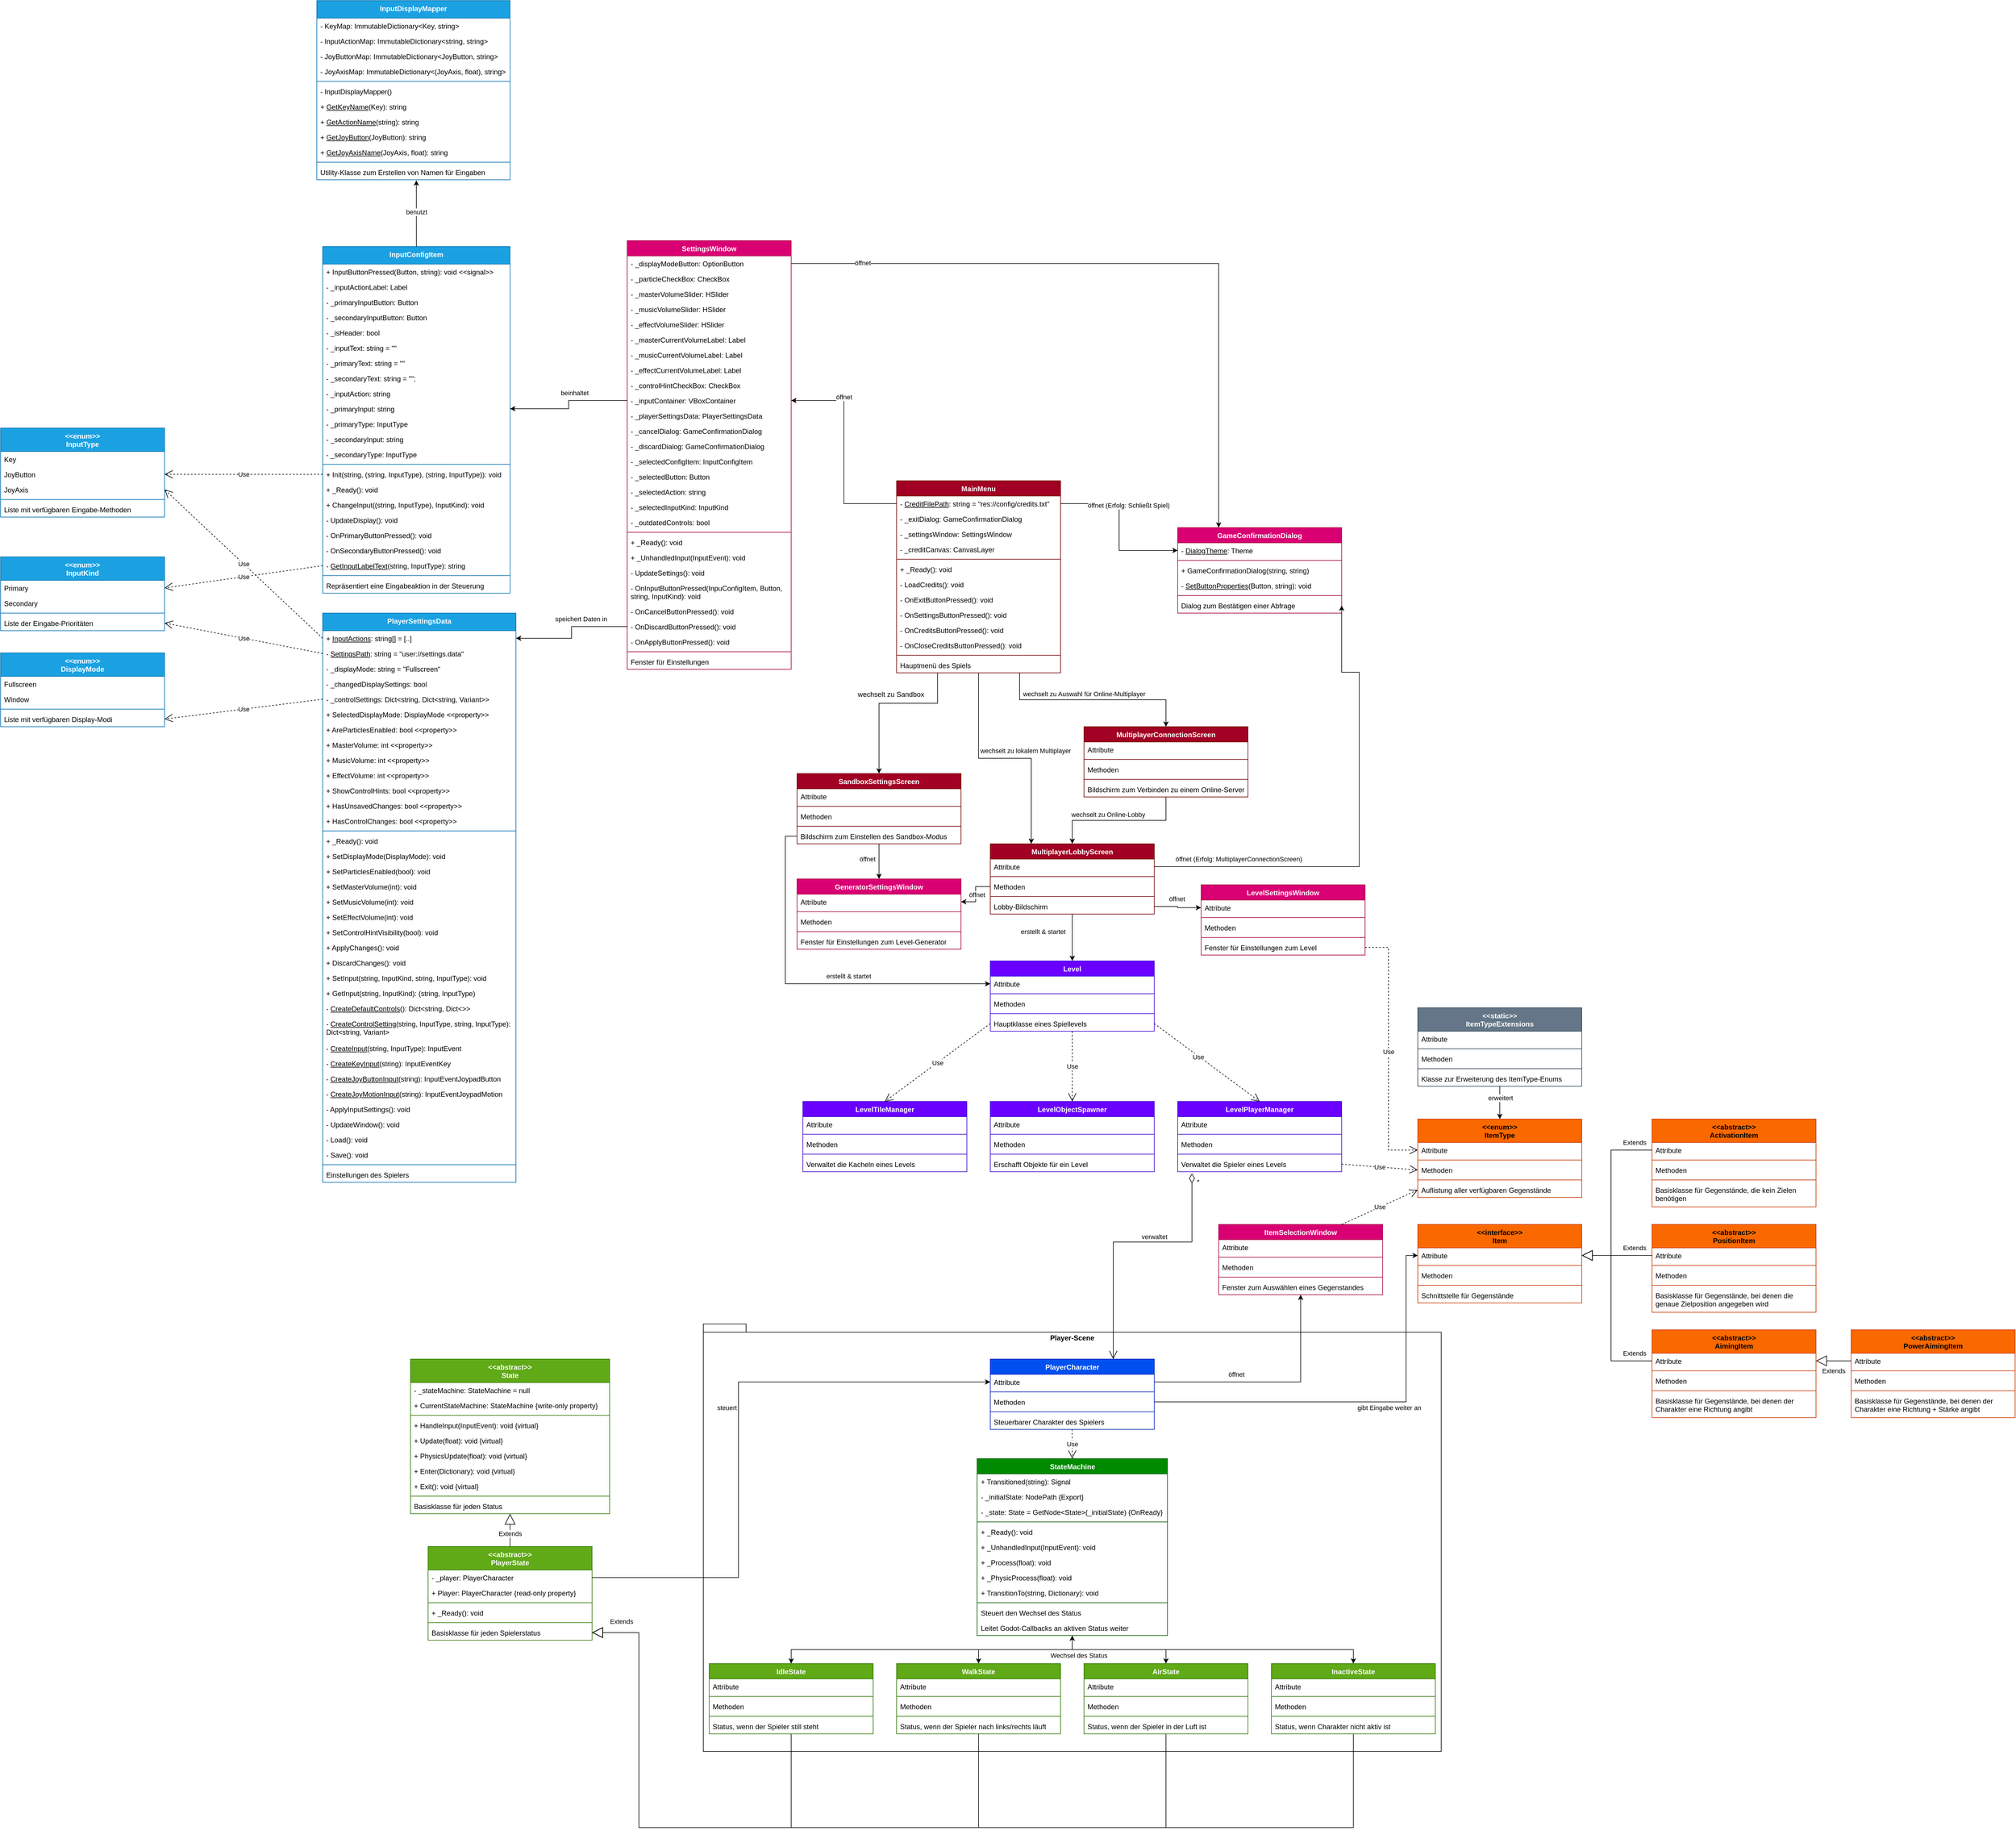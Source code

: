 <mxfile version="24.1.0" type="device">
  <diagram name="Seite-1" id="b0kJ9ZFDzkwzSMW23gj2">
    <mxGraphModel dx="49" dy="2006" grid="1" gridSize="10" guides="1" tooltips="1" connect="1" arrows="1" fold="1" page="0" pageScale="1" pageWidth="827" pageHeight="1169" math="0" shadow="0">
      <root>
        <mxCell id="0" />
        <mxCell id="1" parent="0" />
        <mxCell id="ihR8Fmivdvn-rFsdOKCi-101" value="Player-Scene" style="shape=folder;fontStyle=1;spacingTop=10;tabWidth=40;tabHeight=14;tabPosition=left;html=1;whiteSpace=wrap;verticalAlign=top;" parent="1" vertex="1">
          <mxGeometry x="3510" y="1580" width="1260" height="730" as="geometry" />
        </mxCell>
        <mxCell id="SU_qhFi1URy2PJOnspzA-23" style="edgeStyle=orthogonalEdgeStyle;rounded=0;orthogonalLoop=1;jettySize=auto;html=1;exitX=0.5;exitY=1;exitDx=0;exitDy=0;entryX=0.5;entryY=0;entryDx=0;entryDy=0;" parent="1" source="ihR8Fmivdvn-rFsdOKCi-1" target="SU_qhFi1URy2PJOnspzA-7" edge="1">
          <mxGeometry relative="1" as="geometry" />
        </mxCell>
        <mxCell id="SU_qhFi1URy2PJOnspzA-24" value="erweitert" style="edgeLabel;html=1;align=center;verticalAlign=middle;resizable=0;points=[];" parent="SU_qhFi1URy2PJOnspzA-23" vertex="1" connectable="0">
          <mxGeometry x="-0.283" y="1" relative="1" as="geometry">
            <mxPoint as="offset" />
          </mxGeometry>
        </mxCell>
        <mxCell id="ihR8Fmivdvn-rFsdOKCi-1" value="&amp;lt;&amp;lt;static&amp;gt;&amp;gt;&lt;br&gt;ItemTypeExtensions" style="swimlane;fontStyle=1;align=center;verticalAlign=top;childLayout=stackLayout;horizontal=1;startSize=40;horizontalStack=0;resizeParent=1;resizeParentMax=0;resizeLast=0;collapsible=1;marginBottom=0;whiteSpace=wrap;html=1;fillColor=#647687;fontColor=#ffffff;strokeColor=#314354;" parent="1" vertex="1">
          <mxGeometry x="4730" y="1040" width="280" height="134" as="geometry">
            <mxRectangle x="4430" y="1700" width="70" height="30" as="alternateBounds" />
          </mxGeometry>
        </mxCell>
        <mxCell id="ihR8Fmivdvn-rFsdOKCi-2" value="Attribute" style="text;strokeColor=none;fillColor=none;align=left;verticalAlign=top;spacingLeft=4;spacingRight=4;overflow=hidden;rotatable=0;points=[[0,0.5],[1,0.5]];portConstraint=eastwest;whiteSpace=wrap;html=1;" parent="ihR8Fmivdvn-rFsdOKCi-1" vertex="1">
          <mxGeometry y="40" width="280" height="26" as="geometry" />
        </mxCell>
        <mxCell id="ihR8Fmivdvn-rFsdOKCi-3" value="" style="line;strokeWidth=1;fillColor=none;align=left;verticalAlign=middle;spacingTop=-1;spacingLeft=3;spacingRight=3;rotatable=0;labelPosition=right;points=[];portConstraint=eastwest;strokeColor=inherit;" parent="ihR8Fmivdvn-rFsdOKCi-1" vertex="1">
          <mxGeometry y="66" width="280" height="8" as="geometry" />
        </mxCell>
        <mxCell id="ihR8Fmivdvn-rFsdOKCi-4" value="Methoden" style="text;strokeColor=none;fillColor=none;align=left;verticalAlign=top;spacingLeft=4;spacingRight=4;overflow=hidden;rotatable=0;points=[[0,0.5],[1,0.5]];portConstraint=eastwest;whiteSpace=wrap;html=1;" parent="ihR8Fmivdvn-rFsdOKCi-1" vertex="1">
          <mxGeometry y="74" width="280" height="26" as="geometry" />
        </mxCell>
        <mxCell id="ihR8Fmivdvn-rFsdOKCi-7" value="" style="line;strokeWidth=1;fillColor=none;align=left;verticalAlign=middle;spacingTop=-1;spacingLeft=3;spacingRight=3;rotatable=0;labelPosition=right;points=[];portConstraint=eastwest;strokeColor=inherit;" parent="ihR8Fmivdvn-rFsdOKCi-1" vertex="1">
          <mxGeometry y="100" width="280" height="8" as="geometry" />
        </mxCell>
        <mxCell id="ihR8Fmivdvn-rFsdOKCi-8" value="Klasse zur Erweiterung des ItemType-Enums" style="text;strokeColor=none;fillColor=none;align=left;verticalAlign=top;spacingLeft=4;spacingRight=4;overflow=hidden;rotatable=0;points=[[0,0.5],[1,0.5]];portConstraint=eastwest;whiteSpace=wrap;html=1;" parent="ihR8Fmivdvn-rFsdOKCi-1" vertex="1">
          <mxGeometry y="108" width="280" height="26" as="geometry" />
        </mxCell>
        <mxCell id="ihR8Fmivdvn-rFsdOKCi-9" value="PlayerCharacter" style="swimlane;fontStyle=1;align=center;verticalAlign=top;childLayout=stackLayout;horizontal=1;startSize=26;horizontalStack=0;resizeParent=1;resizeParentMax=0;resizeLast=0;collapsible=1;marginBottom=0;whiteSpace=wrap;html=1;fillColor=#0050ef;fontColor=#ffffff;strokeColor=#001DBC;" parent="1" vertex="1">
          <mxGeometry x="4000" y="1640" width="280" height="120" as="geometry">
            <mxRectangle x="4430" y="1700" width="70" height="30" as="alternateBounds" />
          </mxGeometry>
        </mxCell>
        <mxCell id="ihR8Fmivdvn-rFsdOKCi-10" value="Attribute" style="text;strokeColor=none;fillColor=none;align=left;verticalAlign=top;spacingLeft=4;spacingRight=4;overflow=hidden;rotatable=0;points=[[0,0.5],[1,0.5]];portConstraint=eastwest;whiteSpace=wrap;html=1;" parent="ihR8Fmivdvn-rFsdOKCi-9" vertex="1">
          <mxGeometry y="26" width="280" height="26" as="geometry" />
        </mxCell>
        <mxCell id="ihR8Fmivdvn-rFsdOKCi-11" value="" style="line;strokeWidth=1;fillColor=none;align=left;verticalAlign=middle;spacingTop=-1;spacingLeft=3;spacingRight=3;rotatable=0;labelPosition=right;points=[];portConstraint=eastwest;strokeColor=inherit;" parent="ihR8Fmivdvn-rFsdOKCi-9" vertex="1">
          <mxGeometry y="52" width="280" height="8" as="geometry" />
        </mxCell>
        <mxCell id="ihR8Fmivdvn-rFsdOKCi-12" value="Methoden" style="text;strokeColor=none;fillColor=none;align=left;verticalAlign=top;spacingLeft=4;spacingRight=4;overflow=hidden;rotatable=0;points=[[0,0.5],[1,0.5]];portConstraint=eastwest;whiteSpace=wrap;html=1;" parent="ihR8Fmivdvn-rFsdOKCi-9" vertex="1">
          <mxGeometry y="60" width="280" height="26" as="geometry" />
        </mxCell>
        <mxCell id="ihR8Fmivdvn-rFsdOKCi-13" value="" style="line;strokeWidth=1;fillColor=none;align=left;verticalAlign=middle;spacingTop=-1;spacingLeft=3;spacingRight=3;rotatable=0;labelPosition=right;points=[];portConstraint=eastwest;strokeColor=inherit;" parent="ihR8Fmivdvn-rFsdOKCi-9" vertex="1">
          <mxGeometry y="86" width="280" height="8" as="geometry" />
        </mxCell>
        <mxCell id="ihR8Fmivdvn-rFsdOKCi-14" value="Steuerbarer Charakter des Spielers" style="text;strokeColor=none;fillColor=none;align=left;verticalAlign=top;spacingLeft=4;spacingRight=4;overflow=hidden;rotatable=0;points=[[0,0.5],[1,0.5]];portConstraint=eastwest;whiteSpace=wrap;html=1;" parent="ihR8Fmivdvn-rFsdOKCi-9" vertex="1">
          <mxGeometry y="94" width="280" height="26" as="geometry" />
        </mxCell>
        <mxCell id="ihR8Fmivdvn-rFsdOKCi-92" style="edgeStyle=orthogonalEdgeStyle;rounded=0;orthogonalLoop=1;jettySize=auto;html=1;exitX=0.5;exitY=1;exitDx=0;exitDy=0;entryX=0.5;entryY=0;entryDx=0;entryDy=0;startArrow=classic;startFill=1;" parent="1" source="ihR8Fmivdvn-rFsdOKCi-15" target="ihR8Fmivdvn-rFsdOKCi-65" edge="1">
          <mxGeometry relative="1" as="geometry">
            <mxPoint x="4040" y="2140" as="targetPoint" />
          </mxGeometry>
        </mxCell>
        <mxCell id="ihR8Fmivdvn-rFsdOKCi-93" style="edgeStyle=orthogonalEdgeStyle;rounded=0;orthogonalLoop=1;jettySize=auto;html=1;exitX=0.5;exitY=1;exitDx=0;exitDy=0;entryX=0.5;entryY=0;entryDx=0;entryDy=0;" parent="1" source="ihR8Fmivdvn-rFsdOKCi-15" target="ihR8Fmivdvn-rFsdOKCi-71" edge="1">
          <mxGeometry relative="1" as="geometry" />
        </mxCell>
        <mxCell id="ihR8Fmivdvn-rFsdOKCi-94" style="edgeStyle=orthogonalEdgeStyle;rounded=0;orthogonalLoop=1;jettySize=auto;html=1;exitX=0.5;exitY=1;exitDx=0;exitDy=0;entryX=0.5;entryY=0;entryDx=0;entryDy=0;" parent="1" source="ihR8Fmivdvn-rFsdOKCi-15" target="ihR8Fmivdvn-rFsdOKCi-77" edge="1">
          <mxGeometry relative="1" as="geometry" />
        </mxCell>
        <mxCell id="ihR8Fmivdvn-rFsdOKCi-95" style="edgeStyle=orthogonalEdgeStyle;rounded=0;orthogonalLoop=1;jettySize=auto;html=1;exitX=0.5;exitY=1;exitDx=0;exitDy=0;entryX=0.5;entryY=0;entryDx=0;entryDy=0;" parent="1" source="ihR8Fmivdvn-rFsdOKCi-15" target="ihR8Fmivdvn-rFsdOKCi-27" edge="1">
          <mxGeometry relative="1" as="geometry">
            <mxPoint x="3710" y="2150" as="targetPoint" />
          </mxGeometry>
        </mxCell>
        <mxCell id="ihR8Fmivdvn-rFsdOKCi-97" value="Wechsel des Status" style="edgeLabel;html=1;align=center;verticalAlign=middle;resizable=0;points=[];" parent="ihR8Fmivdvn-rFsdOKCi-95" vertex="1" connectable="0">
          <mxGeometry x="-0.888" relative="1" as="geometry">
            <mxPoint x="16" y="10" as="offset" />
          </mxGeometry>
        </mxCell>
        <mxCell id="ihR8Fmivdvn-rFsdOKCi-15" value="StateMachine" style="swimlane;fontStyle=1;align=center;verticalAlign=top;childLayout=stackLayout;horizontal=1;startSize=26;horizontalStack=0;resizeParent=1;resizeParentMax=0;resizeLast=0;collapsible=1;marginBottom=0;whiteSpace=wrap;html=1;fillColor=#008a00;fontColor=#ffffff;strokeColor=#005700;" parent="1" vertex="1">
          <mxGeometry x="3977.5" y="1810" width="325" height="302" as="geometry">
            <mxRectangle x="4430" y="1700" width="70" height="30" as="alternateBounds" />
          </mxGeometry>
        </mxCell>
        <mxCell id="ihR8Fmivdvn-rFsdOKCi-16" value="+ Transitioned(string): Signal" style="text;strokeColor=none;fillColor=none;align=left;verticalAlign=top;spacingLeft=4;spacingRight=4;overflow=hidden;rotatable=0;points=[[0,0.5],[1,0.5]];portConstraint=eastwest;whiteSpace=wrap;html=1;" parent="ihR8Fmivdvn-rFsdOKCi-15" vertex="1">
          <mxGeometry y="26" width="325" height="26" as="geometry" />
        </mxCell>
        <mxCell id="2RVkLAHY1WiUdaPVSaJh-1" value="- _initialState: NodePath {Export}" style="text;strokeColor=none;fillColor=none;align=left;verticalAlign=top;spacingLeft=4;spacingRight=4;overflow=hidden;rotatable=0;points=[[0,0.5],[1,0.5]];portConstraint=eastwest;whiteSpace=wrap;html=1;" parent="ihR8Fmivdvn-rFsdOKCi-15" vertex="1">
          <mxGeometry y="52" width="325" height="26" as="geometry" />
        </mxCell>
        <mxCell id="2RVkLAHY1WiUdaPVSaJh-2" value="- _state: State = GetNode&amp;lt;State&amp;gt;(_initialState) {OnReady}" style="text;strokeColor=none;fillColor=none;align=left;verticalAlign=top;spacingLeft=4;spacingRight=4;overflow=hidden;rotatable=0;points=[[0,0.5],[1,0.5]];portConstraint=eastwest;whiteSpace=wrap;html=1;" parent="ihR8Fmivdvn-rFsdOKCi-15" vertex="1">
          <mxGeometry y="78" width="325" height="26" as="geometry" />
        </mxCell>
        <mxCell id="ihR8Fmivdvn-rFsdOKCi-17" value="" style="line;strokeWidth=1;fillColor=none;align=left;verticalAlign=middle;spacingTop=-1;spacingLeft=3;spacingRight=3;rotatable=0;labelPosition=right;points=[];portConstraint=eastwest;strokeColor=inherit;" parent="ihR8Fmivdvn-rFsdOKCi-15" vertex="1">
          <mxGeometry y="104" width="325" height="8" as="geometry" />
        </mxCell>
        <mxCell id="ihR8Fmivdvn-rFsdOKCi-18" value="+ _Ready(): void" style="text;strokeColor=none;fillColor=none;align=left;verticalAlign=top;spacingLeft=4;spacingRight=4;overflow=hidden;rotatable=0;points=[[0,0.5],[1,0.5]];portConstraint=eastwest;whiteSpace=wrap;html=1;" parent="ihR8Fmivdvn-rFsdOKCi-15" vertex="1">
          <mxGeometry y="112" width="325" height="26" as="geometry" />
        </mxCell>
        <mxCell id="2RVkLAHY1WiUdaPVSaJh-3" value="+ _UnhandledInput(InputEvent): void" style="text;strokeColor=none;fillColor=none;align=left;verticalAlign=top;spacingLeft=4;spacingRight=4;overflow=hidden;rotatable=0;points=[[0,0.5],[1,0.5]];portConstraint=eastwest;whiteSpace=wrap;html=1;" parent="ihR8Fmivdvn-rFsdOKCi-15" vertex="1">
          <mxGeometry y="138" width="325" height="26" as="geometry" />
        </mxCell>
        <mxCell id="2RVkLAHY1WiUdaPVSaJh-5" value="+ _Process(float): void" style="text;strokeColor=none;fillColor=none;align=left;verticalAlign=top;spacingLeft=4;spacingRight=4;overflow=hidden;rotatable=0;points=[[0,0.5],[1,0.5]];portConstraint=eastwest;whiteSpace=wrap;html=1;" parent="ihR8Fmivdvn-rFsdOKCi-15" vertex="1">
          <mxGeometry y="164" width="325" height="26" as="geometry" />
        </mxCell>
        <mxCell id="2RVkLAHY1WiUdaPVSaJh-4" value="+ _PhysicProcess(float): void" style="text;strokeColor=none;fillColor=none;align=left;verticalAlign=top;spacingLeft=4;spacingRight=4;overflow=hidden;rotatable=0;points=[[0,0.5],[1,0.5]];portConstraint=eastwest;whiteSpace=wrap;html=1;" parent="ihR8Fmivdvn-rFsdOKCi-15" vertex="1">
          <mxGeometry y="190" width="325" height="26" as="geometry" />
        </mxCell>
        <mxCell id="2RVkLAHY1WiUdaPVSaJh-6" value="+ TransitionTo(string, Dictionary): void" style="text;strokeColor=none;fillColor=none;align=left;verticalAlign=top;spacingLeft=4;spacingRight=4;overflow=hidden;rotatable=0;points=[[0,0.5],[1,0.5]];portConstraint=eastwest;whiteSpace=wrap;html=1;" parent="ihR8Fmivdvn-rFsdOKCi-15" vertex="1">
          <mxGeometry y="216" width="325" height="26" as="geometry" />
        </mxCell>
        <mxCell id="ihR8Fmivdvn-rFsdOKCi-19" value="" style="line;strokeWidth=1;fillColor=none;align=left;verticalAlign=middle;spacingTop=-1;spacingLeft=3;spacingRight=3;rotatable=0;labelPosition=right;points=[];portConstraint=eastwest;strokeColor=inherit;" parent="ihR8Fmivdvn-rFsdOKCi-15" vertex="1">
          <mxGeometry y="242" width="325" height="8" as="geometry" />
        </mxCell>
        <mxCell id="ihR8Fmivdvn-rFsdOKCi-20" value="Steuert den Wechsel des Status" style="text;strokeColor=none;fillColor=none;align=left;verticalAlign=top;spacingLeft=4;spacingRight=4;overflow=hidden;rotatable=0;points=[[0,0.5],[1,0.5]];portConstraint=eastwest;whiteSpace=wrap;html=1;" parent="ihR8Fmivdvn-rFsdOKCi-15" vertex="1">
          <mxGeometry y="250" width="325" height="26" as="geometry" />
        </mxCell>
        <mxCell id="ihR8Fmivdvn-rFsdOKCi-102" value="Leitet Godot-Callbacks an aktiven Status weiter" style="text;strokeColor=none;fillColor=none;align=left;verticalAlign=top;spacingLeft=4;spacingRight=4;overflow=hidden;rotatable=0;points=[[0,0.5],[1,0.5]];portConstraint=eastwest;whiteSpace=wrap;html=1;" parent="ihR8Fmivdvn-rFsdOKCi-15" vertex="1">
          <mxGeometry y="276" width="325" height="26" as="geometry" />
        </mxCell>
        <mxCell id="ihR8Fmivdvn-rFsdOKCi-59" style="edgeStyle=orthogonalEdgeStyle;rounded=0;orthogonalLoop=1;jettySize=auto;html=1;exitX=0.5;exitY=1;exitDx=0;exitDy=0;entryX=0.5;entryY=0;entryDx=0;entryDy=0;endArrow=none;endFill=0;startArrow=block;startFill=0;startSize=16;" parent="1" source="ihR8Fmivdvn-rFsdOKCi-21" target="ihR8Fmivdvn-rFsdOKCi-51" edge="1">
          <mxGeometry relative="1" as="geometry" />
        </mxCell>
        <mxCell id="ihR8Fmivdvn-rFsdOKCi-60" value="Extends" style="edgeLabel;html=1;align=center;verticalAlign=middle;resizable=0;points=[];" parent="ihR8Fmivdvn-rFsdOKCi-59" vertex="1" connectable="0">
          <mxGeometry x="0.21" relative="1" as="geometry">
            <mxPoint as="offset" />
          </mxGeometry>
        </mxCell>
        <mxCell id="ihR8Fmivdvn-rFsdOKCi-21" value="&amp;lt;&amp;lt;abstract&amp;gt;&amp;gt;&lt;br&gt;State" style="swimlane;fontStyle=1;align=center;verticalAlign=top;childLayout=stackLayout;horizontal=1;startSize=40;horizontalStack=0;resizeParent=1;resizeParentMax=0;resizeLast=0;collapsible=1;marginBottom=0;whiteSpace=wrap;html=1;fillColor=#60a917;fontColor=#ffffff;strokeColor=#2D7600;" parent="1" vertex="1">
          <mxGeometry x="3010" y="1640" width="340" height="264" as="geometry">
            <mxRectangle x="4430" y="1700" width="70" height="30" as="alternateBounds" />
          </mxGeometry>
        </mxCell>
        <mxCell id="ihR8Fmivdvn-rFsdOKCi-22" value="- _stateMachine: StateMachine = null" style="text;strokeColor=none;fillColor=none;align=left;verticalAlign=top;spacingLeft=4;spacingRight=4;overflow=hidden;rotatable=0;points=[[0,0.5],[1,0.5]];portConstraint=eastwest;whiteSpace=wrap;html=1;" parent="ihR8Fmivdvn-rFsdOKCi-21" vertex="1">
          <mxGeometry y="40" width="340" height="26" as="geometry" />
        </mxCell>
        <mxCell id="2RVkLAHY1WiUdaPVSaJh-13" value="+ CurrentStateMachine: StateMachine {write-only property}" style="text;strokeColor=none;fillColor=none;align=left;verticalAlign=top;spacingLeft=4;spacingRight=4;overflow=hidden;rotatable=0;points=[[0,0.5],[1,0.5]];portConstraint=eastwest;whiteSpace=wrap;html=1;" parent="ihR8Fmivdvn-rFsdOKCi-21" vertex="1">
          <mxGeometry y="66" width="340" height="26" as="geometry" />
        </mxCell>
        <mxCell id="ihR8Fmivdvn-rFsdOKCi-23" value="" style="line;strokeWidth=1;fillColor=none;align=left;verticalAlign=middle;spacingTop=-1;spacingLeft=3;spacingRight=3;rotatable=0;labelPosition=right;points=[];portConstraint=eastwest;strokeColor=inherit;" parent="ihR8Fmivdvn-rFsdOKCi-21" vertex="1">
          <mxGeometry y="92" width="340" height="8" as="geometry" />
        </mxCell>
        <mxCell id="ihR8Fmivdvn-rFsdOKCi-24" value="+ HandleInput(InputEvent): void {virtual}" style="text;strokeColor=none;fillColor=none;align=left;verticalAlign=top;spacingLeft=4;spacingRight=4;overflow=hidden;rotatable=0;points=[[0,0.5],[1,0.5]];portConstraint=eastwest;whiteSpace=wrap;html=1;" parent="ihR8Fmivdvn-rFsdOKCi-21" vertex="1">
          <mxGeometry y="100" width="340" height="26" as="geometry" />
        </mxCell>
        <mxCell id="2RVkLAHY1WiUdaPVSaJh-8" value="+ Update(float): void {virtual}" style="text;strokeColor=none;fillColor=none;align=left;verticalAlign=top;spacingLeft=4;spacingRight=4;overflow=hidden;rotatable=0;points=[[0,0.5],[1,0.5]];portConstraint=eastwest;whiteSpace=wrap;html=1;" parent="ihR8Fmivdvn-rFsdOKCi-21" vertex="1">
          <mxGeometry y="126" width="340" height="26" as="geometry" />
        </mxCell>
        <mxCell id="2RVkLAHY1WiUdaPVSaJh-7" value="+ PhysicsUpdate(float): void {virtual}" style="text;strokeColor=none;fillColor=none;align=left;verticalAlign=top;spacingLeft=4;spacingRight=4;overflow=hidden;rotatable=0;points=[[0,0.5],[1,0.5]];portConstraint=eastwest;whiteSpace=wrap;html=1;" parent="ihR8Fmivdvn-rFsdOKCi-21" vertex="1">
          <mxGeometry y="152" width="340" height="26" as="geometry" />
        </mxCell>
        <mxCell id="2RVkLAHY1WiUdaPVSaJh-9" value="+ Enter(Dictionary): void {virtual}" style="text;strokeColor=none;fillColor=none;align=left;verticalAlign=top;spacingLeft=4;spacingRight=4;overflow=hidden;rotatable=0;points=[[0,0.5],[1,0.5]];portConstraint=eastwest;whiteSpace=wrap;html=1;" parent="ihR8Fmivdvn-rFsdOKCi-21" vertex="1">
          <mxGeometry y="178" width="340" height="26" as="geometry" />
        </mxCell>
        <mxCell id="2RVkLAHY1WiUdaPVSaJh-10" value="+ Exit(): void {virtual}" style="text;strokeColor=none;fillColor=none;align=left;verticalAlign=top;spacingLeft=4;spacingRight=4;overflow=hidden;rotatable=0;points=[[0,0.5],[1,0.5]];portConstraint=eastwest;whiteSpace=wrap;html=1;" parent="ihR8Fmivdvn-rFsdOKCi-21" vertex="1">
          <mxGeometry y="204" width="340" height="26" as="geometry" />
        </mxCell>
        <mxCell id="ihR8Fmivdvn-rFsdOKCi-25" value="" style="line;strokeWidth=1;fillColor=none;align=left;verticalAlign=middle;spacingTop=-1;spacingLeft=3;spacingRight=3;rotatable=0;labelPosition=right;points=[];portConstraint=eastwest;strokeColor=inherit;" parent="ihR8Fmivdvn-rFsdOKCi-21" vertex="1">
          <mxGeometry y="230" width="340" height="8" as="geometry" />
        </mxCell>
        <mxCell id="ihR8Fmivdvn-rFsdOKCi-26" value="Basisklasse für jeden Status" style="text;strokeColor=none;fillColor=none;align=left;verticalAlign=top;spacingLeft=4;spacingRight=4;overflow=hidden;rotatable=0;points=[[0,0.5],[1,0.5]];portConstraint=eastwest;whiteSpace=wrap;html=1;" parent="ihR8Fmivdvn-rFsdOKCi-21" vertex="1">
          <mxGeometry y="238" width="340" height="26" as="geometry" />
        </mxCell>
        <mxCell id="ihR8Fmivdvn-rFsdOKCi-85" style="edgeStyle=orthogonalEdgeStyle;rounded=0;orthogonalLoop=1;jettySize=auto;html=1;exitX=0.5;exitY=1;exitDx=0;exitDy=0;entryX=1;entryY=0.5;entryDx=0;entryDy=0;endArrow=block;endFill=0;endSize=16;" parent="1" source="ihR8Fmivdvn-rFsdOKCi-27" target="ihR8Fmivdvn-rFsdOKCi-56" edge="1">
          <mxGeometry relative="1" as="geometry">
            <mxPoint x="3659.942" y="2310" as="targetPoint" />
            <Array as="points">
              <mxPoint x="3660" y="2440" />
              <mxPoint x="3400" y="2440" />
              <mxPoint x="3400" y="2107" />
            </Array>
          </mxGeometry>
        </mxCell>
        <mxCell id="ihR8Fmivdvn-rFsdOKCi-27" value="IdleState" style="swimlane;fontStyle=1;align=center;verticalAlign=top;childLayout=stackLayout;horizontal=1;startSize=26;horizontalStack=0;resizeParent=1;resizeParentMax=0;resizeLast=0;collapsible=1;marginBottom=0;whiteSpace=wrap;html=1;fillColor=#60a917;fontColor=#ffffff;strokeColor=#2D7600;" parent="1" vertex="1">
          <mxGeometry x="3520" y="2160" width="280" height="120" as="geometry">
            <mxRectangle x="4430" y="1700" width="70" height="30" as="alternateBounds" />
          </mxGeometry>
        </mxCell>
        <mxCell id="ihR8Fmivdvn-rFsdOKCi-28" value="Attribute" style="text;strokeColor=none;fillColor=none;align=left;verticalAlign=top;spacingLeft=4;spacingRight=4;overflow=hidden;rotatable=0;points=[[0,0.5],[1,0.5]];portConstraint=eastwest;whiteSpace=wrap;html=1;" parent="ihR8Fmivdvn-rFsdOKCi-27" vertex="1">
          <mxGeometry y="26" width="280" height="26" as="geometry" />
        </mxCell>
        <mxCell id="ihR8Fmivdvn-rFsdOKCi-29" value="" style="line;strokeWidth=1;fillColor=none;align=left;verticalAlign=middle;spacingTop=-1;spacingLeft=3;spacingRight=3;rotatable=0;labelPosition=right;points=[];portConstraint=eastwest;strokeColor=inherit;" parent="ihR8Fmivdvn-rFsdOKCi-27" vertex="1">
          <mxGeometry y="52" width="280" height="8" as="geometry" />
        </mxCell>
        <mxCell id="ihR8Fmivdvn-rFsdOKCi-30" value="Methoden" style="text;strokeColor=none;fillColor=none;align=left;verticalAlign=top;spacingLeft=4;spacingRight=4;overflow=hidden;rotatable=0;points=[[0,0.5],[1,0.5]];portConstraint=eastwest;whiteSpace=wrap;html=1;" parent="ihR8Fmivdvn-rFsdOKCi-27" vertex="1">
          <mxGeometry y="60" width="280" height="26" as="geometry" />
        </mxCell>
        <mxCell id="ihR8Fmivdvn-rFsdOKCi-31" value="" style="line;strokeWidth=1;fillColor=none;align=left;verticalAlign=middle;spacingTop=-1;spacingLeft=3;spacingRight=3;rotatable=0;labelPosition=right;points=[];portConstraint=eastwest;strokeColor=inherit;" parent="ihR8Fmivdvn-rFsdOKCi-27" vertex="1">
          <mxGeometry y="86" width="280" height="8" as="geometry" />
        </mxCell>
        <mxCell id="ihR8Fmivdvn-rFsdOKCi-32" value="Status, wenn der Spieler still steht" style="text;strokeColor=none;fillColor=none;align=left;verticalAlign=top;spacingLeft=4;spacingRight=4;overflow=hidden;rotatable=0;points=[[0,0.5],[1,0.5]];portConstraint=eastwest;whiteSpace=wrap;html=1;" parent="ihR8Fmivdvn-rFsdOKCi-27" vertex="1">
          <mxGeometry y="94" width="280" height="26" as="geometry" />
        </mxCell>
        <mxCell id="ihR8Fmivdvn-rFsdOKCi-51" value="&amp;lt;&amp;lt;abstract&amp;gt;&amp;gt;&lt;br&gt;PlayerState" style="swimlane;fontStyle=1;align=center;verticalAlign=top;childLayout=stackLayout;horizontal=1;startSize=40;horizontalStack=0;resizeParent=1;resizeParentMax=0;resizeLast=0;collapsible=1;marginBottom=0;whiteSpace=wrap;html=1;fillColor=#60a917;fontColor=#ffffff;strokeColor=#2D7600;" parent="1" vertex="1">
          <mxGeometry x="3040" y="1960" width="280" height="160" as="geometry">
            <mxRectangle x="4430" y="1700" width="70" height="30" as="alternateBounds" />
          </mxGeometry>
        </mxCell>
        <mxCell id="ihR8Fmivdvn-rFsdOKCi-52" value="- _player: PlayerCharacter" style="text;strokeColor=none;fillColor=none;align=left;verticalAlign=top;spacingLeft=4;spacingRight=4;overflow=hidden;rotatable=0;points=[[0,0.5],[1,0.5]];portConstraint=eastwest;whiteSpace=wrap;html=1;" parent="ihR8Fmivdvn-rFsdOKCi-51" vertex="1">
          <mxGeometry y="40" width="280" height="26" as="geometry" />
        </mxCell>
        <mxCell id="2RVkLAHY1WiUdaPVSaJh-11" value="+ Player: PlayerCharacter {read-only property}" style="text;strokeColor=none;fillColor=none;align=left;verticalAlign=top;spacingLeft=4;spacingRight=4;overflow=hidden;rotatable=0;points=[[0,0.5],[1,0.5]];portConstraint=eastwest;whiteSpace=wrap;html=1;" parent="ihR8Fmivdvn-rFsdOKCi-51" vertex="1">
          <mxGeometry y="66" width="280" height="26" as="geometry" />
        </mxCell>
        <mxCell id="ihR8Fmivdvn-rFsdOKCi-53" value="" style="line;strokeWidth=1;fillColor=none;align=left;verticalAlign=middle;spacingTop=-1;spacingLeft=3;spacingRight=3;rotatable=0;labelPosition=right;points=[];portConstraint=eastwest;strokeColor=inherit;" parent="ihR8Fmivdvn-rFsdOKCi-51" vertex="1">
          <mxGeometry y="92" width="280" height="8" as="geometry" />
        </mxCell>
        <mxCell id="ihR8Fmivdvn-rFsdOKCi-54" value="+ _Ready(): void" style="text;strokeColor=none;fillColor=none;align=left;verticalAlign=top;spacingLeft=4;spacingRight=4;overflow=hidden;rotatable=0;points=[[0,0.5],[1,0.5]];portConstraint=eastwest;whiteSpace=wrap;html=1;" parent="ihR8Fmivdvn-rFsdOKCi-51" vertex="1">
          <mxGeometry y="100" width="280" height="26" as="geometry" />
        </mxCell>
        <mxCell id="ihR8Fmivdvn-rFsdOKCi-55" value="" style="line;strokeWidth=1;fillColor=none;align=left;verticalAlign=middle;spacingTop=-1;spacingLeft=3;spacingRight=3;rotatable=0;labelPosition=right;points=[];portConstraint=eastwest;strokeColor=inherit;" parent="ihR8Fmivdvn-rFsdOKCi-51" vertex="1">
          <mxGeometry y="126" width="280" height="8" as="geometry" />
        </mxCell>
        <mxCell id="ihR8Fmivdvn-rFsdOKCi-56" value="Basisklasse für jeden Spielerstatus" style="text;strokeColor=none;fillColor=none;align=left;verticalAlign=top;spacingLeft=4;spacingRight=4;overflow=hidden;rotatable=0;points=[[0,0.5],[1,0.5]];portConstraint=eastwest;whiteSpace=wrap;html=1;" parent="ihR8Fmivdvn-rFsdOKCi-51" vertex="1">
          <mxGeometry y="134" width="280" height="26" as="geometry" />
        </mxCell>
        <mxCell id="ihR8Fmivdvn-rFsdOKCi-86" style="edgeStyle=orthogonalEdgeStyle;rounded=0;orthogonalLoop=1;jettySize=auto;html=1;exitX=0.5;exitY=1;exitDx=0;exitDy=0;entryX=1;entryY=0.5;entryDx=0;entryDy=0;endArrow=block;endFill=0;endSize=16;" parent="1" source="ihR8Fmivdvn-rFsdOKCi-65" target="ihR8Fmivdvn-rFsdOKCi-56" edge="1">
          <mxGeometry relative="1" as="geometry">
            <Array as="points">
              <mxPoint x="3980" y="2440" />
              <mxPoint x="3400" y="2440" />
              <mxPoint x="3400" y="2107" />
            </Array>
          </mxGeometry>
        </mxCell>
        <mxCell id="ihR8Fmivdvn-rFsdOKCi-65" value="WalkState" style="swimlane;fontStyle=1;align=center;verticalAlign=top;childLayout=stackLayout;horizontal=1;startSize=26;horizontalStack=0;resizeParent=1;resizeParentMax=0;resizeLast=0;collapsible=1;marginBottom=0;whiteSpace=wrap;html=1;fillColor=#60a917;fontColor=#ffffff;strokeColor=#2D7600;" parent="1" vertex="1">
          <mxGeometry x="3840" y="2160" width="280" height="120" as="geometry">
            <mxRectangle x="4430" y="1700" width="70" height="30" as="alternateBounds" />
          </mxGeometry>
        </mxCell>
        <mxCell id="ihR8Fmivdvn-rFsdOKCi-66" value="Attribute" style="text;strokeColor=none;fillColor=none;align=left;verticalAlign=top;spacingLeft=4;spacingRight=4;overflow=hidden;rotatable=0;points=[[0,0.5],[1,0.5]];portConstraint=eastwest;whiteSpace=wrap;html=1;" parent="ihR8Fmivdvn-rFsdOKCi-65" vertex="1">
          <mxGeometry y="26" width="280" height="26" as="geometry" />
        </mxCell>
        <mxCell id="ihR8Fmivdvn-rFsdOKCi-67" value="" style="line;strokeWidth=1;fillColor=none;align=left;verticalAlign=middle;spacingTop=-1;spacingLeft=3;spacingRight=3;rotatable=0;labelPosition=right;points=[];portConstraint=eastwest;strokeColor=inherit;" parent="ihR8Fmivdvn-rFsdOKCi-65" vertex="1">
          <mxGeometry y="52" width="280" height="8" as="geometry" />
        </mxCell>
        <mxCell id="ihR8Fmivdvn-rFsdOKCi-68" value="Methoden" style="text;strokeColor=none;fillColor=none;align=left;verticalAlign=top;spacingLeft=4;spacingRight=4;overflow=hidden;rotatable=0;points=[[0,0.5],[1,0.5]];portConstraint=eastwest;whiteSpace=wrap;html=1;" parent="ihR8Fmivdvn-rFsdOKCi-65" vertex="1">
          <mxGeometry y="60" width="280" height="26" as="geometry" />
        </mxCell>
        <mxCell id="ihR8Fmivdvn-rFsdOKCi-69" value="" style="line;strokeWidth=1;fillColor=none;align=left;verticalAlign=middle;spacingTop=-1;spacingLeft=3;spacingRight=3;rotatable=0;labelPosition=right;points=[];portConstraint=eastwest;strokeColor=inherit;" parent="ihR8Fmivdvn-rFsdOKCi-65" vertex="1">
          <mxGeometry y="86" width="280" height="8" as="geometry" />
        </mxCell>
        <mxCell id="ihR8Fmivdvn-rFsdOKCi-70" value="Status, wenn der Spieler nach links/rechts läuft" style="text;strokeColor=none;fillColor=none;align=left;verticalAlign=top;spacingLeft=4;spacingRight=4;overflow=hidden;rotatable=0;points=[[0,0.5],[1,0.5]];portConstraint=eastwest;whiteSpace=wrap;html=1;" parent="ihR8Fmivdvn-rFsdOKCi-65" vertex="1">
          <mxGeometry y="94" width="280" height="26" as="geometry" />
        </mxCell>
        <mxCell id="ihR8Fmivdvn-rFsdOKCi-87" style="edgeStyle=orthogonalEdgeStyle;rounded=0;orthogonalLoop=1;jettySize=auto;html=1;exitX=0.5;exitY=1;exitDx=0;exitDy=0;entryX=1;entryY=0.5;entryDx=0;entryDy=0;endArrow=block;endFill=0;endSize=16;" parent="1" source="ihR8Fmivdvn-rFsdOKCi-71" target="ihR8Fmivdvn-rFsdOKCi-56" edge="1">
          <mxGeometry relative="1" as="geometry">
            <mxPoint x="4210" y="2330" as="targetPoint" />
            <Array as="points">
              <mxPoint x="4300" y="2440" />
              <mxPoint x="3400" y="2440" />
              <mxPoint x="3400" y="2107" />
            </Array>
          </mxGeometry>
        </mxCell>
        <mxCell id="ihR8Fmivdvn-rFsdOKCi-71" value="AirState" style="swimlane;fontStyle=1;align=center;verticalAlign=top;childLayout=stackLayout;horizontal=1;startSize=26;horizontalStack=0;resizeParent=1;resizeParentMax=0;resizeLast=0;collapsible=1;marginBottom=0;whiteSpace=wrap;html=1;fillColor=#60a917;fontColor=#ffffff;strokeColor=#2D7600;" parent="1" vertex="1">
          <mxGeometry x="4160" y="2160" width="280" height="120" as="geometry">
            <mxRectangle x="4430" y="1700" width="70" height="30" as="alternateBounds" />
          </mxGeometry>
        </mxCell>
        <mxCell id="ihR8Fmivdvn-rFsdOKCi-72" value="Attribute" style="text;strokeColor=none;fillColor=none;align=left;verticalAlign=top;spacingLeft=4;spacingRight=4;overflow=hidden;rotatable=0;points=[[0,0.5],[1,0.5]];portConstraint=eastwest;whiteSpace=wrap;html=1;" parent="ihR8Fmivdvn-rFsdOKCi-71" vertex="1">
          <mxGeometry y="26" width="280" height="26" as="geometry" />
        </mxCell>
        <mxCell id="ihR8Fmivdvn-rFsdOKCi-73" value="" style="line;strokeWidth=1;fillColor=none;align=left;verticalAlign=middle;spacingTop=-1;spacingLeft=3;spacingRight=3;rotatable=0;labelPosition=right;points=[];portConstraint=eastwest;strokeColor=inherit;" parent="ihR8Fmivdvn-rFsdOKCi-71" vertex="1">
          <mxGeometry y="52" width="280" height="8" as="geometry" />
        </mxCell>
        <mxCell id="ihR8Fmivdvn-rFsdOKCi-74" value="Methoden" style="text;strokeColor=none;fillColor=none;align=left;verticalAlign=top;spacingLeft=4;spacingRight=4;overflow=hidden;rotatable=0;points=[[0,0.5],[1,0.5]];portConstraint=eastwest;whiteSpace=wrap;html=1;" parent="ihR8Fmivdvn-rFsdOKCi-71" vertex="1">
          <mxGeometry y="60" width="280" height="26" as="geometry" />
        </mxCell>
        <mxCell id="ihR8Fmivdvn-rFsdOKCi-75" value="" style="line;strokeWidth=1;fillColor=none;align=left;verticalAlign=middle;spacingTop=-1;spacingLeft=3;spacingRight=3;rotatable=0;labelPosition=right;points=[];portConstraint=eastwest;strokeColor=inherit;" parent="ihR8Fmivdvn-rFsdOKCi-71" vertex="1">
          <mxGeometry y="86" width="280" height="8" as="geometry" />
        </mxCell>
        <mxCell id="ihR8Fmivdvn-rFsdOKCi-76" value="Status, wenn der Spieler in der Luft ist" style="text;strokeColor=none;fillColor=none;align=left;verticalAlign=top;spacingLeft=4;spacingRight=4;overflow=hidden;rotatable=0;points=[[0,0.5],[1,0.5]];portConstraint=eastwest;whiteSpace=wrap;html=1;" parent="ihR8Fmivdvn-rFsdOKCi-71" vertex="1">
          <mxGeometry y="94" width="280" height="26" as="geometry" />
        </mxCell>
        <mxCell id="ihR8Fmivdvn-rFsdOKCi-88" style="edgeStyle=orthogonalEdgeStyle;rounded=0;orthogonalLoop=1;jettySize=auto;html=1;exitX=0.5;exitY=1;exitDx=0;exitDy=0;entryX=1;entryY=0.5;entryDx=0;entryDy=0;endArrow=block;endFill=0;endSize=16;" parent="1" source="ihR8Fmivdvn-rFsdOKCi-77" target="ihR8Fmivdvn-rFsdOKCi-56" edge="1">
          <mxGeometry relative="1" as="geometry">
            <mxPoint x="4590" y="2310" as="targetPoint" />
            <Array as="points">
              <mxPoint x="4620" y="2440" />
              <mxPoint x="3400" y="2440" />
              <mxPoint x="3400" y="2107" />
            </Array>
          </mxGeometry>
        </mxCell>
        <mxCell id="ihR8Fmivdvn-rFsdOKCi-89" value="Extends" style="edgeLabel;html=1;align=center;verticalAlign=middle;resizable=0;points=[];" parent="ihR8Fmivdvn-rFsdOKCi-88" vertex="1" connectable="0">
          <mxGeometry x="0.886" y="1" relative="1" as="geometry">
            <mxPoint x="-29" y="-41" as="offset" />
          </mxGeometry>
        </mxCell>
        <mxCell id="ihR8Fmivdvn-rFsdOKCi-77" value="InactiveState" style="swimlane;fontStyle=1;align=center;verticalAlign=top;childLayout=stackLayout;horizontal=1;startSize=26;horizontalStack=0;resizeParent=1;resizeParentMax=0;resizeLast=0;collapsible=1;marginBottom=0;whiteSpace=wrap;html=1;fillColor=#60a917;fontColor=#ffffff;strokeColor=#2D7600;" parent="1" vertex="1">
          <mxGeometry x="4480" y="2160" width="280" height="120" as="geometry">
            <mxRectangle x="4430" y="1700" width="70" height="30" as="alternateBounds" />
          </mxGeometry>
        </mxCell>
        <mxCell id="ihR8Fmivdvn-rFsdOKCi-78" value="Attribute" style="text;strokeColor=none;fillColor=none;align=left;verticalAlign=top;spacingLeft=4;spacingRight=4;overflow=hidden;rotatable=0;points=[[0,0.5],[1,0.5]];portConstraint=eastwest;whiteSpace=wrap;html=1;" parent="ihR8Fmivdvn-rFsdOKCi-77" vertex="1">
          <mxGeometry y="26" width="280" height="26" as="geometry" />
        </mxCell>
        <mxCell id="ihR8Fmivdvn-rFsdOKCi-79" value="" style="line;strokeWidth=1;fillColor=none;align=left;verticalAlign=middle;spacingTop=-1;spacingLeft=3;spacingRight=3;rotatable=0;labelPosition=right;points=[];portConstraint=eastwest;strokeColor=inherit;" parent="ihR8Fmivdvn-rFsdOKCi-77" vertex="1">
          <mxGeometry y="52" width="280" height="8" as="geometry" />
        </mxCell>
        <mxCell id="ihR8Fmivdvn-rFsdOKCi-80" value="Methoden" style="text;strokeColor=none;fillColor=none;align=left;verticalAlign=top;spacingLeft=4;spacingRight=4;overflow=hidden;rotatable=0;points=[[0,0.5],[1,0.5]];portConstraint=eastwest;whiteSpace=wrap;html=1;" parent="ihR8Fmivdvn-rFsdOKCi-77" vertex="1">
          <mxGeometry y="60" width="280" height="26" as="geometry" />
        </mxCell>
        <mxCell id="ihR8Fmivdvn-rFsdOKCi-81" value="" style="line;strokeWidth=1;fillColor=none;align=left;verticalAlign=middle;spacingTop=-1;spacingLeft=3;spacingRight=3;rotatable=0;labelPosition=right;points=[];portConstraint=eastwest;strokeColor=inherit;" parent="ihR8Fmivdvn-rFsdOKCi-77" vertex="1">
          <mxGeometry y="86" width="280" height="8" as="geometry" />
        </mxCell>
        <mxCell id="ihR8Fmivdvn-rFsdOKCi-82" value="Status, wenn Charakter nicht aktiv ist" style="text;strokeColor=none;fillColor=none;align=left;verticalAlign=top;spacingLeft=4;spacingRight=4;overflow=hidden;rotatable=0;points=[[0,0.5],[1,0.5]];portConstraint=eastwest;whiteSpace=wrap;html=1;" parent="ihR8Fmivdvn-rFsdOKCi-77" vertex="1">
          <mxGeometry y="94" width="280" height="26" as="geometry" />
        </mxCell>
        <mxCell id="ihR8Fmivdvn-rFsdOKCi-96" value="Use" style="endArrow=open;endSize=12;dashed=1;html=1;rounded=0;exitX=0.499;exitY=1.006;exitDx=0;exitDy=0;exitPerimeter=0;entryX=0.5;entryY=0;entryDx=0;entryDy=0;" parent="1" source="ihR8Fmivdvn-rFsdOKCi-14" target="ihR8Fmivdvn-rFsdOKCi-15" edge="1">
          <mxGeometry width="160" relative="1" as="geometry">
            <mxPoint x="4140" y="1770" as="sourcePoint" />
            <mxPoint x="4190" y="1880" as="targetPoint" />
          </mxGeometry>
        </mxCell>
        <mxCell id="ihR8Fmivdvn-rFsdOKCi-98" style="edgeStyle=orthogonalEdgeStyle;rounded=0;orthogonalLoop=1;jettySize=auto;html=1;exitX=1;exitY=0.5;exitDx=0;exitDy=0;entryX=0;entryY=0.5;entryDx=0;entryDy=0;" parent="1" source="ihR8Fmivdvn-rFsdOKCi-52" target="ihR8Fmivdvn-rFsdOKCi-10" edge="1">
          <mxGeometry relative="1" as="geometry">
            <Array as="points">
              <mxPoint x="3570" y="2013" />
              <mxPoint x="3570" y="1679" />
            </Array>
          </mxGeometry>
        </mxCell>
        <mxCell id="ihR8Fmivdvn-rFsdOKCi-99" value="steuert" style="edgeLabel;html=1;align=center;verticalAlign=middle;resizable=0;points=[];" parent="ihR8Fmivdvn-rFsdOKCi-98" vertex="1" connectable="0">
          <mxGeometry x="0.066" y="-2" relative="1" as="geometry">
            <mxPoint x="-22" as="offset" />
          </mxGeometry>
        </mxCell>
        <mxCell id="d6O0xbQYCHMRyrooB_xH-28" style="rounded=0;orthogonalLoop=1;jettySize=auto;html=1;exitX=1;exitY=0.5;exitDx=0;exitDy=0;entryX=0.5;entryY=0;entryDx=0;entryDy=0;dashed=1;endSize=12;endArrow=open;endFill=0;" parent="1" source="d6O0xbQYCHMRyrooB_xH-6" target="d6O0xbQYCHMRyrooB_xH-22" edge="1">
          <mxGeometry relative="1" as="geometry" />
        </mxCell>
        <mxCell id="d6O0xbQYCHMRyrooB_xH-29" value="Use" style="edgeLabel;html=1;align=center;verticalAlign=middle;resizable=0;points=[];" parent="d6O0xbQYCHMRyrooB_xH-28" vertex="1" connectable="0">
          <mxGeometry x="-0.158" y="-1" relative="1" as="geometry">
            <mxPoint as="offset" />
          </mxGeometry>
        </mxCell>
        <mxCell id="d6O0xbQYCHMRyrooB_xH-1" value="Level" style="swimlane;fontStyle=1;align=center;verticalAlign=top;childLayout=stackLayout;horizontal=1;startSize=26;horizontalStack=0;resizeParent=1;resizeParentMax=0;resizeLast=0;collapsible=1;marginBottom=0;whiteSpace=wrap;html=1;fillColor=#6a00ff;fontColor=#ffffff;strokeColor=#3700CC;" parent="1" vertex="1">
          <mxGeometry x="4000" y="960" width="280" height="120" as="geometry">
            <mxRectangle x="4430" y="1700" width="70" height="30" as="alternateBounds" />
          </mxGeometry>
        </mxCell>
        <mxCell id="d6O0xbQYCHMRyrooB_xH-2" value="Attribute" style="text;strokeColor=none;fillColor=none;align=left;verticalAlign=top;spacingLeft=4;spacingRight=4;overflow=hidden;rotatable=0;points=[[0,0.5],[1,0.5]];portConstraint=eastwest;whiteSpace=wrap;html=1;" parent="d6O0xbQYCHMRyrooB_xH-1" vertex="1">
          <mxGeometry y="26" width="280" height="26" as="geometry" />
        </mxCell>
        <mxCell id="d6O0xbQYCHMRyrooB_xH-3" value="" style="line;strokeWidth=1;fillColor=none;align=left;verticalAlign=middle;spacingTop=-1;spacingLeft=3;spacingRight=3;rotatable=0;labelPosition=right;points=[];portConstraint=eastwest;strokeColor=inherit;" parent="d6O0xbQYCHMRyrooB_xH-1" vertex="1">
          <mxGeometry y="52" width="280" height="8" as="geometry" />
        </mxCell>
        <mxCell id="d6O0xbQYCHMRyrooB_xH-4" value="Methoden" style="text;strokeColor=none;fillColor=none;align=left;verticalAlign=top;spacingLeft=4;spacingRight=4;overflow=hidden;rotatable=0;points=[[0,0.5],[1,0.5]];portConstraint=eastwest;whiteSpace=wrap;html=1;" parent="d6O0xbQYCHMRyrooB_xH-1" vertex="1">
          <mxGeometry y="60" width="280" height="26" as="geometry" />
        </mxCell>
        <mxCell id="d6O0xbQYCHMRyrooB_xH-5" value="" style="line;strokeWidth=1;fillColor=none;align=left;verticalAlign=middle;spacingTop=-1;spacingLeft=3;spacingRight=3;rotatable=0;labelPosition=right;points=[];portConstraint=eastwest;strokeColor=inherit;" parent="d6O0xbQYCHMRyrooB_xH-1" vertex="1">
          <mxGeometry y="86" width="280" height="8" as="geometry" />
        </mxCell>
        <mxCell id="d6O0xbQYCHMRyrooB_xH-6" value="Hauptklasse eines Spiellevels" style="text;strokeColor=none;fillColor=none;align=left;verticalAlign=top;spacingLeft=4;spacingRight=4;overflow=hidden;rotatable=0;points=[[0,0.5],[1,0.5]];portConstraint=eastwest;whiteSpace=wrap;html=1;" parent="d6O0xbQYCHMRyrooB_xH-1" vertex="1">
          <mxGeometry y="94" width="280" height="26" as="geometry" />
        </mxCell>
        <mxCell id="d6O0xbQYCHMRyrooB_xH-7" value="LevelObjectSpawner" style="swimlane;fontStyle=1;align=center;verticalAlign=top;childLayout=stackLayout;horizontal=1;startSize=26;horizontalStack=0;resizeParent=1;resizeParentMax=0;resizeLast=0;collapsible=1;marginBottom=0;whiteSpace=wrap;html=1;fillColor=#6a00ff;fontColor=#ffffff;strokeColor=#3700CC;" parent="1" vertex="1">
          <mxGeometry x="4000" y="1200" width="280" height="120" as="geometry">
            <mxRectangle x="4430" y="1700" width="70" height="30" as="alternateBounds" />
          </mxGeometry>
        </mxCell>
        <mxCell id="d6O0xbQYCHMRyrooB_xH-8" value="Attribute" style="text;strokeColor=none;fillColor=none;align=left;verticalAlign=top;spacingLeft=4;spacingRight=4;overflow=hidden;rotatable=0;points=[[0,0.5],[1,0.5]];portConstraint=eastwest;whiteSpace=wrap;html=1;" parent="d6O0xbQYCHMRyrooB_xH-7" vertex="1">
          <mxGeometry y="26" width="280" height="26" as="geometry" />
        </mxCell>
        <mxCell id="d6O0xbQYCHMRyrooB_xH-9" value="" style="line;strokeWidth=1;fillColor=none;align=left;verticalAlign=middle;spacingTop=-1;spacingLeft=3;spacingRight=3;rotatable=0;labelPosition=right;points=[];portConstraint=eastwest;strokeColor=inherit;" parent="d6O0xbQYCHMRyrooB_xH-7" vertex="1">
          <mxGeometry y="52" width="280" height="8" as="geometry" />
        </mxCell>
        <mxCell id="d6O0xbQYCHMRyrooB_xH-10" value="Methoden" style="text;strokeColor=none;fillColor=none;align=left;verticalAlign=top;spacingLeft=4;spacingRight=4;overflow=hidden;rotatable=0;points=[[0,0.5],[1,0.5]];portConstraint=eastwest;whiteSpace=wrap;html=1;" parent="d6O0xbQYCHMRyrooB_xH-7" vertex="1">
          <mxGeometry y="60" width="280" height="26" as="geometry" />
        </mxCell>
        <mxCell id="d6O0xbQYCHMRyrooB_xH-11" value="" style="line;strokeWidth=1;fillColor=none;align=left;verticalAlign=middle;spacingTop=-1;spacingLeft=3;spacingRight=3;rotatable=0;labelPosition=right;points=[];portConstraint=eastwest;strokeColor=inherit;" parent="d6O0xbQYCHMRyrooB_xH-7" vertex="1">
          <mxGeometry y="86" width="280" height="8" as="geometry" />
        </mxCell>
        <mxCell id="d6O0xbQYCHMRyrooB_xH-12" value="Erschafft Objekte für ein Level" style="text;strokeColor=none;fillColor=none;align=left;verticalAlign=top;spacingLeft=4;spacingRight=4;overflow=hidden;rotatable=0;points=[[0,0.5],[1,0.5]];portConstraint=eastwest;whiteSpace=wrap;html=1;" parent="d6O0xbQYCHMRyrooB_xH-7" vertex="1">
          <mxGeometry y="94" width="280" height="26" as="geometry" />
        </mxCell>
        <mxCell id="d6O0xbQYCHMRyrooB_xH-13" value="LevelTileManager" style="swimlane;fontStyle=1;align=center;verticalAlign=top;childLayout=stackLayout;horizontal=1;startSize=26;horizontalStack=0;resizeParent=1;resizeParentMax=0;resizeLast=0;collapsible=1;marginBottom=0;whiteSpace=wrap;html=1;fillColor=#6a00ff;fontColor=#ffffff;strokeColor=#3700CC;" parent="1" vertex="1">
          <mxGeometry x="3680" y="1200" width="280" height="120" as="geometry">
            <mxRectangle x="4430" y="1700" width="70" height="30" as="alternateBounds" />
          </mxGeometry>
        </mxCell>
        <mxCell id="d6O0xbQYCHMRyrooB_xH-14" value="Attribute" style="text;strokeColor=none;fillColor=none;align=left;verticalAlign=top;spacingLeft=4;spacingRight=4;overflow=hidden;rotatable=0;points=[[0,0.5],[1,0.5]];portConstraint=eastwest;whiteSpace=wrap;html=1;" parent="d6O0xbQYCHMRyrooB_xH-13" vertex="1">
          <mxGeometry y="26" width="280" height="26" as="geometry" />
        </mxCell>
        <mxCell id="d6O0xbQYCHMRyrooB_xH-15" value="" style="line;strokeWidth=1;fillColor=none;align=left;verticalAlign=middle;spacingTop=-1;spacingLeft=3;spacingRight=3;rotatable=0;labelPosition=right;points=[];portConstraint=eastwest;strokeColor=inherit;" parent="d6O0xbQYCHMRyrooB_xH-13" vertex="1">
          <mxGeometry y="52" width="280" height="8" as="geometry" />
        </mxCell>
        <mxCell id="d6O0xbQYCHMRyrooB_xH-16" value="Methoden" style="text;strokeColor=none;fillColor=none;align=left;verticalAlign=top;spacingLeft=4;spacingRight=4;overflow=hidden;rotatable=0;points=[[0,0.5],[1,0.5]];portConstraint=eastwest;whiteSpace=wrap;html=1;" parent="d6O0xbQYCHMRyrooB_xH-13" vertex="1">
          <mxGeometry y="60" width="280" height="26" as="geometry" />
        </mxCell>
        <mxCell id="d6O0xbQYCHMRyrooB_xH-17" value="" style="line;strokeWidth=1;fillColor=none;align=left;verticalAlign=middle;spacingTop=-1;spacingLeft=3;spacingRight=3;rotatable=0;labelPosition=right;points=[];portConstraint=eastwest;strokeColor=inherit;" parent="d6O0xbQYCHMRyrooB_xH-13" vertex="1">
          <mxGeometry y="86" width="280" height="8" as="geometry" />
        </mxCell>
        <mxCell id="d6O0xbQYCHMRyrooB_xH-18" value="Verwaltet die Kacheln eines Levels" style="text;strokeColor=none;fillColor=none;align=left;verticalAlign=top;spacingLeft=4;spacingRight=4;overflow=hidden;rotatable=0;points=[[0,0.5],[1,0.5]];portConstraint=eastwest;whiteSpace=wrap;html=1;" parent="d6O0xbQYCHMRyrooB_xH-13" vertex="1">
          <mxGeometry y="94" width="280" height="26" as="geometry" />
        </mxCell>
        <mxCell id="d6O0xbQYCHMRyrooB_xH-20" value="Use" style="endArrow=open;endSize=12;dashed=1;html=1;rounded=0;exitX=0;exitY=0.5;exitDx=0;exitDy=0;entryX=0.5;entryY=0;entryDx=0;entryDy=0;" parent="1" source="d6O0xbQYCHMRyrooB_xH-6" target="d6O0xbQYCHMRyrooB_xH-13" edge="1">
          <mxGeometry width="160" relative="1" as="geometry">
            <mxPoint x="4040" y="1120" as="sourcePoint" />
            <mxPoint x="4200" y="1120" as="targetPoint" />
          </mxGeometry>
        </mxCell>
        <mxCell id="d6O0xbQYCHMRyrooB_xH-21" value="Use" style="endArrow=open;endSize=12;dashed=1;html=1;rounded=0;entryX=0.5;entryY=0;entryDx=0;entryDy=0;exitX=0.5;exitY=1.01;exitDx=0;exitDy=0;exitPerimeter=0;" parent="1" source="d6O0xbQYCHMRyrooB_xH-6" target="d6O0xbQYCHMRyrooB_xH-7" edge="1">
          <mxGeometry width="160" relative="1" as="geometry">
            <mxPoint x="4140" y="1100" as="sourcePoint" />
            <mxPoint x="4460" y="1199" as="targetPoint" />
          </mxGeometry>
        </mxCell>
        <mxCell id="d6O0xbQYCHMRyrooB_xH-22" value="LevelPlayerManager" style="swimlane;fontStyle=1;align=center;verticalAlign=top;childLayout=stackLayout;horizontal=1;startSize=26;horizontalStack=0;resizeParent=1;resizeParentMax=0;resizeLast=0;collapsible=1;marginBottom=0;whiteSpace=wrap;html=1;fillColor=#6a00ff;fontColor=#ffffff;strokeColor=#3700CC;" parent="1" vertex="1">
          <mxGeometry x="4320" y="1200" width="280" height="120" as="geometry">
            <mxRectangle x="4430" y="1700" width="70" height="30" as="alternateBounds" />
          </mxGeometry>
        </mxCell>
        <mxCell id="d6O0xbQYCHMRyrooB_xH-23" value="Attribute" style="text;strokeColor=none;fillColor=none;align=left;verticalAlign=top;spacingLeft=4;spacingRight=4;overflow=hidden;rotatable=0;points=[[0,0.5],[1,0.5]];portConstraint=eastwest;whiteSpace=wrap;html=1;" parent="d6O0xbQYCHMRyrooB_xH-22" vertex="1">
          <mxGeometry y="26" width="280" height="26" as="geometry" />
        </mxCell>
        <mxCell id="d6O0xbQYCHMRyrooB_xH-24" value="" style="line;strokeWidth=1;fillColor=none;align=left;verticalAlign=middle;spacingTop=-1;spacingLeft=3;spacingRight=3;rotatable=0;labelPosition=right;points=[];portConstraint=eastwest;strokeColor=inherit;" parent="d6O0xbQYCHMRyrooB_xH-22" vertex="1">
          <mxGeometry y="52" width="280" height="8" as="geometry" />
        </mxCell>
        <mxCell id="d6O0xbQYCHMRyrooB_xH-25" value="Methoden" style="text;strokeColor=none;fillColor=none;align=left;verticalAlign=top;spacingLeft=4;spacingRight=4;overflow=hidden;rotatable=0;points=[[0,0.5],[1,0.5]];portConstraint=eastwest;whiteSpace=wrap;html=1;" parent="d6O0xbQYCHMRyrooB_xH-22" vertex="1">
          <mxGeometry y="60" width="280" height="26" as="geometry" />
        </mxCell>
        <mxCell id="d6O0xbQYCHMRyrooB_xH-26" value="" style="line;strokeWidth=1;fillColor=none;align=left;verticalAlign=middle;spacingTop=-1;spacingLeft=3;spacingRight=3;rotatable=0;labelPosition=right;points=[];portConstraint=eastwest;strokeColor=inherit;" parent="d6O0xbQYCHMRyrooB_xH-22" vertex="1">
          <mxGeometry y="86" width="280" height="8" as="geometry" />
        </mxCell>
        <mxCell id="d6O0xbQYCHMRyrooB_xH-27" value="Verwaltet die Spieler eines Levels" style="text;strokeColor=none;fillColor=none;align=left;verticalAlign=top;spacingLeft=4;spacingRight=4;overflow=hidden;rotatable=0;points=[[0,0.5],[1,0.5]];portConstraint=eastwest;whiteSpace=wrap;html=1;" parent="d6O0xbQYCHMRyrooB_xH-22" vertex="1">
          <mxGeometry y="94" width="280" height="26" as="geometry" />
        </mxCell>
        <mxCell id="d6O0xbQYCHMRyrooB_xH-30" value="*" style="endArrow=open;html=1;endSize=12;startArrow=diamondThin;startSize=14;startFill=0;edgeStyle=orthogonalEdgeStyle;align=left;verticalAlign=bottom;rounded=0;exitX=0.087;exitY=1.109;exitDx=0;exitDy=0;exitPerimeter=0;entryX=0.75;entryY=0;entryDx=0;entryDy=0;" parent="1" source="d6O0xbQYCHMRyrooB_xH-27" target="ihR8Fmivdvn-rFsdOKCi-9" edge="1">
          <mxGeometry x="-0.898" y="7" relative="1" as="geometry">
            <mxPoint x="4070" y="1450" as="sourcePoint" />
            <mxPoint x="4230" y="1450" as="targetPoint" />
            <mxPoint as="offset" />
            <Array as="points">
              <mxPoint x="4344" y="1440" />
              <mxPoint x="4210" y="1440" />
            </Array>
          </mxGeometry>
        </mxCell>
        <mxCell id="d6O0xbQYCHMRyrooB_xH-102" value="verwaltet" style="edgeLabel;html=1;align=center;verticalAlign=middle;resizable=0;points=[];" parent="d6O0xbQYCHMRyrooB_xH-30" vertex="1" connectable="0">
          <mxGeometry x="-0.332" y="1" relative="1" as="geometry">
            <mxPoint x="-31" y="-10" as="offset" />
          </mxGeometry>
        </mxCell>
        <mxCell id="d6O0xbQYCHMRyrooB_xH-67" style="edgeStyle=orthogonalEdgeStyle;rounded=0;orthogonalLoop=1;jettySize=auto;html=1;exitX=0.5;exitY=1;exitDx=0;exitDy=0;entryX=0.5;entryY=0;entryDx=0;entryDy=0;" parent="1" source="d6O0xbQYCHMRyrooB_xH-31" target="d6O0xbQYCHMRyrooB_xH-1" edge="1">
          <mxGeometry relative="1" as="geometry" />
        </mxCell>
        <mxCell id="d6O0xbQYCHMRyrooB_xH-100" value="erstellt &amp;amp; startet" style="edgeLabel;html=1;align=center;verticalAlign=middle;resizable=0;points=[];" parent="d6O0xbQYCHMRyrooB_xH-67" vertex="1" connectable="0">
          <mxGeometry x="-0.172" y="-2" relative="1" as="geometry">
            <mxPoint x="-48" y="-3" as="offset" />
          </mxGeometry>
        </mxCell>
        <mxCell id="d6O0xbQYCHMRyrooB_xH-31" value="MultiplayerLobbyScreen" style="swimlane;fontStyle=1;align=center;verticalAlign=top;childLayout=stackLayout;horizontal=1;startSize=26;horizontalStack=0;resizeParent=1;resizeParentMax=0;resizeLast=0;collapsible=1;marginBottom=0;whiteSpace=wrap;html=1;fillColor=#a20025;fontColor=#ffffff;strokeColor=#6F0000;" parent="1" vertex="1">
          <mxGeometry x="4000" y="760" width="280" height="120" as="geometry">
            <mxRectangle x="4430" y="1700" width="70" height="30" as="alternateBounds" />
          </mxGeometry>
        </mxCell>
        <mxCell id="d6O0xbQYCHMRyrooB_xH-32" value="Attribute" style="text;strokeColor=none;fillColor=none;align=left;verticalAlign=top;spacingLeft=4;spacingRight=4;overflow=hidden;rotatable=0;points=[[0,0.5],[1,0.5]];portConstraint=eastwest;whiteSpace=wrap;html=1;" parent="d6O0xbQYCHMRyrooB_xH-31" vertex="1">
          <mxGeometry y="26" width="280" height="26" as="geometry" />
        </mxCell>
        <mxCell id="d6O0xbQYCHMRyrooB_xH-33" value="" style="line;strokeWidth=1;fillColor=none;align=left;verticalAlign=middle;spacingTop=-1;spacingLeft=3;spacingRight=3;rotatable=0;labelPosition=right;points=[];portConstraint=eastwest;strokeColor=inherit;" parent="d6O0xbQYCHMRyrooB_xH-31" vertex="1">
          <mxGeometry y="52" width="280" height="8" as="geometry" />
        </mxCell>
        <mxCell id="d6O0xbQYCHMRyrooB_xH-34" value="Methoden" style="text;strokeColor=none;fillColor=none;align=left;verticalAlign=top;spacingLeft=4;spacingRight=4;overflow=hidden;rotatable=0;points=[[0,0.5],[1,0.5]];portConstraint=eastwest;whiteSpace=wrap;html=1;" parent="d6O0xbQYCHMRyrooB_xH-31" vertex="1">
          <mxGeometry y="60" width="280" height="26" as="geometry" />
        </mxCell>
        <mxCell id="d6O0xbQYCHMRyrooB_xH-35" value="" style="line;strokeWidth=1;fillColor=none;align=left;verticalAlign=middle;spacingTop=-1;spacingLeft=3;spacingRight=3;rotatable=0;labelPosition=right;points=[];portConstraint=eastwest;strokeColor=inherit;" parent="d6O0xbQYCHMRyrooB_xH-31" vertex="1">
          <mxGeometry y="86" width="280" height="8" as="geometry" />
        </mxCell>
        <mxCell id="d6O0xbQYCHMRyrooB_xH-36" value="Lobby-Bildschirm" style="text;strokeColor=none;fillColor=none;align=left;verticalAlign=top;spacingLeft=4;spacingRight=4;overflow=hidden;rotatable=0;points=[[0,0.5],[1,0.5]];portConstraint=eastwest;whiteSpace=wrap;html=1;" parent="d6O0xbQYCHMRyrooB_xH-31" vertex="1">
          <mxGeometry y="94" width="280" height="26" as="geometry" />
        </mxCell>
        <mxCell id="d6O0xbQYCHMRyrooB_xH-69" style="edgeStyle=orthogonalEdgeStyle;rounded=0;orthogonalLoop=1;jettySize=auto;html=1;exitX=0.5;exitY=1;exitDx=0;exitDy=0;entryX=0.5;entryY=0;entryDx=0;entryDy=0;" parent="1" source="d6O0xbQYCHMRyrooB_xH-37" target="d6O0xbQYCHMRyrooB_xH-31" edge="1">
          <mxGeometry relative="1" as="geometry" />
        </mxCell>
        <mxCell id="d6O0xbQYCHMRyrooB_xH-98" value="wechselt zu Online-Lobby" style="edgeLabel;html=1;align=center;verticalAlign=middle;resizable=0;points=[];" parent="d6O0xbQYCHMRyrooB_xH-69" vertex="1" connectable="0">
          <mxGeometry x="0.019" y="-1" relative="1" as="geometry">
            <mxPoint x="-17" y="-9" as="offset" />
          </mxGeometry>
        </mxCell>
        <mxCell id="d6O0xbQYCHMRyrooB_xH-37" value="MultiplayerConnectionScreen" style="swimlane;fontStyle=1;align=center;verticalAlign=top;childLayout=stackLayout;horizontal=1;startSize=26;horizontalStack=0;resizeParent=1;resizeParentMax=0;resizeLast=0;collapsible=1;marginBottom=0;whiteSpace=wrap;html=1;fillColor=#a20025;fontColor=#ffffff;strokeColor=#6F0000;" parent="1" vertex="1">
          <mxGeometry x="4160" y="560" width="280" height="120" as="geometry">
            <mxRectangle x="4430" y="1700" width="70" height="30" as="alternateBounds" />
          </mxGeometry>
        </mxCell>
        <mxCell id="d6O0xbQYCHMRyrooB_xH-38" value="Attribute" style="text;strokeColor=none;fillColor=none;align=left;verticalAlign=top;spacingLeft=4;spacingRight=4;overflow=hidden;rotatable=0;points=[[0,0.5],[1,0.5]];portConstraint=eastwest;whiteSpace=wrap;html=1;" parent="d6O0xbQYCHMRyrooB_xH-37" vertex="1">
          <mxGeometry y="26" width="280" height="26" as="geometry" />
        </mxCell>
        <mxCell id="d6O0xbQYCHMRyrooB_xH-39" value="" style="line;strokeWidth=1;fillColor=none;align=left;verticalAlign=middle;spacingTop=-1;spacingLeft=3;spacingRight=3;rotatable=0;labelPosition=right;points=[];portConstraint=eastwest;strokeColor=inherit;" parent="d6O0xbQYCHMRyrooB_xH-37" vertex="1">
          <mxGeometry y="52" width="280" height="8" as="geometry" />
        </mxCell>
        <mxCell id="d6O0xbQYCHMRyrooB_xH-40" value="Methoden" style="text;strokeColor=none;fillColor=none;align=left;verticalAlign=top;spacingLeft=4;spacingRight=4;overflow=hidden;rotatable=0;points=[[0,0.5],[1,0.5]];portConstraint=eastwest;whiteSpace=wrap;html=1;" parent="d6O0xbQYCHMRyrooB_xH-37" vertex="1">
          <mxGeometry y="60" width="280" height="26" as="geometry" />
        </mxCell>
        <mxCell id="d6O0xbQYCHMRyrooB_xH-41" value="" style="line;strokeWidth=1;fillColor=none;align=left;verticalAlign=middle;spacingTop=-1;spacingLeft=3;spacingRight=3;rotatable=0;labelPosition=right;points=[];portConstraint=eastwest;strokeColor=inherit;" parent="d6O0xbQYCHMRyrooB_xH-37" vertex="1">
          <mxGeometry y="86" width="280" height="8" as="geometry" />
        </mxCell>
        <mxCell id="d6O0xbQYCHMRyrooB_xH-42" value="Bildschirm zum Verbinden zu einem Online-Server" style="text;strokeColor=none;fillColor=none;align=left;verticalAlign=top;spacingLeft=4;spacingRight=4;overflow=hidden;rotatable=0;points=[[0,0.5],[1,0.5]];portConstraint=eastwest;whiteSpace=wrap;html=1;" parent="d6O0xbQYCHMRyrooB_xH-37" vertex="1">
          <mxGeometry y="94" width="280" height="26" as="geometry" />
        </mxCell>
        <mxCell id="d6O0xbQYCHMRyrooB_xH-70" style="edgeStyle=orthogonalEdgeStyle;rounded=0;orthogonalLoop=1;jettySize=auto;html=1;exitX=0.75;exitY=1;exitDx=0;exitDy=0;entryX=0.5;entryY=0;entryDx=0;entryDy=0;" parent="1" source="d6O0xbQYCHMRyrooB_xH-43" target="d6O0xbQYCHMRyrooB_xH-37" edge="1">
          <mxGeometry relative="1" as="geometry" />
        </mxCell>
        <mxCell id="d6O0xbQYCHMRyrooB_xH-97" value="wechselt zu Auswahl für Online-Multiplayer" style="edgeLabel;html=1;align=center;verticalAlign=middle;resizable=0;points=[];" parent="d6O0xbQYCHMRyrooB_xH-70" vertex="1" connectable="0">
          <mxGeometry x="0.001" relative="1" as="geometry">
            <mxPoint x="-15" y="-10" as="offset" />
          </mxGeometry>
        </mxCell>
        <mxCell id="d6O0xbQYCHMRyrooB_xH-71" style="edgeStyle=orthogonalEdgeStyle;rounded=0;orthogonalLoop=1;jettySize=auto;html=1;exitX=0.25;exitY=1;exitDx=0;exitDy=0;entryX=0.5;entryY=0;entryDx=0;entryDy=0;" parent="1" source="d6O0xbQYCHMRyrooB_xH-43" target="d6O0xbQYCHMRyrooB_xH-49" edge="1">
          <mxGeometry relative="1" as="geometry">
            <Array as="points">
              <mxPoint x="3910" y="520" />
              <mxPoint x="3810" y="520" />
            </Array>
          </mxGeometry>
        </mxCell>
        <mxCell id="d6O0xbQYCHMRyrooB_xH-81" style="edgeStyle=orthogonalEdgeStyle;rounded=0;orthogonalLoop=1;jettySize=auto;html=1;exitX=0.5;exitY=1;exitDx=0;exitDy=0;entryX=0.25;entryY=0;entryDx=0;entryDy=0;" parent="1" source="d6O0xbQYCHMRyrooB_xH-43" target="d6O0xbQYCHMRyrooB_xH-31" edge="1">
          <mxGeometry relative="1" as="geometry">
            <mxPoint x="3980" y="560.0" as="targetPoint" />
          </mxGeometry>
        </mxCell>
        <mxCell id="d6O0xbQYCHMRyrooB_xH-96" value="wechselt zu lokalem Multiplayer" style="edgeLabel;html=1;align=center;verticalAlign=middle;resizable=0;points=[];" parent="d6O0xbQYCHMRyrooB_xH-81" vertex="1" connectable="0">
          <mxGeometry x="-0.524" relative="1" as="geometry">
            <mxPoint x="80" y="42" as="offset" />
          </mxGeometry>
        </mxCell>
        <mxCell id="d6O0xbQYCHMRyrooB_xH-43" value="MainMenu" style="swimlane;fontStyle=1;align=center;verticalAlign=top;childLayout=stackLayout;horizontal=1;startSize=26;horizontalStack=0;resizeParent=1;resizeParentMax=0;resizeLast=0;collapsible=1;marginBottom=0;whiteSpace=wrap;html=1;fillColor=#a20025;fontColor=#ffffff;strokeColor=#6F0000;" parent="1" vertex="1">
          <mxGeometry x="3840" y="140" width="280" height="328" as="geometry">
            <mxRectangle x="4430" y="1700" width="70" height="30" as="alternateBounds" />
          </mxGeometry>
        </mxCell>
        <mxCell id="d6O0xbQYCHMRyrooB_xH-44" value="- &lt;u&gt;CreditFilePath&lt;/u&gt;: string = &quot;res://config/credits.txt&quot;" style="text;strokeColor=none;fillColor=none;align=left;verticalAlign=top;spacingLeft=4;spacingRight=4;overflow=hidden;rotatable=0;points=[[0,0.5],[1,0.5]];portConstraint=eastwest;whiteSpace=wrap;html=1;" parent="d6O0xbQYCHMRyrooB_xH-43" vertex="1">
          <mxGeometry y="26" width="280" height="26" as="geometry" />
        </mxCell>
        <mxCell id="2wr6uN7ksPxTRI5lrkns-8" value="- _exitDialog: GameConfirmationDialog" style="text;strokeColor=none;fillColor=none;align=left;verticalAlign=top;spacingLeft=4;spacingRight=4;overflow=hidden;rotatable=0;points=[[0,0.5],[1,0.5]];portConstraint=eastwest;whiteSpace=wrap;html=1;" vertex="1" parent="d6O0xbQYCHMRyrooB_xH-43">
          <mxGeometry y="52" width="280" height="26" as="geometry" />
        </mxCell>
        <mxCell id="2wr6uN7ksPxTRI5lrkns-7" value="- _settingsWindow: SettingsWindow" style="text;strokeColor=none;fillColor=none;align=left;verticalAlign=top;spacingLeft=4;spacingRight=4;overflow=hidden;rotatable=0;points=[[0,0.5],[1,0.5]];portConstraint=eastwest;whiteSpace=wrap;html=1;" vertex="1" parent="d6O0xbQYCHMRyrooB_xH-43">
          <mxGeometry y="78" width="280" height="26" as="geometry" />
        </mxCell>
        <mxCell id="2wr6uN7ksPxTRI5lrkns-6" value="- _creditCanvas: CanvasLayer" style="text;strokeColor=none;fillColor=none;align=left;verticalAlign=top;spacingLeft=4;spacingRight=4;overflow=hidden;rotatable=0;points=[[0,0.5],[1,0.5]];portConstraint=eastwest;whiteSpace=wrap;html=1;" vertex="1" parent="d6O0xbQYCHMRyrooB_xH-43">
          <mxGeometry y="104" width="280" height="26" as="geometry" />
        </mxCell>
        <mxCell id="d6O0xbQYCHMRyrooB_xH-45" value="" style="line;strokeWidth=1;fillColor=none;align=left;verticalAlign=middle;spacingTop=-1;spacingLeft=3;spacingRight=3;rotatable=0;labelPosition=right;points=[];portConstraint=eastwest;strokeColor=inherit;" parent="d6O0xbQYCHMRyrooB_xH-43" vertex="1">
          <mxGeometry y="130" width="280" height="8" as="geometry" />
        </mxCell>
        <mxCell id="d6O0xbQYCHMRyrooB_xH-46" value="+ _Ready(): void" style="text;strokeColor=none;fillColor=none;align=left;verticalAlign=top;spacingLeft=4;spacingRight=4;overflow=hidden;rotatable=0;points=[[0,0.5],[1,0.5]];portConstraint=eastwest;whiteSpace=wrap;html=1;" parent="d6O0xbQYCHMRyrooB_xH-43" vertex="1">
          <mxGeometry y="138" width="280" height="26" as="geometry" />
        </mxCell>
        <mxCell id="2wr6uN7ksPxTRI5lrkns-2" value="- LoadCredits(): void" style="text;strokeColor=none;fillColor=none;align=left;verticalAlign=top;spacingLeft=4;spacingRight=4;overflow=hidden;rotatable=0;points=[[0,0.5],[1,0.5]];portConstraint=eastwest;whiteSpace=wrap;html=1;" vertex="1" parent="d6O0xbQYCHMRyrooB_xH-43">
          <mxGeometry y="164" width="280" height="26" as="geometry" />
        </mxCell>
        <mxCell id="2wr6uN7ksPxTRI5lrkns-1" value="- OnExitButtonPressed(): void" style="text;strokeColor=none;fillColor=none;align=left;verticalAlign=top;spacingLeft=4;spacingRight=4;overflow=hidden;rotatable=0;points=[[0,0.5],[1,0.5]];portConstraint=eastwest;whiteSpace=wrap;html=1;" vertex="1" parent="d6O0xbQYCHMRyrooB_xH-43">
          <mxGeometry y="190" width="280" height="26" as="geometry" />
        </mxCell>
        <mxCell id="2wr6uN7ksPxTRI5lrkns-3" value="- OnSettingsButtonPressed(): void" style="text;strokeColor=none;fillColor=none;align=left;verticalAlign=top;spacingLeft=4;spacingRight=4;overflow=hidden;rotatable=0;points=[[0,0.5],[1,0.5]];portConstraint=eastwest;whiteSpace=wrap;html=1;" vertex="1" parent="d6O0xbQYCHMRyrooB_xH-43">
          <mxGeometry y="216" width="280" height="26" as="geometry" />
        </mxCell>
        <mxCell id="2wr6uN7ksPxTRI5lrkns-5" value="- OnCreditsButtonPressed(): void" style="text;strokeColor=none;fillColor=none;align=left;verticalAlign=top;spacingLeft=4;spacingRight=4;overflow=hidden;rotatable=0;points=[[0,0.5],[1,0.5]];portConstraint=eastwest;whiteSpace=wrap;html=1;" vertex="1" parent="d6O0xbQYCHMRyrooB_xH-43">
          <mxGeometry y="242" width="280" height="26" as="geometry" />
        </mxCell>
        <mxCell id="2wr6uN7ksPxTRI5lrkns-4" value="- OnCloseCreditsButtonPressed(): void" style="text;strokeColor=none;fillColor=none;align=left;verticalAlign=top;spacingLeft=4;spacingRight=4;overflow=hidden;rotatable=0;points=[[0,0.5],[1,0.5]];portConstraint=eastwest;whiteSpace=wrap;html=1;" vertex="1" parent="d6O0xbQYCHMRyrooB_xH-43">
          <mxGeometry y="268" width="280" height="26" as="geometry" />
        </mxCell>
        <mxCell id="d6O0xbQYCHMRyrooB_xH-47" value="" style="line;strokeWidth=1;fillColor=none;align=left;verticalAlign=middle;spacingTop=-1;spacingLeft=3;spacingRight=3;rotatable=0;labelPosition=right;points=[];portConstraint=eastwest;strokeColor=inherit;" parent="d6O0xbQYCHMRyrooB_xH-43" vertex="1">
          <mxGeometry y="294" width="280" height="8" as="geometry" />
        </mxCell>
        <mxCell id="d6O0xbQYCHMRyrooB_xH-48" value="Hauptmenü des Spiels" style="text;strokeColor=none;fillColor=none;align=left;verticalAlign=top;spacingLeft=4;spacingRight=4;overflow=hidden;rotatable=0;points=[[0,0.5],[1,0.5]];portConstraint=eastwest;whiteSpace=wrap;html=1;" parent="d6O0xbQYCHMRyrooB_xH-43" vertex="1">
          <mxGeometry y="302" width="280" height="26" as="geometry" />
        </mxCell>
        <mxCell id="d6O0xbQYCHMRyrooB_xH-68" style="edgeStyle=orthogonalEdgeStyle;rounded=0;orthogonalLoop=1;jettySize=auto;html=1;exitX=0;exitY=0.5;exitDx=0;exitDy=0;entryX=0;entryY=0.5;entryDx=0;entryDy=0;" parent="1" source="d6O0xbQYCHMRyrooB_xH-54" target="d6O0xbQYCHMRyrooB_xH-2" edge="1">
          <mxGeometry relative="1" as="geometry" />
        </mxCell>
        <mxCell id="d6O0xbQYCHMRyrooB_xH-101" value="erstellt &amp;amp; startet" style="edgeLabel;html=1;align=center;verticalAlign=middle;resizable=0;points=[];" parent="d6O0xbQYCHMRyrooB_xH-68" vertex="1" connectable="0">
          <mxGeometry x="0.178" y="-2" relative="1" as="geometry">
            <mxPoint x="13" y="-15" as="offset" />
          </mxGeometry>
        </mxCell>
        <mxCell id="SU_qhFi1URy2PJOnspzA-19" style="edgeStyle=orthogonalEdgeStyle;rounded=0;orthogonalLoop=1;jettySize=auto;html=1;exitX=0.5;exitY=1;exitDx=0;exitDy=0;entryX=0.5;entryY=0;entryDx=0;entryDy=0;" parent="1" source="d6O0xbQYCHMRyrooB_xH-49" target="SU_qhFi1URy2PJOnspzA-13" edge="1">
          <mxGeometry relative="1" as="geometry" />
        </mxCell>
        <mxCell id="SU_qhFi1URy2PJOnspzA-20" value="öffnet" style="edgeLabel;html=1;align=center;verticalAlign=middle;resizable=0;points=[];" parent="SU_qhFi1URy2PJOnspzA-19" vertex="1" connectable="0">
          <mxGeometry x="-0.143" y="-2" relative="1" as="geometry">
            <mxPoint x="-18" as="offset" />
          </mxGeometry>
        </mxCell>
        <mxCell id="d6O0xbQYCHMRyrooB_xH-49" value="SandboxSettingsScreen" style="swimlane;fontStyle=1;align=center;verticalAlign=top;childLayout=stackLayout;horizontal=1;startSize=26;horizontalStack=0;resizeParent=1;resizeParentMax=0;resizeLast=0;collapsible=1;marginBottom=0;whiteSpace=wrap;html=1;fillColor=#a20025;fontColor=#ffffff;strokeColor=#6F0000;" parent="1" vertex="1">
          <mxGeometry x="3670" y="640" width="280" height="120" as="geometry">
            <mxRectangle x="4430" y="1700" width="70" height="30" as="alternateBounds" />
          </mxGeometry>
        </mxCell>
        <mxCell id="d6O0xbQYCHMRyrooB_xH-50" value="Attribute" style="text;strokeColor=none;fillColor=none;align=left;verticalAlign=top;spacingLeft=4;spacingRight=4;overflow=hidden;rotatable=0;points=[[0,0.5],[1,0.5]];portConstraint=eastwest;whiteSpace=wrap;html=1;" parent="d6O0xbQYCHMRyrooB_xH-49" vertex="1">
          <mxGeometry y="26" width="280" height="26" as="geometry" />
        </mxCell>
        <mxCell id="d6O0xbQYCHMRyrooB_xH-51" value="" style="line;strokeWidth=1;fillColor=none;align=left;verticalAlign=middle;spacingTop=-1;spacingLeft=3;spacingRight=3;rotatable=0;labelPosition=right;points=[];portConstraint=eastwest;strokeColor=inherit;" parent="d6O0xbQYCHMRyrooB_xH-49" vertex="1">
          <mxGeometry y="52" width="280" height="8" as="geometry" />
        </mxCell>
        <mxCell id="d6O0xbQYCHMRyrooB_xH-52" value="Methoden" style="text;strokeColor=none;fillColor=none;align=left;verticalAlign=top;spacingLeft=4;spacingRight=4;overflow=hidden;rotatable=0;points=[[0,0.5],[1,0.5]];portConstraint=eastwest;whiteSpace=wrap;html=1;" parent="d6O0xbQYCHMRyrooB_xH-49" vertex="1">
          <mxGeometry y="60" width="280" height="26" as="geometry" />
        </mxCell>
        <mxCell id="d6O0xbQYCHMRyrooB_xH-53" value="" style="line;strokeWidth=1;fillColor=none;align=left;verticalAlign=middle;spacingTop=-1;spacingLeft=3;spacingRight=3;rotatable=0;labelPosition=right;points=[];portConstraint=eastwest;strokeColor=inherit;" parent="d6O0xbQYCHMRyrooB_xH-49" vertex="1">
          <mxGeometry y="86" width="280" height="8" as="geometry" />
        </mxCell>
        <mxCell id="d6O0xbQYCHMRyrooB_xH-54" value="Bildschirm zum Einstellen des Sandbox-Modus" style="text;strokeColor=none;fillColor=none;align=left;verticalAlign=top;spacingLeft=4;spacingRight=4;overflow=hidden;rotatable=0;points=[[0,0.5],[1,0.5]];portConstraint=eastwest;whiteSpace=wrap;html=1;" parent="d6O0xbQYCHMRyrooB_xH-49" vertex="1">
          <mxGeometry y="94" width="280" height="26" as="geometry" />
        </mxCell>
        <mxCell id="d6O0xbQYCHMRyrooB_xH-55" value="SettingsWindow" style="swimlane;fontStyle=1;align=center;verticalAlign=top;childLayout=stackLayout;horizontal=1;startSize=26;horizontalStack=0;resizeParent=1;resizeParentMax=0;resizeLast=0;collapsible=1;marginBottom=0;whiteSpace=wrap;html=1;fillColor=#d80073;fontColor=#ffffff;strokeColor=#A50040;" parent="1" vertex="1">
          <mxGeometry x="3380" y="-270" width="280" height="732" as="geometry">
            <mxRectangle x="4430" y="1700" width="70" height="30" as="alternateBounds" />
          </mxGeometry>
        </mxCell>
        <mxCell id="d6O0xbQYCHMRyrooB_xH-56" value="- _displayModeButton: OptionButton" style="text;strokeColor=none;fillColor=none;align=left;verticalAlign=top;spacingLeft=4;spacingRight=4;overflow=hidden;rotatable=0;points=[[0,0.5],[1,0.5]];portConstraint=eastwest;whiteSpace=wrap;html=1;" parent="d6O0xbQYCHMRyrooB_xH-55" vertex="1">
          <mxGeometry y="26" width="280" height="26" as="geometry" />
        </mxCell>
        <mxCell id="2wr6uN7ksPxTRI5lrkns-21" value="- _particleCheckBox: CheckBox&lt;div&gt;&lt;br&gt;&lt;/div&gt;" style="text;strokeColor=none;fillColor=none;align=left;verticalAlign=top;spacingLeft=4;spacingRight=4;overflow=hidden;rotatable=0;points=[[0,0.5],[1,0.5]];portConstraint=eastwest;whiteSpace=wrap;html=1;" vertex="1" parent="d6O0xbQYCHMRyrooB_xH-55">
          <mxGeometry y="52" width="280" height="26" as="geometry" />
        </mxCell>
        <mxCell id="2wr6uN7ksPxTRI5lrkns-20" value="- _masterVolumeSlider: HSlider" style="text;strokeColor=none;fillColor=none;align=left;verticalAlign=top;spacingLeft=4;spacingRight=4;overflow=hidden;rotatable=0;points=[[0,0.5],[1,0.5]];portConstraint=eastwest;whiteSpace=wrap;html=1;" vertex="1" parent="d6O0xbQYCHMRyrooB_xH-55">
          <mxGeometry y="78" width="280" height="26" as="geometry" />
        </mxCell>
        <mxCell id="2wr6uN7ksPxTRI5lrkns-19" value="- _musicVolumeSlider: HSlider" style="text;strokeColor=none;fillColor=none;align=left;verticalAlign=top;spacingLeft=4;spacingRight=4;overflow=hidden;rotatable=0;points=[[0,0.5],[1,0.5]];portConstraint=eastwest;whiteSpace=wrap;html=1;" vertex="1" parent="d6O0xbQYCHMRyrooB_xH-55">
          <mxGeometry y="104" width="280" height="26" as="geometry" />
        </mxCell>
        <mxCell id="2wr6uN7ksPxTRI5lrkns-18" value="- _effectVolumeSlider: HSlider" style="text;strokeColor=none;fillColor=none;align=left;verticalAlign=top;spacingLeft=4;spacingRight=4;overflow=hidden;rotatable=0;points=[[0,0.5],[1,0.5]];portConstraint=eastwest;whiteSpace=wrap;html=1;" vertex="1" parent="d6O0xbQYCHMRyrooB_xH-55">
          <mxGeometry y="130" width="280" height="26" as="geometry" />
        </mxCell>
        <mxCell id="2wr6uN7ksPxTRI5lrkns-17" value="- _masterCurrentVolumeLabel: Label" style="text;strokeColor=none;fillColor=none;align=left;verticalAlign=top;spacingLeft=4;spacingRight=4;overflow=hidden;rotatable=0;points=[[0,0.5],[1,0.5]];portConstraint=eastwest;whiteSpace=wrap;html=1;" vertex="1" parent="d6O0xbQYCHMRyrooB_xH-55">
          <mxGeometry y="156" width="280" height="26" as="geometry" />
        </mxCell>
        <mxCell id="2wr6uN7ksPxTRI5lrkns-16" value="- _musicCurrentVolumeLabel: Label" style="text;strokeColor=none;fillColor=none;align=left;verticalAlign=top;spacingLeft=4;spacingRight=4;overflow=hidden;rotatable=0;points=[[0,0.5],[1,0.5]];portConstraint=eastwest;whiteSpace=wrap;html=1;" vertex="1" parent="d6O0xbQYCHMRyrooB_xH-55">
          <mxGeometry y="182" width="280" height="26" as="geometry" />
        </mxCell>
        <mxCell id="2wr6uN7ksPxTRI5lrkns-15" value="- _effectCurrentVolumeLabel: Label" style="text;strokeColor=none;fillColor=none;align=left;verticalAlign=top;spacingLeft=4;spacingRight=4;overflow=hidden;rotatable=0;points=[[0,0.5],[1,0.5]];portConstraint=eastwest;whiteSpace=wrap;html=1;" vertex="1" parent="d6O0xbQYCHMRyrooB_xH-55">
          <mxGeometry y="208" width="280" height="26" as="geometry" />
        </mxCell>
        <mxCell id="2wr6uN7ksPxTRI5lrkns-14" value="- _controlHintCheckBox: CheckBox" style="text;strokeColor=none;fillColor=none;align=left;verticalAlign=top;spacingLeft=4;spacingRight=4;overflow=hidden;rotatable=0;points=[[0,0.5],[1,0.5]];portConstraint=eastwest;whiteSpace=wrap;html=1;" vertex="1" parent="d6O0xbQYCHMRyrooB_xH-55">
          <mxGeometry y="234" width="280" height="26" as="geometry" />
        </mxCell>
        <mxCell id="2wr6uN7ksPxTRI5lrkns-13" value="- _inputContainer: VBoxContainer" style="text;strokeColor=none;fillColor=none;align=left;verticalAlign=top;spacingLeft=4;spacingRight=4;overflow=hidden;rotatable=0;points=[[0,0.5],[1,0.5]];portConstraint=eastwest;whiteSpace=wrap;html=1;" vertex="1" parent="d6O0xbQYCHMRyrooB_xH-55">
          <mxGeometry y="260" width="280" height="26" as="geometry" />
        </mxCell>
        <mxCell id="2wr6uN7ksPxTRI5lrkns-12" value="- _playerSettingsData: PlayerSettingsData" style="text;strokeColor=none;fillColor=none;align=left;verticalAlign=top;spacingLeft=4;spacingRight=4;overflow=hidden;rotatable=0;points=[[0,0.5],[1,0.5]];portConstraint=eastwest;whiteSpace=wrap;html=1;" vertex="1" parent="d6O0xbQYCHMRyrooB_xH-55">
          <mxGeometry y="286" width="280" height="26" as="geometry" />
        </mxCell>
        <mxCell id="2wr6uN7ksPxTRI5lrkns-11" value="- _cancelDialog: GameConfirmationDialog" style="text;strokeColor=none;fillColor=none;align=left;verticalAlign=top;spacingLeft=4;spacingRight=4;overflow=hidden;rotatable=0;points=[[0,0.5],[1,0.5]];portConstraint=eastwest;whiteSpace=wrap;html=1;" vertex="1" parent="d6O0xbQYCHMRyrooB_xH-55">
          <mxGeometry y="312" width="280" height="26" as="geometry" />
        </mxCell>
        <mxCell id="2wr6uN7ksPxTRI5lrkns-10" value="- _discardDialog: GameConfirmationDialog" style="text;strokeColor=none;fillColor=none;align=left;verticalAlign=top;spacingLeft=4;spacingRight=4;overflow=hidden;rotatable=0;points=[[0,0.5],[1,0.5]];portConstraint=eastwest;whiteSpace=wrap;html=1;" vertex="1" parent="d6O0xbQYCHMRyrooB_xH-55">
          <mxGeometry y="338" width="280" height="26" as="geometry" />
        </mxCell>
        <mxCell id="2wr6uN7ksPxTRI5lrkns-9" value="- _selectedConfigItem: InputConfigItem" style="text;strokeColor=none;fillColor=none;align=left;verticalAlign=top;spacingLeft=4;spacingRight=4;overflow=hidden;rotatable=0;points=[[0,0.5],[1,0.5]];portConstraint=eastwest;whiteSpace=wrap;html=1;" vertex="1" parent="d6O0xbQYCHMRyrooB_xH-55">
          <mxGeometry y="364" width="280" height="26" as="geometry" />
        </mxCell>
        <mxCell id="2wr6uN7ksPxTRI5lrkns-25" value="- _selectedButton: Button" style="text;strokeColor=none;fillColor=none;align=left;verticalAlign=top;spacingLeft=4;spacingRight=4;overflow=hidden;rotatable=0;points=[[0,0.5],[1,0.5]];portConstraint=eastwest;whiteSpace=wrap;html=1;" vertex="1" parent="d6O0xbQYCHMRyrooB_xH-55">
          <mxGeometry y="390" width="280" height="26" as="geometry" />
        </mxCell>
        <mxCell id="2wr6uN7ksPxTRI5lrkns-24" value="- _selectedAction: string" style="text;strokeColor=none;fillColor=none;align=left;verticalAlign=top;spacingLeft=4;spacingRight=4;overflow=hidden;rotatable=0;points=[[0,0.5],[1,0.5]];portConstraint=eastwest;whiteSpace=wrap;html=1;" vertex="1" parent="d6O0xbQYCHMRyrooB_xH-55">
          <mxGeometry y="416" width="280" height="26" as="geometry" />
        </mxCell>
        <mxCell id="2wr6uN7ksPxTRI5lrkns-23" value="- _selectedInputKind: InputKind" style="text;strokeColor=none;fillColor=none;align=left;verticalAlign=top;spacingLeft=4;spacingRight=4;overflow=hidden;rotatable=0;points=[[0,0.5],[1,0.5]];portConstraint=eastwest;whiteSpace=wrap;html=1;" vertex="1" parent="d6O0xbQYCHMRyrooB_xH-55">
          <mxGeometry y="442" width="280" height="26" as="geometry" />
        </mxCell>
        <mxCell id="2wr6uN7ksPxTRI5lrkns-22" value="- _outdatedControls: bool" style="text;strokeColor=none;fillColor=none;align=left;verticalAlign=top;spacingLeft=4;spacingRight=4;overflow=hidden;rotatable=0;points=[[0,0.5],[1,0.5]];portConstraint=eastwest;whiteSpace=wrap;html=1;" vertex="1" parent="d6O0xbQYCHMRyrooB_xH-55">
          <mxGeometry y="468" width="280" height="26" as="geometry" />
        </mxCell>
        <mxCell id="d6O0xbQYCHMRyrooB_xH-57" value="" style="line;strokeWidth=1;fillColor=none;align=left;verticalAlign=middle;spacingTop=-1;spacingLeft=3;spacingRight=3;rotatable=0;labelPosition=right;points=[];portConstraint=eastwest;strokeColor=inherit;" parent="d6O0xbQYCHMRyrooB_xH-55" vertex="1">
          <mxGeometry y="494" width="280" height="8" as="geometry" />
        </mxCell>
        <mxCell id="d6O0xbQYCHMRyrooB_xH-58" value="+ _Ready(): void" style="text;strokeColor=none;fillColor=none;align=left;verticalAlign=top;spacingLeft=4;spacingRight=4;overflow=hidden;rotatable=0;points=[[0,0.5],[1,0.5]];portConstraint=eastwest;whiteSpace=wrap;html=1;" parent="d6O0xbQYCHMRyrooB_xH-55" vertex="1">
          <mxGeometry y="502" width="280" height="26" as="geometry" />
        </mxCell>
        <mxCell id="2wr6uN7ksPxTRI5lrkns-26" value="+ _UnhandledInput(InputEvent): void" style="text;strokeColor=none;fillColor=none;align=left;verticalAlign=top;spacingLeft=4;spacingRight=4;overflow=hidden;rotatable=0;points=[[0,0.5],[1,0.5]];portConstraint=eastwest;whiteSpace=wrap;html=1;" vertex="1" parent="d6O0xbQYCHMRyrooB_xH-55">
          <mxGeometry y="528" width="280" height="26" as="geometry" />
        </mxCell>
        <mxCell id="2wr6uN7ksPxTRI5lrkns-29" value="- UpdateSettings(): void" style="text;strokeColor=none;fillColor=none;align=left;verticalAlign=top;spacingLeft=4;spacingRight=4;overflow=hidden;rotatable=0;points=[[0,0.5],[1,0.5]];portConstraint=eastwest;whiteSpace=wrap;html=1;" vertex="1" parent="d6O0xbQYCHMRyrooB_xH-55">
          <mxGeometry y="554" width="280" height="26" as="geometry" />
        </mxCell>
        <mxCell id="2wr6uN7ksPxTRI5lrkns-28" value="- OnInputButtonPressed(InpuConfigItem, Button, string, InputKind): void" style="text;strokeColor=none;fillColor=none;align=left;verticalAlign=top;spacingLeft=4;spacingRight=4;overflow=hidden;rotatable=0;points=[[0,0.5],[1,0.5]];portConstraint=eastwest;whiteSpace=wrap;html=1;" vertex="1" parent="d6O0xbQYCHMRyrooB_xH-55">
          <mxGeometry y="580" width="280" height="40" as="geometry" />
        </mxCell>
        <mxCell id="2wr6uN7ksPxTRI5lrkns-27" value="- OnCancelButtonPressed(): void" style="text;strokeColor=none;fillColor=none;align=left;verticalAlign=top;spacingLeft=4;spacingRight=4;overflow=hidden;rotatable=0;points=[[0,0.5],[1,0.5]];portConstraint=eastwest;whiteSpace=wrap;html=1;" vertex="1" parent="d6O0xbQYCHMRyrooB_xH-55">
          <mxGeometry y="620" width="280" height="26" as="geometry" />
        </mxCell>
        <mxCell id="2wr6uN7ksPxTRI5lrkns-31" value="- OnDiscardButtonPressed(): void" style="text;strokeColor=none;fillColor=none;align=left;verticalAlign=top;spacingLeft=4;spacingRight=4;overflow=hidden;rotatable=0;points=[[0,0.5],[1,0.5]];portConstraint=eastwest;whiteSpace=wrap;html=1;" vertex="1" parent="d6O0xbQYCHMRyrooB_xH-55">
          <mxGeometry y="646" width="280" height="26" as="geometry" />
        </mxCell>
        <mxCell id="2wr6uN7ksPxTRI5lrkns-30" value="- OnApplyButtonPressed(): void" style="text;strokeColor=none;fillColor=none;align=left;verticalAlign=top;spacingLeft=4;spacingRight=4;overflow=hidden;rotatable=0;points=[[0,0.5],[1,0.5]];portConstraint=eastwest;whiteSpace=wrap;html=1;" vertex="1" parent="d6O0xbQYCHMRyrooB_xH-55">
          <mxGeometry y="672" width="280" height="26" as="geometry" />
        </mxCell>
        <mxCell id="d6O0xbQYCHMRyrooB_xH-59" value="" style="line;strokeWidth=1;fillColor=none;align=left;verticalAlign=middle;spacingTop=-1;spacingLeft=3;spacingRight=3;rotatable=0;labelPosition=right;points=[];portConstraint=eastwest;strokeColor=inherit;" parent="d6O0xbQYCHMRyrooB_xH-55" vertex="1">
          <mxGeometry y="698" width="280" height="8" as="geometry" />
        </mxCell>
        <mxCell id="d6O0xbQYCHMRyrooB_xH-60" value="Fenster für Einstellungen" style="text;strokeColor=none;fillColor=none;align=left;verticalAlign=top;spacingLeft=4;spacingRight=4;overflow=hidden;rotatable=0;points=[[0,0.5],[1,0.5]];portConstraint=eastwest;whiteSpace=wrap;html=1;" parent="d6O0xbQYCHMRyrooB_xH-55" vertex="1">
          <mxGeometry y="706" width="280" height="26" as="geometry" />
        </mxCell>
        <mxCell id="d6O0xbQYCHMRyrooB_xH-61" value="GameConfirmationDialog" style="swimlane;fontStyle=1;align=center;verticalAlign=top;childLayout=stackLayout;horizontal=1;startSize=26;horizontalStack=0;resizeParent=1;resizeParentMax=0;resizeLast=0;collapsible=1;marginBottom=0;whiteSpace=wrap;html=1;fillColor=#d80073;fontColor=#ffffff;strokeColor=#A50040;" parent="1" vertex="1">
          <mxGeometry x="4320" y="220" width="280" height="146" as="geometry">
            <mxRectangle x="4430" y="1700" width="70" height="30" as="alternateBounds" />
          </mxGeometry>
        </mxCell>
        <mxCell id="d6O0xbQYCHMRyrooB_xH-62" value="- &lt;u&gt;DialogTheme&lt;/u&gt;: Theme" style="text;strokeColor=none;fillColor=none;align=left;verticalAlign=top;spacingLeft=4;spacingRight=4;overflow=hidden;rotatable=0;points=[[0,0.5],[1,0.5]];portConstraint=eastwest;whiteSpace=wrap;html=1;" parent="d6O0xbQYCHMRyrooB_xH-61" vertex="1">
          <mxGeometry y="26" width="280" height="26" as="geometry" />
        </mxCell>
        <mxCell id="d6O0xbQYCHMRyrooB_xH-63" value="" style="line;strokeWidth=1;fillColor=none;align=left;verticalAlign=middle;spacingTop=-1;spacingLeft=3;spacingRight=3;rotatable=0;labelPosition=right;points=[];portConstraint=eastwest;strokeColor=inherit;" parent="d6O0xbQYCHMRyrooB_xH-61" vertex="1">
          <mxGeometry y="52" width="280" height="8" as="geometry" />
        </mxCell>
        <mxCell id="d6O0xbQYCHMRyrooB_xH-64" value="+ GameConfirmationDialog(string, string)" style="text;strokeColor=none;fillColor=none;align=left;verticalAlign=top;spacingLeft=4;spacingRight=4;overflow=hidden;rotatable=0;points=[[0,0.5],[1,0.5]];portConstraint=eastwest;whiteSpace=wrap;html=1;" parent="d6O0xbQYCHMRyrooB_xH-61" vertex="1">
          <mxGeometry y="60" width="280" height="26" as="geometry" />
        </mxCell>
        <mxCell id="2wr6uN7ksPxTRI5lrkns-33" value="- &lt;u&gt;SetButtonProperties&lt;/u&gt;(Button, string): void" style="text;strokeColor=none;fillColor=none;align=left;verticalAlign=top;spacingLeft=4;spacingRight=4;overflow=hidden;rotatable=0;points=[[0,0.5],[1,0.5]];portConstraint=eastwest;whiteSpace=wrap;html=1;" vertex="1" parent="d6O0xbQYCHMRyrooB_xH-61">
          <mxGeometry y="86" width="280" height="26" as="geometry" />
        </mxCell>
        <mxCell id="d6O0xbQYCHMRyrooB_xH-65" value="" style="line;strokeWidth=1;fillColor=none;align=left;verticalAlign=middle;spacingTop=-1;spacingLeft=3;spacingRight=3;rotatable=0;labelPosition=right;points=[];portConstraint=eastwest;strokeColor=inherit;" parent="d6O0xbQYCHMRyrooB_xH-61" vertex="1">
          <mxGeometry y="112" width="280" height="8" as="geometry" />
        </mxCell>
        <mxCell id="d6O0xbQYCHMRyrooB_xH-66" value="Dialog zum Bestätigen einer Abfrage" style="text;strokeColor=none;fillColor=none;align=left;verticalAlign=top;spacingLeft=4;spacingRight=4;overflow=hidden;rotatable=0;points=[[0,0.5],[1,0.5]];portConstraint=eastwest;whiteSpace=wrap;html=1;" parent="d6O0xbQYCHMRyrooB_xH-61" vertex="1">
          <mxGeometry y="120" width="280" height="26" as="geometry" />
        </mxCell>
        <mxCell id="d6O0xbQYCHMRyrooB_xH-83" value="LevelSettingsWindow" style="swimlane;fontStyle=1;align=center;verticalAlign=top;childLayout=stackLayout;horizontal=1;startSize=26;horizontalStack=0;resizeParent=1;resizeParentMax=0;resizeLast=0;collapsible=1;marginBottom=0;whiteSpace=wrap;html=1;fillColor=#d80073;fontColor=#ffffff;strokeColor=#A50040;" parent="1" vertex="1">
          <mxGeometry x="4360" y="830" width="280" height="120" as="geometry">
            <mxRectangle x="4430" y="1700" width="70" height="30" as="alternateBounds" />
          </mxGeometry>
        </mxCell>
        <mxCell id="d6O0xbQYCHMRyrooB_xH-84" value="Attribute" style="text;strokeColor=none;fillColor=none;align=left;verticalAlign=top;spacingLeft=4;spacingRight=4;overflow=hidden;rotatable=0;points=[[0,0.5],[1,0.5]];portConstraint=eastwest;whiteSpace=wrap;html=1;" parent="d6O0xbQYCHMRyrooB_xH-83" vertex="1">
          <mxGeometry y="26" width="280" height="26" as="geometry" />
        </mxCell>
        <mxCell id="d6O0xbQYCHMRyrooB_xH-85" value="" style="line;strokeWidth=1;fillColor=none;align=left;verticalAlign=middle;spacingTop=-1;spacingLeft=3;spacingRight=3;rotatable=0;labelPosition=right;points=[];portConstraint=eastwest;strokeColor=inherit;" parent="d6O0xbQYCHMRyrooB_xH-83" vertex="1">
          <mxGeometry y="52" width="280" height="8" as="geometry" />
        </mxCell>
        <mxCell id="d6O0xbQYCHMRyrooB_xH-86" value="Methoden" style="text;strokeColor=none;fillColor=none;align=left;verticalAlign=top;spacingLeft=4;spacingRight=4;overflow=hidden;rotatable=0;points=[[0,0.5],[1,0.5]];portConstraint=eastwest;whiteSpace=wrap;html=1;" parent="d6O0xbQYCHMRyrooB_xH-83" vertex="1">
          <mxGeometry y="60" width="280" height="26" as="geometry" />
        </mxCell>
        <mxCell id="d6O0xbQYCHMRyrooB_xH-87" value="" style="line;strokeWidth=1;fillColor=none;align=left;verticalAlign=middle;spacingTop=-1;spacingLeft=3;spacingRight=3;rotatable=0;labelPosition=right;points=[];portConstraint=eastwest;strokeColor=inherit;" parent="d6O0xbQYCHMRyrooB_xH-83" vertex="1">
          <mxGeometry y="86" width="280" height="8" as="geometry" />
        </mxCell>
        <mxCell id="d6O0xbQYCHMRyrooB_xH-88" value="Fenster für Einstellungen zum Level" style="text;strokeColor=none;fillColor=none;align=left;verticalAlign=top;spacingLeft=4;spacingRight=4;overflow=hidden;rotatable=0;points=[[0,0.5],[1,0.5]];portConstraint=eastwest;whiteSpace=wrap;html=1;" parent="d6O0xbQYCHMRyrooB_xH-83" vertex="1">
          <mxGeometry y="94" width="280" height="26" as="geometry" />
        </mxCell>
        <mxCell id="d6O0xbQYCHMRyrooB_xH-90" style="edgeStyle=orthogonalEdgeStyle;rounded=0;orthogonalLoop=1;jettySize=auto;html=1;exitX=1;exitY=0.5;exitDx=0;exitDy=0;entryX=0;entryY=0.5;entryDx=0;entryDy=0;" parent="1" source="d6O0xbQYCHMRyrooB_xH-36" target="d6O0xbQYCHMRyrooB_xH-84" edge="1">
          <mxGeometry relative="1" as="geometry" />
        </mxCell>
        <mxCell id="d6O0xbQYCHMRyrooB_xH-99" value="öffnet&amp;nbsp;" style="edgeLabel;html=1;align=center;verticalAlign=middle;resizable=0;points=[];" parent="d6O0xbQYCHMRyrooB_xH-90" vertex="1" connectable="0">
          <mxGeometry x="-0.265" y="1" relative="1" as="geometry">
            <mxPoint x="10" y="-12" as="offset" />
          </mxGeometry>
        </mxCell>
        <mxCell id="d6O0xbQYCHMRyrooB_xH-91" style="edgeStyle=orthogonalEdgeStyle;rounded=0;orthogonalLoop=1;jettySize=auto;html=1;exitX=0;exitY=0.5;exitDx=0;exitDy=0;entryX=1;entryY=0.5;entryDx=0;entryDy=0;" parent="1" source="d6O0xbQYCHMRyrooB_xH-44" target="2wr6uN7ksPxTRI5lrkns-13" edge="1">
          <mxGeometry relative="1" as="geometry" />
        </mxCell>
        <mxCell id="d6O0xbQYCHMRyrooB_xH-94" value="öffnet" style="edgeLabel;html=1;align=center;verticalAlign=middle;resizable=0;points=[];" parent="d6O0xbQYCHMRyrooB_xH-91" vertex="1" connectable="0">
          <mxGeometry x="0.392" y="1" relative="1" as="geometry">
            <mxPoint x="1" y="-24" as="offset" />
          </mxGeometry>
        </mxCell>
        <mxCell id="d6O0xbQYCHMRyrooB_xH-92" style="edgeStyle=orthogonalEdgeStyle;rounded=0;orthogonalLoop=1;jettySize=auto;html=1;exitX=1;exitY=0.5;exitDx=0;exitDy=0;entryX=0;entryY=0.5;entryDx=0;entryDy=0;" parent="1" source="d6O0xbQYCHMRyrooB_xH-44" target="d6O0xbQYCHMRyrooB_xH-62" edge="1">
          <mxGeometry relative="1" as="geometry" />
        </mxCell>
        <mxCell id="d6O0xbQYCHMRyrooB_xH-93" value="öffnet (Erfolg: Schließt Spiel)" style="edgeLabel;html=1;align=center;verticalAlign=middle;resizable=0;points=[];" parent="d6O0xbQYCHMRyrooB_xH-92" vertex="1" connectable="0">
          <mxGeometry x="-0.166" y="-1" relative="1" as="geometry">
            <mxPoint x="17" y="-14" as="offset" />
          </mxGeometry>
        </mxCell>
        <mxCell id="d6O0xbQYCHMRyrooB_xH-95" value="wechselt zu Sandbox" style="text;html=1;align=center;verticalAlign=middle;resizable=0;points=[];autosize=1;strokeColor=none;fillColor=none;" parent="1" vertex="1">
          <mxGeometry x="3760" y="490" width="140" height="30" as="geometry" />
        </mxCell>
        <mxCell id="d6O0xbQYCHMRyrooB_xH-103" style="edgeStyle=orthogonalEdgeStyle;rounded=0;orthogonalLoop=1;jettySize=auto;html=1;exitX=1;exitY=0.5;exitDx=0;exitDy=0;entryX=1;entryY=0.5;entryDx=0;entryDy=0;" parent="1" source="d6O0xbQYCHMRyrooB_xH-32" target="d6O0xbQYCHMRyrooB_xH-66" edge="1">
          <mxGeometry relative="1" as="geometry">
            <Array as="points">
              <mxPoint x="4630" y="799" />
              <mxPoint x="4630" y="467" />
            </Array>
          </mxGeometry>
        </mxCell>
        <mxCell id="d6O0xbQYCHMRyrooB_xH-104" value="öffnet (Erfolg: MultiplayerConnectionScreen)" style="edgeLabel;html=1;align=center;verticalAlign=middle;resizable=0;points=[];" parent="d6O0xbQYCHMRyrooB_xH-103" vertex="1" connectable="0">
          <mxGeometry x="-0.804" relative="1" as="geometry">
            <mxPoint x="63" y="-13" as="offset" />
          </mxGeometry>
        </mxCell>
        <mxCell id="SU_qhFi1URy2PJOnspzA-1" value="&amp;lt;&amp;lt;interface&amp;gt;&amp;gt;&lt;br&gt;Item" style="swimlane;fontStyle=1;align=center;verticalAlign=top;childLayout=stackLayout;horizontal=1;startSize=40;horizontalStack=0;resizeParent=1;resizeParentMax=0;resizeLast=0;collapsible=1;marginBottom=0;whiteSpace=wrap;html=1;fillColor=#fa6800;fontColor=#000000;strokeColor=#C73500;" parent="1" vertex="1">
          <mxGeometry x="4730" y="1410" width="280" height="134" as="geometry">
            <mxRectangle x="4430" y="1700" width="70" height="30" as="alternateBounds" />
          </mxGeometry>
        </mxCell>
        <mxCell id="SU_qhFi1URy2PJOnspzA-2" value="Attribute" style="text;strokeColor=none;fillColor=none;align=left;verticalAlign=top;spacingLeft=4;spacingRight=4;overflow=hidden;rotatable=0;points=[[0,0.5],[1,0.5]];portConstraint=eastwest;whiteSpace=wrap;html=1;" parent="SU_qhFi1URy2PJOnspzA-1" vertex="1">
          <mxGeometry y="40" width="280" height="26" as="geometry" />
        </mxCell>
        <mxCell id="SU_qhFi1URy2PJOnspzA-3" value="" style="line;strokeWidth=1;fillColor=none;align=left;verticalAlign=middle;spacingTop=-1;spacingLeft=3;spacingRight=3;rotatable=0;labelPosition=right;points=[];portConstraint=eastwest;strokeColor=inherit;" parent="SU_qhFi1URy2PJOnspzA-1" vertex="1">
          <mxGeometry y="66" width="280" height="8" as="geometry" />
        </mxCell>
        <mxCell id="SU_qhFi1URy2PJOnspzA-4" value="Methoden" style="text;strokeColor=none;fillColor=none;align=left;verticalAlign=top;spacingLeft=4;spacingRight=4;overflow=hidden;rotatable=0;points=[[0,0.5],[1,0.5]];portConstraint=eastwest;whiteSpace=wrap;html=1;" parent="SU_qhFi1URy2PJOnspzA-1" vertex="1">
          <mxGeometry y="74" width="280" height="26" as="geometry" />
        </mxCell>
        <mxCell id="SU_qhFi1URy2PJOnspzA-5" value="" style="line;strokeWidth=1;fillColor=none;align=left;verticalAlign=middle;spacingTop=-1;spacingLeft=3;spacingRight=3;rotatable=0;labelPosition=right;points=[];portConstraint=eastwest;strokeColor=inherit;" parent="SU_qhFi1URy2PJOnspzA-1" vertex="1">
          <mxGeometry y="100" width="280" height="8" as="geometry" />
        </mxCell>
        <mxCell id="SU_qhFi1URy2PJOnspzA-6" value="Schnittstelle für Gegenstände" style="text;strokeColor=none;fillColor=none;align=left;verticalAlign=top;spacingLeft=4;spacingRight=4;overflow=hidden;rotatable=0;points=[[0,0.5],[1,0.5]];portConstraint=eastwest;whiteSpace=wrap;html=1;" parent="SU_qhFi1URy2PJOnspzA-1" vertex="1">
          <mxGeometry y="108" width="280" height="26" as="geometry" />
        </mxCell>
        <mxCell id="SU_qhFi1URy2PJOnspzA-7" value="&amp;lt;&amp;lt;enum&amp;gt;&amp;gt;&lt;br&gt;ItemType" style="swimlane;fontStyle=1;align=center;verticalAlign=top;childLayout=stackLayout;horizontal=1;startSize=40;horizontalStack=0;resizeParent=1;resizeParentMax=0;resizeLast=0;collapsible=1;marginBottom=0;whiteSpace=wrap;html=1;fillColor=#fa6800;fontColor=#000000;strokeColor=#C73500;" parent="1" vertex="1">
          <mxGeometry x="4730" y="1230" width="280" height="134" as="geometry">
            <mxRectangle x="4430" y="1700" width="70" height="30" as="alternateBounds" />
          </mxGeometry>
        </mxCell>
        <mxCell id="SU_qhFi1URy2PJOnspzA-8" value="Attribute" style="text;strokeColor=none;fillColor=none;align=left;verticalAlign=top;spacingLeft=4;spacingRight=4;overflow=hidden;rotatable=0;points=[[0,0.5],[1,0.5]];portConstraint=eastwest;whiteSpace=wrap;html=1;" parent="SU_qhFi1URy2PJOnspzA-7" vertex="1">
          <mxGeometry y="40" width="280" height="26" as="geometry" />
        </mxCell>
        <mxCell id="SU_qhFi1URy2PJOnspzA-9" value="" style="line;strokeWidth=1;fillColor=none;align=left;verticalAlign=middle;spacingTop=-1;spacingLeft=3;spacingRight=3;rotatable=0;labelPosition=right;points=[];portConstraint=eastwest;strokeColor=inherit;" parent="SU_qhFi1URy2PJOnspzA-7" vertex="1">
          <mxGeometry y="66" width="280" height="8" as="geometry" />
        </mxCell>
        <mxCell id="SU_qhFi1URy2PJOnspzA-10" value="Methoden" style="text;strokeColor=none;fillColor=none;align=left;verticalAlign=top;spacingLeft=4;spacingRight=4;overflow=hidden;rotatable=0;points=[[0,0.5],[1,0.5]];portConstraint=eastwest;whiteSpace=wrap;html=1;" parent="SU_qhFi1URy2PJOnspzA-7" vertex="1">
          <mxGeometry y="74" width="280" height="26" as="geometry" />
        </mxCell>
        <mxCell id="SU_qhFi1URy2PJOnspzA-11" value="" style="line;strokeWidth=1;fillColor=none;align=left;verticalAlign=middle;spacingTop=-1;spacingLeft=3;spacingRight=3;rotatable=0;labelPosition=right;points=[];portConstraint=eastwest;strokeColor=inherit;" parent="SU_qhFi1URy2PJOnspzA-7" vertex="1">
          <mxGeometry y="100" width="280" height="8" as="geometry" />
        </mxCell>
        <mxCell id="SU_qhFi1URy2PJOnspzA-12" value="Auflistung aller verfügbaren Gegenstände" style="text;strokeColor=none;fillColor=none;align=left;verticalAlign=top;spacingLeft=4;spacingRight=4;overflow=hidden;rotatable=0;points=[[0,0.5],[1,0.5]];portConstraint=eastwest;whiteSpace=wrap;html=1;" parent="SU_qhFi1URy2PJOnspzA-7" vertex="1">
          <mxGeometry y="108" width="280" height="26" as="geometry" />
        </mxCell>
        <mxCell id="SU_qhFi1URy2PJOnspzA-13" value="GeneratorSettingsWindow" style="swimlane;fontStyle=1;align=center;verticalAlign=top;childLayout=stackLayout;horizontal=1;startSize=26;horizontalStack=0;resizeParent=1;resizeParentMax=0;resizeLast=0;collapsible=1;marginBottom=0;whiteSpace=wrap;html=1;fillColor=#d80073;fontColor=#ffffff;strokeColor=#A50040;" parent="1" vertex="1">
          <mxGeometry x="3670" y="820" width="280" height="120" as="geometry">
            <mxRectangle x="4430" y="1700" width="70" height="30" as="alternateBounds" />
          </mxGeometry>
        </mxCell>
        <mxCell id="SU_qhFi1URy2PJOnspzA-14" value="Attribute" style="text;strokeColor=none;fillColor=none;align=left;verticalAlign=top;spacingLeft=4;spacingRight=4;overflow=hidden;rotatable=0;points=[[0,0.5],[1,0.5]];portConstraint=eastwest;whiteSpace=wrap;html=1;" parent="SU_qhFi1URy2PJOnspzA-13" vertex="1">
          <mxGeometry y="26" width="280" height="26" as="geometry" />
        </mxCell>
        <mxCell id="SU_qhFi1URy2PJOnspzA-15" value="" style="line;strokeWidth=1;fillColor=none;align=left;verticalAlign=middle;spacingTop=-1;spacingLeft=3;spacingRight=3;rotatable=0;labelPosition=right;points=[];portConstraint=eastwest;strokeColor=inherit;" parent="SU_qhFi1URy2PJOnspzA-13" vertex="1">
          <mxGeometry y="52" width="280" height="8" as="geometry" />
        </mxCell>
        <mxCell id="SU_qhFi1URy2PJOnspzA-16" value="Methoden" style="text;strokeColor=none;fillColor=none;align=left;verticalAlign=top;spacingLeft=4;spacingRight=4;overflow=hidden;rotatable=0;points=[[0,0.5],[1,0.5]];portConstraint=eastwest;whiteSpace=wrap;html=1;" parent="SU_qhFi1URy2PJOnspzA-13" vertex="1">
          <mxGeometry y="60" width="280" height="26" as="geometry" />
        </mxCell>
        <mxCell id="SU_qhFi1URy2PJOnspzA-17" value="" style="line;strokeWidth=1;fillColor=none;align=left;verticalAlign=middle;spacingTop=-1;spacingLeft=3;spacingRight=3;rotatable=0;labelPosition=right;points=[];portConstraint=eastwest;strokeColor=inherit;" parent="SU_qhFi1URy2PJOnspzA-13" vertex="1">
          <mxGeometry y="86" width="280" height="8" as="geometry" />
        </mxCell>
        <mxCell id="SU_qhFi1URy2PJOnspzA-18" value="Fenster für Einstellungen zum Level-Generator" style="text;strokeColor=none;fillColor=none;align=left;verticalAlign=top;spacingLeft=4;spacingRight=4;overflow=hidden;rotatable=0;points=[[0,0.5],[1,0.5]];portConstraint=eastwest;whiteSpace=wrap;html=1;" parent="SU_qhFi1URy2PJOnspzA-13" vertex="1">
          <mxGeometry y="94" width="280" height="26" as="geometry" />
        </mxCell>
        <mxCell id="SU_qhFi1URy2PJOnspzA-21" style="edgeStyle=orthogonalEdgeStyle;rounded=0;orthogonalLoop=1;jettySize=auto;html=1;exitX=0;exitY=0.5;exitDx=0;exitDy=0;entryX=1;entryY=0.5;entryDx=0;entryDy=0;" parent="1" source="d6O0xbQYCHMRyrooB_xH-34" target="SU_qhFi1URy2PJOnspzA-14" edge="1">
          <mxGeometry relative="1" as="geometry" />
        </mxCell>
        <mxCell id="SU_qhFi1URy2PJOnspzA-22" value="öffnet" style="edgeLabel;html=1;align=center;verticalAlign=middle;resizable=0;points=[];" parent="SU_qhFi1URy2PJOnspzA-21" vertex="1" connectable="0">
          <mxGeometry x="0.139" y="1" relative="1" as="geometry">
            <mxPoint x="1" y="-5" as="offset" />
          </mxGeometry>
        </mxCell>
        <mxCell id="SU_qhFi1URy2PJOnspzA-25" style="edgeStyle=orthogonalEdgeStyle;rounded=0;orthogonalLoop=1;jettySize=auto;html=1;exitX=1;exitY=0.5;exitDx=0;exitDy=0;entryX=0;entryY=0.5;entryDx=0;entryDy=0;" parent="1" source="ihR8Fmivdvn-rFsdOKCi-12" target="SU_qhFi1URy2PJOnspzA-2" edge="1">
          <mxGeometry relative="1" as="geometry">
            <Array as="points">
              <mxPoint x="4710" y="1713" />
              <mxPoint x="4710" y="1463" />
            </Array>
          </mxGeometry>
        </mxCell>
        <mxCell id="SU_qhFi1URy2PJOnspzA-26" value="gibt Eingabe weiter an" style="edgeLabel;html=1;align=center;verticalAlign=middle;resizable=0;points=[];" parent="SU_qhFi1URy2PJOnspzA-25" vertex="1" connectable="0">
          <mxGeometry x="0.145" y="-2" relative="1" as="geometry">
            <mxPoint y="8" as="offset" />
          </mxGeometry>
        </mxCell>
        <mxCell id="SU_qhFi1URy2PJOnspzA-27" value="&amp;lt;&amp;lt;abstract&amp;gt;&amp;gt;&lt;br&gt;ActivationItem" style="swimlane;fontStyle=1;align=center;verticalAlign=top;childLayout=stackLayout;horizontal=1;startSize=40;horizontalStack=0;resizeParent=1;resizeParentMax=0;resizeLast=0;collapsible=1;marginBottom=0;whiteSpace=wrap;html=1;fillColor=#fa6800;fontColor=#000000;strokeColor=#C73500;" parent="1" vertex="1">
          <mxGeometry x="5130" y="1230" width="280" height="150" as="geometry">
            <mxRectangle x="4430" y="1700" width="70" height="30" as="alternateBounds" />
          </mxGeometry>
        </mxCell>
        <mxCell id="SU_qhFi1URy2PJOnspzA-28" value="Attribute" style="text;strokeColor=none;fillColor=none;align=left;verticalAlign=top;spacingLeft=4;spacingRight=4;overflow=hidden;rotatable=0;points=[[0,0.5],[1,0.5]];portConstraint=eastwest;whiteSpace=wrap;html=1;" parent="SU_qhFi1URy2PJOnspzA-27" vertex="1">
          <mxGeometry y="40" width="280" height="26" as="geometry" />
        </mxCell>
        <mxCell id="SU_qhFi1URy2PJOnspzA-29" value="" style="line;strokeWidth=1;fillColor=none;align=left;verticalAlign=middle;spacingTop=-1;spacingLeft=3;spacingRight=3;rotatable=0;labelPosition=right;points=[];portConstraint=eastwest;strokeColor=inherit;" parent="SU_qhFi1URy2PJOnspzA-27" vertex="1">
          <mxGeometry y="66" width="280" height="8" as="geometry" />
        </mxCell>
        <mxCell id="SU_qhFi1URy2PJOnspzA-30" value="Methoden" style="text;strokeColor=none;fillColor=none;align=left;verticalAlign=top;spacingLeft=4;spacingRight=4;overflow=hidden;rotatable=0;points=[[0,0.5],[1,0.5]];portConstraint=eastwest;whiteSpace=wrap;html=1;" parent="SU_qhFi1URy2PJOnspzA-27" vertex="1">
          <mxGeometry y="74" width="280" height="26" as="geometry" />
        </mxCell>
        <mxCell id="SU_qhFi1URy2PJOnspzA-31" value="" style="line;strokeWidth=1;fillColor=none;align=left;verticalAlign=middle;spacingTop=-1;spacingLeft=3;spacingRight=3;rotatable=0;labelPosition=right;points=[];portConstraint=eastwest;strokeColor=inherit;" parent="SU_qhFi1URy2PJOnspzA-27" vertex="1">
          <mxGeometry y="100" width="280" height="8" as="geometry" />
        </mxCell>
        <mxCell id="SU_qhFi1URy2PJOnspzA-32" value="Basisklasse für Gegenstände, die kein Zielen benötigen" style="text;strokeColor=none;fillColor=none;align=left;verticalAlign=top;spacingLeft=4;spacingRight=4;overflow=hidden;rotatable=0;points=[[0,0.5],[1,0.5]];portConstraint=eastwest;whiteSpace=wrap;html=1;" parent="SU_qhFi1URy2PJOnspzA-27" vertex="1">
          <mxGeometry y="108" width="280" height="42" as="geometry" />
        </mxCell>
        <mxCell id="SU_qhFi1URy2PJOnspzA-33" value="&amp;lt;&amp;lt;abstract&amp;gt;&amp;gt;&lt;br&gt;PositionItem" style="swimlane;fontStyle=1;align=center;verticalAlign=top;childLayout=stackLayout;horizontal=1;startSize=40;horizontalStack=0;resizeParent=1;resizeParentMax=0;resizeLast=0;collapsible=1;marginBottom=0;whiteSpace=wrap;html=1;fillColor=#fa6800;fontColor=#000000;strokeColor=#C73500;" parent="1" vertex="1">
          <mxGeometry x="5130" y="1410" width="280" height="150" as="geometry">
            <mxRectangle x="4430" y="1700" width="70" height="30" as="alternateBounds" />
          </mxGeometry>
        </mxCell>
        <mxCell id="SU_qhFi1URy2PJOnspzA-34" value="Attribute" style="text;strokeColor=none;fillColor=none;align=left;verticalAlign=top;spacingLeft=4;spacingRight=4;overflow=hidden;rotatable=0;points=[[0,0.5],[1,0.5]];portConstraint=eastwest;whiteSpace=wrap;html=1;" parent="SU_qhFi1URy2PJOnspzA-33" vertex="1">
          <mxGeometry y="40" width="280" height="26" as="geometry" />
        </mxCell>
        <mxCell id="SU_qhFi1URy2PJOnspzA-35" value="" style="line;strokeWidth=1;fillColor=none;align=left;verticalAlign=middle;spacingTop=-1;spacingLeft=3;spacingRight=3;rotatable=0;labelPosition=right;points=[];portConstraint=eastwest;strokeColor=inherit;" parent="SU_qhFi1URy2PJOnspzA-33" vertex="1">
          <mxGeometry y="66" width="280" height="8" as="geometry" />
        </mxCell>
        <mxCell id="SU_qhFi1URy2PJOnspzA-36" value="Methoden" style="text;strokeColor=none;fillColor=none;align=left;verticalAlign=top;spacingLeft=4;spacingRight=4;overflow=hidden;rotatable=0;points=[[0,0.5],[1,0.5]];portConstraint=eastwest;whiteSpace=wrap;html=1;" parent="SU_qhFi1URy2PJOnspzA-33" vertex="1">
          <mxGeometry y="74" width="280" height="26" as="geometry" />
        </mxCell>
        <mxCell id="SU_qhFi1URy2PJOnspzA-37" value="" style="line;strokeWidth=1;fillColor=none;align=left;verticalAlign=middle;spacingTop=-1;spacingLeft=3;spacingRight=3;rotatable=0;labelPosition=right;points=[];portConstraint=eastwest;strokeColor=inherit;" parent="SU_qhFi1URy2PJOnspzA-33" vertex="1">
          <mxGeometry y="100" width="280" height="8" as="geometry" />
        </mxCell>
        <mxCell id="SU_qhFi1URy2PJOnspzA-38" value="Basisklasse für Gegenstände, bei denen die genaue Zielposition angegeben wird" style="text;strokeColor=none;fillColor=none;align=left;verticalAlign=top;spacingLeft=4;spacingRight=4;overflow=hidden;rotatable=0;points=[[0,0.5],[1,0.5]];portConstraint=eastwest;whiteSpace=wrap;html=1;" parent="SU_qhFi1URy2PJOnspzA-33" vertex="1">
          <mxGeometry y="108" width="280" height="42" as="geometry" />
        </mxCell>
        <mxCell id="SU_qhFi1URy2PJOnspzA-39" value="&amp;lt;&amp;lt;abstract&amp;gt;&amp;gt;&lt;br&gt;AimingItem" style="swimlane;fontStyle=1;align=center;verticalAlign=top;childLayout=stackLayout;horizontal=1;startSize=40;horizontalStack=0;resizeParent=1;resizeParentMax=0;resizeLast=0;collapsible=1;marginBottom=0;whiteSpace=wrap;html=1;fillColor=#fa6800;fontColor=#000000;strokeColor=#C73500;" parent="1" vertex="1">
          <mxGeometry x="5130" y="1590" width="280" height="150" as="geometry">
            <mxRectangle x="4430" y="1700" width="70" height="30" as="alternateBounds" />
          </mxGeometry>
        </mxCell>
        <mxCell id="SU_qhFi1URy2PJOnspzA-40" value="Attribute" style="text;strokeColor=none;fillColor=none;align=left;verticalAlign=top;spacingLeft=4;spacingRight=4;overflow=hidden;rotatable=0;points=[[0,0.5],[1,0.5]];portConstraint=eastwest;whiteSpace=wrap;html=1;" parent="SU_qhFi1URy2PJOnspzA-39" vertex="1">
          <mxGeometry y="40" width="280" height="26" as="geometry" />
        </mxCell>
        <mxCell id="SU_qhFi1URy2PJOnspzA-41" value="" style="line;strokeWidth=1;fillColor=none;align=left;verticalAlign=middle;spacingTop=-1;spacingLeft=3;spacingRight=3;rotatable=0;labelPosition=right;points=[];portConstraint=eastwest;strokeColor=inherit;" parent="SU_qhFi1URy2PJOnspzA-39" vertex="1">
          <mxGeometry y="66" width="280" height="8" as="geometry" />
        </mxCell>
        <mxCell id="SU_qhFi1URy2PJOnspzA-42" value="Methoden" style="text;strokeColor=none;fillColor=none;align=left;verticalAlign=top;spacingLeft=4;spacingRight=4;overflow=hidden;rotatable=0;points=[[0,0.5],[1,0.5]];portConstraint=eastwest;whiteSpace=wrap;html=1;" parent="SU_qhFi1URy2PJOnspzA-39" vertex="1">
          <mxGeometry y="74" width="280" height="26" as="geometry" />
        </mxCell>
        <mxCell id="SU_qhFi1URy2PJOnspzA-43" value="" style="line;strokeWidth=1;fillColor=none;align=left;verticalAlign=middle;spacingTop=-1;spacingLeft=3;spacingRight=3;rotatable=0;labelPosition=right;points=[];portConstraint=eastwest;strokeColor=inherit;" parent="SU_qhFi1URy2PJOnspzA-39" vertex="1">
          <mxGeometry y="100" width="280" height="8" as="geometry" />
        </mxCell>
        <mxCell id="SU_qhFi1URy2PJOnspzA-44" value="Basisklasse für Gegenstände, bei denen der Charakter eine Richtung angibt" style="text;strokeColor=none;fillColor=none;align=left;verticalAlign=top;spacingLeft=4;spacingRight=4;overflow=hidden;rotatable=0;points=[[0,0.5],[1,0.5]];portConstraint=eastwest;whiteSpace=wrap;html=1;" parent="SU_qhFi1URy2PJOnspzA-39" vertex="1">
          <mxGeometry y="108" width="280" height="42" as="geometry" />
        </mxCell>
        <mxCell id="SU_qhFi1URy2PJOnspzA-45" value="&amp;lt;&amp;lt;abstract&amp;gt;&amp;gt;&lt;br&gt;PowerAimingItem" style="swimlane;fontStyle=1;align=center;verticalAlign=top;childLayout=stackLayout;horizontal=1;startSize=40;horizontalStack=0;resizeParent=1;resizeParentMax=0;resizeLast=0;collapsible=1;marginBottom=0;whiteSpace=wrap;html=1;fillColor=#fa6800;fontColor=#000000;strokeColor=#C73500;" parent="1" vertex="1">
          <mxGeometry x="5470" y="1590" width="280" height="150" as="geometry">
            <mxRectangle x="4430" y="1700" width="70" height="30" as="alternateBounds" />
          </mxGeometry>
        </mxCell>
        <mxCell id="SU_qhFi1URy2PJOnspzA-46" value="Attribute" style="text;strokeColor=none;fillColor=none;align=left;verticalAlign=top;spacingLeft=4;spacingRight=4;overflow=hidden;rotatable=0;points=[[0,0.5],[1,0.5]];portConstraint=eastwest;whiteSpace=wrap;html=1;" parent="SU_qhFi1URy2PJOnspzA-45" vertex="1">
          <mxGeometry y="40" width="280" height="26" as="geometry" />
        </mxCell>
        <mxCell id="SU_qhFi1URy2PJOnspzA-47" value="" style="line;strokeWidth=1;fillColor=none;align=left;verticalAlign=middle;spacingTop=-1;spacingLeft=3;spacingRight=3;rotatable=0;labelPosition=right;points=[];portConstraint=eastwest;strokeColor=inherit;" parent="SU_qhFi1URy2PJOnspzA-45" vertex="1">
          <mxGeometry y="66" width="280" height="8" as="geometry" />
        </mxCell>
        <mxCell id="SU_qhFi1URy2PJOnspzA-48" value="Methoden" style="text;strokeColor=none;fillColor=none;align=left;verticalAlign=top;spacingLeft=4;spacingRight=4;overflow=hidden;rotatable=0;points=[[0,0.5],[1,0.5]];portConstraint=eastwest;whiteSpace=wrap;html=1;" parent="SU_qhFi1URy2PJOnspzA-45" vertex="1">
          <mxGeometry y="74" width="280" height="26" as="geometry" />
        </mxCell>
        <mxCell id="SU_qhFi1URy2PJOnspzA-49" value="" style="line;strokeWidth=1;fillColor=none;align=left;verticalAlign=middle;spacingTop=-1;spacingLeft=3;spacingRight=3;rotatable=0;labelPosition=right;points=[];portConstraint=eastwest;strokeColor=inherit;" parent="SU_qhFi1URy2PJOnspzA-45" vertex="1">
          <mxGeometry y="100" width="280" height="8" as="geometry" />
        </mxCell>
        <mxCell id="SU_qhFi1URy2PJOnspzA-50" value="Basisklasse für Gegenstände, bei denen der Charakter eine Richtung + Stärke angibt" style="text;strokeColor=none;fillColor=none;align=left;verticalAlign=top;spacingLeft=4;spacingRight=4;overflow=hidden;rotatable=0;points=[[0,0.5],[1,0.5]];portConstraint=eastwest;whiteSpace=wrap;html=1;" parent="SU_qhFi1URy2PJOnspzA-45" vertex="1">
          <mxGeometry y="108" width="280" height="42" as="geometry" />
        </mxCell>
        <mxCell id="SU_qhFi1URy2PJOnspzA-52" value="Extends" style="endArrow=block;endSize=16;endFill=0;html=1;rounded=0;entryX=1;entryY=0.5;entryDx=0;entryDy=0;exitX=0;exitY=0.5;exitDx=0;exitDy=0;" parent="1" source="SU_qhFi1URy2PJOnspzA-46" target="SU_qhFi1URy2PJOnspzA-40" edge="1">
          <mxGeometry y="17" width="160" relative="1" as="geometry">
            <mxPoint x="5320" y="1740" as="sourcePoint" />
            <mxPoint x="5480" y="1740" as="targetPoint" />
            <mxPoint as="offset" />
          </mxGeometry>
        </mxCell>
        <mxCell id="SU_qhFi1URy2PJOnspzA-53" value="Extends" style="endArrow=block;endSize=16;endFill=0;html=1;rounded=0;entryX=1;entryY=0.5;entryDx=0;entryDy=0;exitX=0;exitY=0.5;exitDx=0;exitDy=0;" parent="1" source="SU_qhFi1URy2PJOnspzA-40" target="SU_qhFi1URy2PJOnspzA-2" edge="1">
          <mxGeometry x="-0.8" y="-13" width="160" relative="1" as="geometry">
            <mxPoint x="5290" y="1510" as="sourcePoint" />
            <mxPoint x="5450" y="1510" as="targetPoint" />
            <Array as="points">
              <mxPoint x="5060" y="1643" />
              <mxPoint x="5060" y="1463" />
            </Array>
            <mxPoint as="offset" />
          </mxGeometry>
        </mxCell>
        <mxCell id="SU_qhFi1URy2PJOnspzA-54" value="Extends" style="endArrow=block;endSize=16;endFill=0;html=1;rounded=0;entryX=1;entryY=0.5;entryDx=0;entryDy=0;exitX=0;exitY=0.5;exitDx=0;exitDy=0;" parent="1" source="SU_qhFi1URy2PJOnspzA-34" target="SU_qhFi1URy2PJOnspzA-2" edge="1">
          <mxGeometry x="-0.5" y="-13" width="160" relative="1" as="geometry">
            <mxPoint x="5180" y="1450" as="sourcePoint" />
            <mxPoint x="5030" y="1450" as="targetPoint" />
            <mxPoint as="offset" />
          </mxGeometry>
        </mxCell>
        <mxCell id="SU_qhFi1URy2PJOnspzA-55" value="Extends" style="endArrow=block;endSize=16;endFill=0;html=1;rounded=0;entryX=1;entryY=0.5;entryDx=0;entryDy=0;exitX=0;exitY=0.5;exitDx=0;exitDy=0;" parent="1" source="SU_qhFi1URy2PJOnspzA-28" target="SU_qhFi1URy2PJOnspzA-2" edge="1">
          <mxGeometry x="-0.8" y="-13" width="160" relative="1" as="geometry">
            <mxPoint x="5180" y="1450" as="sourcePoint" />
            <mxPoint x="5340" y="1450" as="targetPoint" />
            <Array as="points">
              <mxPoint x="5060" y="1283" />
              <mxPoint x="5060" y="1463" />
            </Array>
            <mxPoint as="offset" />
          </mxGeometry>
        </mxCell>
        <mxCell id="SU_qhFi1URy2PJOnspzA-58" value="Use" style="endArrow=open;endSize=12;dashed=1;html=1;rounded=0;exitX=1;exitY=0.5;exitDx=0;exitDy=0;entryX=0;entryY=0.5;entryDx=0;entryDy=0;" parent="1" source="d6O0xbQYCHMRyrooB_xH-27" target="SU_qhFi1URy2PJOnspzA-10" edge="1">
          <mxGeometry width="160" relative="1" as="geometry">
            <mxPoint x="4290" y="1076.0" as="sourcePoint" />
            <mxPoint x="4470" y="1209" as="targetPoint" />
          </mxGeometry>
        </mxCell>
        <mxCell id="SU_qhFi1URy2PJOnspzA-59" value="ItemSelectionWindow" style="swimlane;fontStyle=1;align=center;verticalAlign=top;childLayout=stackLayout;horizontal=1;startSize=26;horizontalStack=0;resizeParent=1;resizeParentMax=0;resizeLast=0;collapsible=1;marginBottom=0;whiteSpace=wrap;html=1;fillColor=#d80073;fontColor=#ffffff;strokeColor=#A50040;" parent="1" vertex="1">
          <mxGeometry x="4390" y="1410" width="280" height="120" as="geometry">
            <mxRectangle x="4430" y="1700" width="70" height="30" as="alternateBounds" />
          </mxGeometry>
        </mxCell>
        <mxCell id="SU_qhFi1URy2PJOnspzA-60" value="Attribute" style="text;strokeColor=none;fillColor=none;align=left;verticalAlign=top;spacingLeft=4;spacingRight=4;overflow=hidden;rotatable=0;points=[[0,0.5],[1,0.5]];portConstraint=eastwest;whiteSpace=wrap;html=1;" parent="SU_qhFi1URy2PJOnspzA-59" vertex="1">
          <mxGeometry y="26" width="280" height="26" as="geometry" />
        </mxCell>
        <mxCell id="SU_qhFi1URy2PJOnspzA-61" value="" style="line;strokeWidth=1;fillColor=none;align=left;verticalAlign=middle;spacingTop=-1;spacingLeft=3;spacingRight=3;rotatable=0;labelPosition=right;points=[];portConstraint=eastwest;strokeColor=inherit;" parent="SU_qhFi1URy2PJOnspzA-59" vertex="1">
          <mxGeometry y="52" width="280" height="8" as="geometry" />
        </mxCell>
        <mxCell id="SU_qhFi1URy2PJOnspzA-62" value="Methoden" style="text;strokeColor=none;fillColor=none;align=left;verticalAlign=top;spacingLeft=4;spacingRight=4;overflow=hidden;rotatable=0;points=[[0,0.5],[1,0.5]];portConstraint=eastwest;whiteSpace=wrap;html=1;" parent="SU_qhFi1URy2PJOnspzA-59" vertex="1">
          <mxGeometry y="60" width="280" height="26" as="geometry" />
        </mxCell>
        <mxCell id="SU_qhFi1URy2PJOnspzA-63" value="" style="line;strokeWidth=1;fillColor=none;align=left;verticalAlign=middle;spacingTop=-1;spacingLeft=3;spacingRight=3;rotatable=0;labelPosition=right;points=[];portConstraint=eastwest;strokeColor=inherit;" parent="SU_qhFi1URy2PJOnspzA-59" vertex="1">
          <mxGeometry y="86" width="280" height="8" as="geometry" />
        </mxCell>
        <mxCell id="SU_qhFi1URy2PJOnspzA-64" value="Fenster zum Auswählen eines Gegenstandes" style="text;strokeColor=none;fillColor=none;align=left;verticalAlign=top;spacingLeft=4;spacingRight=4;overflow=hidden;rotatable=0;points=[[0,0.5],[1,0.5]];portConstraint=eastwest;whiteSpace=wrap;html=1;" parent="SU_qhFi1URy2PJOnspzA-59" vertex="1">
          <mxGeometry y="94" width="280" height="26" as="geometry" />
        </mxCell>
        <mxCell id="SU_qhFi1URy2PJOnspzA-65" value="Use" style="endArrow=open;endSize=12;dashed=1;html=1;rounded=0;entryX=0;entryY=0.5;entryDx=0;entryDy=0;exitX=0.75;exitY=0;exitDx=0;exitDy=0;" parent="1" source="SU_qhFi1URy2PJOnspzA-59" target="SU_qhFi1URy2PJOnspzA-12" edge="1">
          <mxGeometry width="160" relative="1" as="geometry">
            <mxPoint x="4430" y="1410" as="sourcePoint" />
            <mxPoint x="4590" y="1410" as="targetPoint" />
          </mxGeometry>
        </mxCell>
        <mxCell id="SU_qhFi1URy2PJOnspzA-66" style="edgeStyle=orthogonalEdgeStyle;rounded=0;orthogonalLoop=1;jettySize=auto;html=1;exitX=1;exitY=0.5;exitDx=0;exitDy=0;entryX=0.5;entryY=1;entryDx=0;entryDy=0;entryPerimeter=0;" parent="1" source="ihR8Fmivdvn-rFsdOKCi-10" target="SU_qhFi1URy2PJOnspzA-64" edge="1">
          <mxGeometry relative="1" as="geometry" />
        </mxCell>
        <mxCell id="SU_qhFi1URy2PJOnspzA-67" value="öffnet" style="edgeLabel;html=1;align=center;verticalAlign=middle;resizable=0;points=[];" parent="SU_qhFi1URy2PJOnspzA-66" vertex="1" connectable="0">
          <mxGeometry x="0.53" y="-3" relative="1" as="geometry">
            <mxPoint x="-113" y="42" as="offset" />
          </mxGeometry>
        </mxCell>
        <mxCell id="SU_qhFi1URy2PJOnspzA-68" value="Use" style="endArrow=open;endSize=12;dashed=1;html=1;rounded=0;entryX=0;entryY=0.5;entryDx=0;entryDy=0;exitX=1;exitY=0.5;exitDx=0;exitDy=0;" parent="1" source="d6O0xbQYCHMRyrooB_xH-88" target="SU_qhFi1URy2PJOnspzA-8" edge="1">
          <mxGeometry width="160" relative="1" as="geometry">
            <mxPoint x="4440" y="1170" as="sourcePoint" />
            <mxPoint x="4600" y="1170" as="targetPoint" />
            <Array as="points">
              <mxPoint x="4680" y="937" />
              <mxPoint x="4680" y="1283" />
            </Array>
          </mxGeometry>
        </mxCell>
        <mxCell id="2wr6uN7ksPxTRI5lrkns-34" style="edgeStyle=orthogonalEdgeStyle;rounded=0;orthogonalLoop=1;jettySize=auto;html=1;exitX=1;exitY=0.5;exitDx=0;exitDy=0;entryX=0.25;entryY=0;entryDx=0;entryDy=0;" edge="1" parent="1" source="d6O0xbQYCHMRyrooB_xH-56" target="d6O0xbQYCHMRyrooB_xH-61">
          <mxGeometry relative="1" as="geometry" />
        </mxCell>
        <mxCell id="2wr6uN7ksPxTRI5lrkns-35" value="öffnet" style="edgeLabel;html=1;align=center;verticalAlign=middle;resizable=0;points=[];" vertex="1" connectable="0" parent="2wr6uN7ksPxTRI5lrkns-34">
          <mxGeometry x="-0.793" y="1" relative="1" as="geometry">
            <mxPoint as="offset" />
          </mxGeometry>
        </mxCell>
        <mxCell id="2wr6uN7ksPxTRI5lrkns-36" value="&lt;div&gt;&amp;lt;&amp;lt;enum&amp;gt;&amp;gt;&lt;/div&gt;DisplayMode" style="swimlane;fontStyle=1;align=center;verticalAlign=top;childLayout=stackLayout;horizontal=1;startSize=40;horizontalStack=0;resizeParent=1;resizeParentMax=0;resizeLast=0;collapsible=1;marginBottom=0;whiteSpace=wrap;html=1;fillColor=#1ba1e2;fontColor=#ffffff;strokeColor=#006EAF;" vertex="1" parent="1">
          <mxGeometry x="2310" y="434" width="280" height="126" as="geometry">
            <mxRectangle x="4430" y="1700" width="70" height="30" as="alternateBounds" />
          </mxGeometry>
        </mxCell>
        <mxCell id="2wr6uN7ksPxTRI5lrkns-37" value="Fullscreen" style="text;strokeColor=none;fillColor=none;align=left;verticalAlign=top;spacingLeft=4;spacingRight=4;overflow=hidden;rotatable=0;points=[[0,0.5],[1,0.5]];portConstraint=eastwest;whiteSpace=wrap;html=1;" vertex="1" parent="2wr6uN7ksPxTRI5lrkns-36">
          <mxGeometry y="40" width="280" height="26" as="geometry" />
        </mxCell>
        <mxCell id="2wr6uN7ksPxTRI5lrkns-48" value="Window" style="text;strokeColor=none;fillColor=none;align=left;verticalAlign=top;spacingLeft=4;spacingRight=4;overflow=hidden;rotatable=0;points=[[0,0.5],[1,0.5]];portConstraint=eastwest;whiteSpace=wrap;html=1;" vertex="1" parent="2wr6uN7ksPxTRI5lrkns-36">
          <mxGeometry y="66" width="280" height="26" as="geometry" />
        </mxCell>
        <mxCell id="2wr6uN7ksPxTRI5lrkns-40" value="" style="line;strokeWidth=1;fillColor=none;align=left;verticalAlign=middle;spacingTop=-1;spacingLeft=3;spacingRight=3;rotatable=0;labelPosition=right;points=[];portConstraint=eastwest;strokeColor=inherit;" vertex="1" parent="2wr6uN7ksPxTRI5lrkns-36">
          <mxGeometry y="92" width="280" height="8" as="geometry" />
        </mxCell>
        <mxCell id="2wr6uN7ksPxTRI5lrkns-41" value="Liste mit verfügbaren Display-Modi" style="text;strokeColor=none;fillColor=none;align=left;verticalAlign=top;spacingLeft=4;spacingRight=4;overflow=hidden;rotatable=0;points=[[0,0.5],[1,0.5]];portConstraint=eastwest;whiteSpace=wrap;html=1;" vertex="1" parent="2wr6uN7ksPxTRI5lrkns-36">
          <mxGeometry y="100" width="280" height="26" as="geometry" />
        </mxCell>
        <mxCell id="2wr6uN7ksPxTRI5lrkns-42" value="PlayerSettingsData" style="swimlane;fontStyle=1;align=center;verticalAlign=top;childLayout=stackLayout;horizontal=1;startSize=30;horizontalStack=0;resizeParent=1;resizeParentMax=0;resizeLast=0;collapsible=1;marginBottom=0;whiteSpace=wrap;html=1;fillColor=#1ba1e2;fontColor=#ffffff;strokeColor=#006EAF;" vertex="1" parent="1">
          <mxGeometry x="2860" y="366" width="330" height="972" as="geometry">
            <mxRectangle x="4430" y="1700" width="70" height="30" as="alternateBounds" />
          </mxGeometry>
        </mxCell>
        <mxCell id="2wr6uN7ksPxTRI5lrkns-43" value="+ &lt;u&gt;InputActions&lt;/u&gt;: string[] = [..]" style="text;strokeColor=none;fillColor=none;align=left;verticalAlign=top;spacingLeft=4;spacingRight=4;overflow=hidden;rotatable=0;points=[[0,0.5],[1,0.5]];portConstraint=eastwest;whiteSpace=wrap;html=1;" vertex="1" parent="2wr6uN7ksPxTRI5lrkns-42">
          <mxGeometry y="30" width="330" height="26" as="geometry" />
        </mxCell>
        <mxCell id="2wr6uN7ksPxTRI5lrkns-80" value="- &lt;u&gt;SettingsPath&lt;/u&gt;: string = &quot;user://settings.data&quot;" style="text;strokeColor=none;fillColor=none;align=left;verticalAlign=top;spacingLeft=4;spacingRight=4;overflow=hidden;rotatable=0;points=[[0,0.5],[1,0.5]];portConstraint=eastwest;whiteSpace=wrap;html=1;" vertex="1" parent="2wr6uN7ksPxTRI5lrkns-42">
          <mxGeometry y="56" width="330" height="26" as="geometry" />
        </mxCell>
        <mxCell id="2wr6uN7ksPxTRI5lrkns-79" value="- _displayMode: string = &quot;Fullscreen&quot;" style="text;strokeColor=none;fillColor=none;align=left;verticalAlign=top;spacingLeft=4;spacingRight=4;overflow=hidden;rotatable=0;points=[[0,0.5],[1,0.5]];portConstraint=eastwest;whiteSpace=wrap;html=1;" vertex="1" parent="2wr6uN7ksPxTRI5lrkns-42">
          <mxGeometry y="82" width="330" height="26" as="geometry" />
        </mxCell>
        <mxCell id="2wr6uN7ksPxTRI5lrkns-78" value="- _changedDisplaySettings: bool" style="text;strokeColor=none;fillColor=none;align=left;verticalAlign=top;spacingLeft=4;spacingRight=4;overflow=hidden;rotatable=0;points=[[0,0.5],[1,0.5]];portConstraint=eastwest;whiteSpace=wrap;html=1;" vertex="1" parent="2wr6uN7ksPxTRI5lrkns-42">
          <mxGeometry y="108" width="330" height="26" as="geometry" />
        </mxCell>
        <mxCell id="2wr6uN7ksPxTRI5lrkns-77" value="- _controlSettings: Dict&amp;lt;string, Dict&amp;lt;string, Variant&amp;gt;&amp;gt;" style="text;strokeColor=none;fillColor=none;align=left;verticalAlign=top;spacingLeft=4;spacingRight=4;overflow=hidden;rotatable=0;points=[[0,0.5],[1,0.5]];portConstraint=eastwest;whiteSpace=wrap;html=1;" vertex="1" parent="2wr6uN7ksPxTRI5lrkns-42">
          <mxGeometry y="134" width="330" height="26" as="geometry" />
        </mxCell>
        <mxCell id="2wr6uN7ksPxTRI5lrkns-76" value="+ SelectedDisplayMode: DisplayMode &amp;lt;&amp;lt;property&amp;gt;&amp;gt;" style="text;strokeColor=none;fillColor=none;align=left;verticalAlign=top;spacingLeft=4;spacingRight=4;overflow=hidden;rotatable=0;points=[[0,0.5],[1,0.5]];portConstraint=eastwest;whiteSpace=wrap;html=1;" vertex="1" parent="2wr6uN7ksPxTRI5lrkns-42">
          <mxGeometry y="160" width="330" height="26" as="geometry" />
        </mxCell>
        <mxCell id="2wr6uN7ksPxTRI5lrkns-75" value="+ AreParticlesEnabled: bool &amp;lt;&amp;lt;property&amp;gt;&amp;gt;" style="text;strokeColor=none;fillColor=none;align=left;verticalAlign=top;spacingLeft=4;spacingRight=4;overflow=hidden;rotatable=0;points=[[0,0.5],[1,0.5]];portConstraint=eastwest;whiteSpace=wrap;html=1;" vertex="1" parent="2wr6uN7ksPxTRI5lrkns-42">
          <mxGeometry y="186" width="330" height="26" as="geometry" />
        </mxCell>
        <mxCell id="2wr6uN7ksPxTRI5lrkns-74" value="+ MasterVolume: int &amp;lt;&amp;lt;property&amp;gt;&amp;gt;" style="text;strokeColor=none;fillColor=none;align=left;verticalAlign=top;spacingLeft=4;spacingRight=4;overflow=hidden;rotatable=0;points=[[0,0.5],[1,0.5]];portConstraint=eastwest;whiteSpace=wrap;html=1;" vertex="1" parent="2wr6uN7ksPxTRI5lrkns-42">
          <mxGeometry y="212" width="330" height="26" as="geometry" />
        </mxCell>
        <mxCell id="2wr6uN7ksPxTRI5lrkns-73" value="+ MusicVolume: int &amp;lt;&amp;lt;property&amp;gt;&amp;gt;" style="text;strokeColor=none;fillColor=none;align=left;verticalAlign=top;spacingLeft=4;spacingRight=4;overflow=hidden;rotatable=0;points=[[0,0.5],[1,0.5]];portConstraint=eastwest;whiteSpace=wrap;html=1;" vertex="1" parent="2wr6uN7ksPxTRI5lrkns-42">
          <mxGeometry y="238" width="330" height="26" as="geometry" />
        </mxCell>
        <mxCell id="2wr6uN7ksPxTRI5lrkns-72" value="+ EffectVolume: int &amp;lt;&amp;lt;property&amp;gt;&amp;gt;" style="text;strokeColor=none;fillColor=none;align=left;verticalAlign=top;spacingLeft=4;spacingRight=4;overflow=hidden;rotatable=0;points=[[0,0.5],[1,0.5]];portConstraint=eastwest;whiteSpace=wrap;html=1;" vertex="1" parent="2wr6uN7ksPxTRI5lrkns-42">
          <mxGeometry y="264" width="330" height="26" as="geometry" />
        </mxCell>
        <mxCell id="2wr6uN7ksPxTRI5lrkns-85" value="+ ShowControlHints: bool &amp;lt;&amp;lt;property&amp;gt;&amp;gt;" style="text;strokeColor=none;fillColor=none;align=left;verticalAlign=top;spacingLeft=4;spacingRight=4;overflow=hidden;rotatable=0;points=[[0,0.5],[1,0.5]];portConstraint=eastwest;whiteSpace=wrap;html=1;" vertex="1" parent="2wr6uN7ksPxTRI5lrkns-42">
          <mxGeometry y="290" width="330" height="26" as="geometry" />
        </mxCell>
        <mxCell id="2wr6uN7ksPxTRI5lrkns-84" value="+ HasUnsavedChanges: bool &amp;lt;&amp;lt;property&amp;gt;&amp;gt;" style="text;strokeColor=none;fillColor=none;align=left;verticalAlign=top;spacingLeft=4;spacingRight=4;overflow=hidden;rotatable=0;points=[[0,0.5],[1,0.5]];portConstraint=eastwest;whiteSpace=wrap;html=1;" vertex="1" parent="2wr6uN7ksPxTRI5lrkns-42">
          <mxGeometry y="316" width="330" height="26" as="geometry" />
        </mxCell>
        <mxCell id="2wr6uN7ksPxTRI5lrkns-83" value="+ HasControlChanges: bool &amp;lt;&amp;lt;property&amp;gt;&amp;gt;" style="text;strokeColor=none;fillColor=none;align=left;verticalAlign=top;spacingLeft=4;spacingRight=4;overflow=hidden;rotatable=0;points=[[0,0.5],[1,0.5]];portConstraint=eastwest;whiteSpace=wrap;html=1;" vertex="1" parent="2wr6uN7ksPxTRI5lrkns-42">
          <mxGeometry y="342" width="330" height="26" as="geometry" />
        </mxCell>
        <mxCell id="2wr6uN7ksPxTRI5lrkns-44" value="" style="line;strokeWidth=1;fillColor=none;align=left;verticalAlign=middle;spacingTop=-1;spacingLeft=3;spacingRight=3;rotatable=0;labelPosition=right;points=[];portConstraint=eastwest;strokeColor=inherit;" vertex="1" parent="2wr6uN7ksPxTRI5lrkns-42">
          <mxGeometry y="368" width="330" height="8" as="geometry" />
        </mxCell>
        <mxCell id="2wr6uN7ksPxTRI5lrkns-45" value="+ _Ready(): void" style="text;strokeColor=none;fillColor=none;align=left;verticalAlign=top;spacingLeft=4;spacingRight=4;overflow=hidden;rotatable=0;points=[[0,0.5],[1,0.5]];portConstraint=eastwest;whiteSpace=wrap;html=1;" vertex="1" parent="2wr6uN7ksPxTRI5lrkns-42">
          <mxGeometry y="376" width="330" height="26" as="geometry" />
        </mxCell>
        <mxCell id="2wr6uN7ksPxTRI5lrkns-98" value="+ SetDisplayMode(DisplayMode): void" style="text;strokeColor=none;fillColor=none;align=left;verticalAlign=top;spacingLeft=4;spacingRight=4;overflow=hidden;rotatable=0;points=[[0,0.5],[1,0.5]];portConstraint=eastwest;whiteSpace=wrap;html=1;" vertex="1" parent="2wr6uN7ksPxTRI5lrkns-42">
          <mxGeometry y="402" width="330" height="26" as="geometry" />
        </mxCell>
        <mxCell id="2wr6uN7ksPxTRI5lrkns-97" value="+ SetParticlesEnabled(bool): void" style="text;strokeColor=none;fillColor=none;align=left;verticalAlign=top;spacingLeft=4;spacingRight=4;overflow=hidden;rotatable=0;points=[[0,0.5],[1,0.5]];portConstraint=eastwest;whiteSpace=wrap;html=1;" vertex="1" parent="2wr6uN7ksPxTRI5lrkns-42">
          <mxGeometry y="428" width="330" height="26" as="geometry" />
        </mxCell>
        <mxCell id="2wr6uN7ksPxTRI5lrkns-96" value="+ SetMasterVolume(int): void" style="text;strokeColor=none;fillColor=none;align=left;verticalAlign=top;spacingLeft=4;spacingRight=4;overflow=hidden;rotatable=0;points=[[0,0.5],[1,0.5]];portConstraint=eastwest;whiteSpace=wrap;html=1;" vertex="1" parent="2wr6uN7ksPxTRI5lrkns-42">
          <mxGeometry y="454" width="330" height="26" as="geometry" />
        </mxCell>
        <mxCell id="2wr6uN7ksPxTRI5lrkns-95" value="+ SetMusicVolume(int): void" style="text;strokeColor=none;fillColor=none;align=left;verticalAlign=top;spacingLeft=4;spacingRight=4;overflow=hidden;rotatable=0;points=[[0,0.5],[1,0.5]];portConstraint=eastwest;whiteSpace=wrap;html=1;" vertex="1" parent="2wr6uN7ksPxTRI5lrkns-42">
          <mxGeometry y="480" width="330" height="26" as="geometry" />
        </mxCell>
        <mxCell id="2wr6uN7ksPxTRI5lrkns-94" value="+ SetEffectVolume(int): void" style="text;strokeColor=none;fillColor=none;align=left;verticalAlign=top;spacingLeft=4;spacingRight=4;overflow=hidden;rotatable=0;points=[[0,0.5],[1,0.5]];portConstraint=eastwest;whiteSpace=wrap;html=1;" vertex="1" parent="2wr6uN7ksPxTRI5lrkns-42">
          <mxGeometry y="506" width="330" height="26" as="geometry" />
        </mxCell>
        <mxCell id="2wr6uN7ksPxTRI5lrkns-93" value="+ SetControlHintVisibility(bool): void" style="text;strokeColor=none;fillColor=none;align=left;verticalAlign=top;spacingLeft=4;spacingRight=4;overflow=hidden;rotatable=0;points=[[0,0.5],[1,0.5]];portConstraint=eastwest;whiteSpace=wrap;html=1;" vertex="1" parent="2wr6uN7ksPxTRI5lrkns-42">
          <mxGeometry y="532" width="330" height="26" as="geometry" />
        </mxCell>
        <mxCell id="2wr6uN7ksPxTRI5lrkns-92" value="+ ApplyChanges(): void" style="text;strokeColor=none;fillColor=none;align=left;verticalAlign=top;spacingLeft=4;spacingRight=4;overflow=hidden;rotatable=0;points=[[0,0.5],[1,0.5]];portConstraint=eastwest;whiteSpace=wrap;html=1;" vertex="1" parent="2wr6uN7ksPxTRI5lrkns-42">
          <mxGeometry y="558" width="330" height="26" as="geometry" />
        </mxCell>
        <mxCell id="2wr6uN7ksPxTRI5lrkns-91" value="+ DiscardChanges(): void" style="text;strokeColor=none;fillColor=none;align=left;verticalAlign=top;spacingLeft=4;spacingRight=4;overflow=hidden;rotatable=0;points=[[0,0.5],[1,0.5]];portConstraint=eastwest;whiteSpace=wrap;html=1;" vertex="1" parent="2wr6uN7ksPxTRI5lrkns-42">
          <mxGeometry y="584" width="330" height="26" as="geometry" />
        </mxCell>
        <mxCell id="2wr6uN7ksPxTRI5lrkns-90" value="+ SetInput(string, InputKind, string, InputType): void" style="text;strokeColor=none;fillColor=none;align=left;verticalAlign=top;spacingLeft=4;spacingRight=4;overflow=hidden;rotatable=0;points=[[0,0.5],[1,0.5]];portConstraint=eastwest;whiteSpace=wrap;html=1;" vertex="1" parent="2wr6uN7ksPxTRI5lrkns-42">
          <mxGeometry y="610" width="330" height="26" as="geometry" />
        </mxCell>
        <mxCell id="2wr6uN7ksPxTRI5lrkns-89" value="+ GetInput(string, InputKind): (string, InputType)" style="text;strokeColor=none;fillColor=none;align=left;verticalAlign=top;spacingLeft=4;spacingRight=4;overflow=hidden;rotatable=0;points=[[0,0.5],[1,0.5]];portConstraint=eastwest;whiteSpace=wrap;html=1;" vertex="1" parent="2wr6uN7ksPxTRI5lrkns-42">
          <mxGeometry y="636" width="330" height="26" as="geometry" />
        </mxCell>
        <mxCell id="2wr6uN7ksPxTRI5lrkns-88" value="- &lt;u&gt;CreateDefaultControls&lt;/u&gt;(): Dict&amp;lt;string, Dict&amp;lt;&amp;gt;&amp;gt;" style="text;strokeColor=none;fillColor=none;align=left;verticalAlign=top;spacingLeft=4;spacingRight=4;overflow=hidden;rotatable=0;points=[[0,0.5],[1,0.5]];portConstraint=eastwest;whiteSpace=wrap;html=1;" vertex="1" parent="2wr6uN7ksPxTRI5lrkns-42">
          <mxGeometry y="662" width="330" height="26" as="geometry" />
        </mxCell>
        <mxCell id="2wr6uN7ksPxTRI5lrkns-87" value="- &lt;u&gt;CreateControlSetting&lt;/u&gt;(string, InputType, string, InputType): Dict&amp;lt;string, Variant&amp;gt;" style="text;strokeColor=none;fillColor=none;align=left;verticalAlign=top;spacingLeft=4;spacingRight=4;overflow=hidden;rotatable=0;points=[[0,0.5],[1,0.5]];portConstraint=eastwest;whiteSpace=wrap;html=1;" vertex="1" parent="2wr6uN7ksPxTRI5lrkns-42">
          <mxGeometry y="688" width="330" height="42" as="geometry" />
        </mxCell>
        <mxCell id="2wr6uN7ksPxTRI5lrkns-86" value="- &lt;u&gt;CreateInput&lt;/u&gt;(string, InputType): InputEvent" style="text;strokeColor=none;fillColor=none;align=left;verticalAlign=top;spacingLeft=4;spacingRight=4;overflow=hidden;rotatable=0;points=[[0,0.5],[1,0.5]];portConstraint=eastwest;whiteSpace=wrap;html=1;" vertex="1" parent="2wr6uN7ksPxTRI5lrkns-42">
          <mxGeometry y="730" width="330" height="26" as="geometry" />
        </mxCell>
        <mxCell id="2wr6uN7ksPxTRI5lrkns-100" value="- &lt;u&gt;CreateKeyInput&lt;/u&gt;(string): InputEventKey" style="text;strokeColor=none;fillColor=none;align=left;verticalAlign=top;spacingLeft=4;spacingRight=4;overflow=hidden;rotatable=0;points=[[0,0.5],[1,0.5]];portConstraint=eastwest;whiteSpace=wrap;html=1;" vertex="1" parent="2wr6uN7ksPxTRI5lrkns-42">
          <mxGeometry y="756" width="330" height="26" as="geometry" />
        </mxCell>
        <mxCell id="2wr6uN7ksPxTRI5lrkns-99" value="- &lt;u&gt;CreateJoyButtonInput&lt;/u&gt;(string): InputEventJoypadButton" style="text;strokeColor=none;fillColor=none;align=left;verticalAlign=top;spacingLeft=4;spacingRight=4;overflow=hidden;rotatable=0;points=[[0,0.5],[1,0.5]];portConstraint=eastwest;whiteSpace=wrap;html=1;" vertex="1" parent="2wr6uN7ksPxTRI5lrkns-42">
          <mxGeometry y="782" width="330" height="26" as="geometry" />
        </mxCell>
        <mxCell id="2wr6uN7ksPxTRI5lrkns-102" value="- &lt;u&gt;CreateJoyMotionInput&lt;/u&gt;(string): InputEventJoypadMotion" style="text;strokeColor=none;fillColor=none;align=left;verticalAlign=top;spacingLeft=4;spacingRight=4;overflow=hidden;rotatable=0;points=[[0,0.5],[1,0.5]];portConstraint=eastwest;whiteSpace=wrap;html=1;" vertex="1" parent="2wr6uN7ksPxTRI5lrkns-42">
          <mxGeometry y="808" width="330" height="26" as="geometry" />
        </mxCell>
        <mxCell id="2wr6uN7ksPxTRI5lrkns-101" value="- ApplyInputSettings(): void" style="text;strokeColor=none;fillColor=none;align=left;verticalAlign=top;spacingLeft=4;spacingRight=4;overflow=hidden;rotatable=0;points=[[0,0.5],[1,0.5]];portConstraint=eastwest;whiteSpace=wrap;html=1;" vertex="1" parent="2wr6uN7ksPxTRI5lrkns-42">
          <mxGeometry y="834" width="330" height="26" as="geometry" />
        </mxCell>
        <mxCell id="2wr6uN7ksPxTRI5lrkns-104" value="- UpdateWindow(): void" style="text;strokeColor=none;fillColor=none;align=left;verticalAlign=top;spacingLeft=4;spacingRight=4;overflow=hidden;rotatable=0;points=[[0,0.5],[1,0.5]];portConstraint=eastwest;whiteSpace=wrap;html=1;" vertex="1" parent="2wr6uN7ksPxTRI5lrkns-42">
          <mxGeometry y="860" width="330" height="26" as="geometry" />
        </mxCell>
        <mxCell id="2wr6uN7ksPxTRI5lrkns-103" value="- Load(): void" style="text;strokeColor=none;fillColor=none;align=left;verticalAlign=top;spacingLeft=4;spacingRight=4;overflow=hidden;rotatable=0;points=[[0,0.5],[1,0.5]];portConstraint=eastwest;whiteSpace=wrap;html=1;" vertex="1" parent="2wr6uN7ksPxTRI5lrkns-42">
          <mxGeometry y="886" width="330" height="26" as="geometry" />
        </mxCell>
        <mxCell id="2wr6uN7ksPxTRI5lrkns-105" value="- Save(): void" style="text;strokeColor=none;fillColor=none;align=left;verticalAlign=top;spacingLeft=4;spacingRight=4;overflow=hidden;rotatable=0;points=[[0,0.5],[1,0.5]];portConstraint=eastwest;whiteSpace=wrap;html=1;" vertex="1" parent="2wr6uN7ksPxTRI5lrkns-42">
          <mxGeometry y="912" width="330" height="26" as="geometry" />
        </mxCell>
        <mxCell id="2wr6uN7ksPxTRI5lrkns-46" value="" style="line;strokeWidth=1;fillColor=none;align=left;verticalAlign=middle;spacingTop=-1;spacingLeft=3;spacingRight=3;rotatable=0;labelPosition=right;points=[];portConstraint=eastwest;strokeColor=inherit;" vertex="1" parent="2wr6uN7ksPxTRI5lrkns-42">
          <mxGeometry y="938" width="330" height="8" as="geometry" />
        </mxCell>
        <mxCell id="2wr6uN7ksPxTRI5lrkns-47" value="Einstellungen des Spielers" style="text;strokeColor=none;fillColor=none;align=left;verticalAlign=top;spacingLeft=4;spacingRight=4;overflow=hidden;rotatable=0;points=[[0,0.5],[1,0.5]];portConstraint=eastwest;whiteSpace=wrap;html=1;" vertex="1" parent="2wr6uN7ksPxTRI5lrkns-42">
          <mxGeometry y="946" width="330" height="26" as="geometry" />
        </mxCell>
        <mxCell id="2wr6uN7ksPxTRI5lrkns-49" value="&lt;div&gt;&amp;lt;&amp;lt;enum&amp;gt;&amp;gt;&lt;/div&gt;InputType" style="swimlane;fontStyle=1;align=center;verticalAlign=top;childLayout=stackLayout;horizontal=1;startSize=40;horizontalStack=0;resizeParent=1;resizeParentMax=0;resizeLast=0;collapsible=1;marginBottom=0;whiteSpace=wrap;html=1;fillColor=#1ba1e2;fontColor=#ffffff;strokeColor=#006EAF;" vertex="1" parent="1">
          <mxGeometry x="2310" y="50" width="280" height="152" as="geometry">
            <mxRectangle x="4430" y="1700" width="70" height="30" as="alternateBounds" />
          </mxGeometry>
        </mxCell>
        <mxCell id="2wr6uN7ksPxTRI5lrkns-50" value="Key" style="text;strokeColor=none;fillColor=none;align=left;verticalAlign=top;spacingLeft=4;spacingRight=4;overflow=hidden;rotatable=0;points=[[0,0.5],[1,0.5]];portConstraint=eastwest;whiteSpace=wrap;html=1;" vertex="1" parent="2wr6uN7ksPxTRI5lrkns-49">
          <mxGeometry y="40" width="280" height="26" as="geometry" />
        </mxCell>
        <mxCell id="2wr6uN7ksPxTRI5lrkns-51" value="JoyButton" style="text;strokeColor=none;fillColor=none;align=left;verticalAlign=top;spacingLeft=4;spacingRight=4;overflow=hidden;rotatable=0;points=[[0,0.5],[1,0.5]];portConstraint=eastwest;whiteSpace=wrap;html=1;" vertex="1" parent="2wr6uN7ksPxTRI5lrkns-49">
          <mxGeometry y="66" width="280" height="26" as="geometry" />
        </mxCell>
        <mxCell id="2wr6uN7ksPxTRI5lrkns-54" value="JoyAxis" style="text;strokeColor=none;fillColor=none;align=left;verticalAlign=top;spacingLeft=4;spacingRight=4;overflow=hidden;rotatable=0;points=[[0,0.5],[1,0.5]];portConstraint=eastwest;whiteSpace=wrap;html=1;" vertex="1" parent="2wr6uN7ksPxTRI5lrkns-49">
          <mxGeometry y="92" width="280" height="26" as="geometry" />
        </mxCell>
        <mxCell id="2wr6uN7ksPxTRI5lrkns-52" value="" style="line;strokeWidth=1;fillColor=none;align=left;verticalAlign=middle;spacingTop=-1;spacingLeft=3;spacingRight=3;rotatable=0;labelPosition=right;points=[];portConstraint=eastwest;strokeColor=inherit;" vertex="1" parent="2wr6uN7ksPxTRI5lrkns-49">
          <mxGeometry y="118" width="280" height="8" as="geometry" />
        </mxCell>
        <mxCell id="2wr6uN7ksPxTRI5lrkns-53" value="Liste mit verfügbaren Eingabe-Methoden" style="text;strokeColor=none;fillColor=none;align=left;verticalAlign=top;spacingLeft=4;spacingRight=4;overflow=hidden;rotatable=0;points=[[0,0.5],[1,0.5]];portConstraint=eastwest;whiteSpace=wrap;html=1;" vertex="1" parent="2wr6uN7ksPxTRI5lrkns-49">
          <mxGeometry y="126" width="280" height="26" as="geometry" />
        </mxCell>
        <mxCell id="2wr6uN7ksPxTRI5lrkns-55" value="&lt;div&gt;&amp;lt;&amp;lt;enum&amp;gt;&amp;gt;&lt;/div&gt;InputKind" style="swimlane;fontStyle=1;align=center;verticalAlign=top;childLayout=stackLayout;horizontal=1;startSize=40;horizontalStack=0;resizeParent=1;resizeParentMax=0;resizeLast=0;collapsible=1;marginBottom=0;whiteSpace=wrap;html=1;fillColor=#1ba1e2;fontColor=#ffffff;strokeColor=#006EAF;" vertex="1" parent="1">
          <mxGeometry x="2310" y="270" width="280" height="126" as="geometry">
            <mxRectangle x="4430" y="1700" width="70" height="30" as="alternateBounds" />
          </mxGeometry>
        </mxCell>
        <mxCell id="2wr6uN7ksPxTRI5lrkns-56" value="Primary" style="text;strokeColor=none;fillColor=none;align=left;verticalAlign=top;spacingLeft=4;spacingRight=4;overflow=hidden;rotatable=0;points=[[0,0.5],[1,0.5]];portConstraint=eastwest;whiteSpace=wrap;html=1;" vertex="1" parent="2wr6uN7ksPxTRI5lrkns-55">
          <mxGeometry y="40" width="280" height="26" as="geometry" />
        </mxCell>
        <mxCell id="2wr6uN7ksPxTRI5lrkns-57" value="Secondary" style="text;strokeColor=none;fillColor=none;align=left;verticalAlign=top;spacingLeft=4;spacingRight=4;overflow=hidden;rotatable=0;points=[[0,0.5],[1,0.5]];portConstraint=eastwest;whiteSpace=wrap;html=1;" vertex="1" parent="2wr6uN7ksPxTRI5lrkns-55">
          <mxGeometry y="66" width="280" height="26" as="geometry" />
        </mxCell>
        <mxCell id="2wr6uN7ksPxTRI5lrkns-58" value="" style="line;strokeWidth=1;fillColor=none;align=left;verticalAlign=middle;spacingTop=-1;spacingLeft=3;spacingRight=3;rotatable=0;labelPosition=right;points=[];portConstraint=eastwest;strokeColor=inherit;" vertex="1" parent="2wr6uN7ksPxTRI5lrkns-55">
          <mxGeometry y="92" width="280" height="8" as="geometry" />
        </mxCell>
        <mxCell id="2wr6uN7ksPxTRI5lrkns-59" value="Liste der Eingabe-Prioritäten" style="text;strokeColor=none;fillColor=none;align=left;verticalAlign=top;spacingLeft=4;spacingRight=4;overflow=hidden;rotatable=0;points=[[0,0.5],[1,0.5]];portConstraint=eastwest;whiteSpace=wrap;html=1;" vertex="1" parent="2wr6uN7ksPxTRI5lrkns-55">
          <mxGeometry y="100" width="280" height="26" as="geometry" />
        </mxCell>
        <mxCell id="2wr6uN7ksPxTRI5lrkns-60" value="InputDisplayMapper" style="swimlane;fontStyle=1;align=center;verticalAlign=top;childLayout=stackLayout;horizontal=1;startSize=30;horizontalStack=0;resizeParent=1;resizeParentMax=0;resizeLast=0;collapsible=1;marginBottom=0;whiteSpace=wrap;html=1;fillColor=#1ba1e2;fontColor=#ffffff;strokeColor=#006EAF;" vertex="1" parent="1">
          <mxGeometry x="2850" y="-680" width="330" height="306" as="geometry">
            <mxRectangle x="4430" y="1700" width="70" height="30" as="alternateBounds" />
          </mxGeometry>
        </mxCell>
        <mxCell id="2wr6uN7ksPxTRI5lrkns-61" value="- KeyMap: ImmutableDictionary&amp;lt;Key, string&amp;gt;" style="text;strokeColor=none;fillColor=none;align=left;verticalAlign=top;spacingLeft=4;spacingRight=4;overflow=hidden;rotatable=0;points=[[0,0.5],[1,0.5]];portConstraint=eastwest;whiteSpace=wrap;html=1;" vertex="1" parent="2wr6uN7ksPxTRI5lrkns-60">
          <mxGeometry y="30" width="330" height="26" as="geometry" />
        </mxCell>
        <mxCell id="2wr6uN7ksPxTRI5lrkns-107" value="- InputActionMap: ImmutableDictionary&amp;lt;string, string&amp;gt;" style="text;strokeColor=none;fillColor=none;align=left;verticalAlign=top;spacingLeft=4;spacingRight=4;overflow=hidden;rotatable=0;points=[[0,0.5],[1,0.5]];portConstraint=eastwest;whiteSpace=wrap;html=1;" vertex="1" parent="2wr6uN7ksPxTRI5lrkns-60">
          <mxGeometry y="56" width="330" height="26" as="geometry" />
        </mxCell>
        <mxCell id="2wr6uN7ksPxTRI5lrkns-106" value="- JoyButtonMap: ImmutableDictionary&amp;lt;JoyButton, string&amp;gt;" style="text;strokeColor=none;fillColor=none;align=left;verticalAlign=top;spacingLeft=4;spacingRight=4;overflow=hidden;rotatable=0;points=[[0,0.5],[1,0.5]];portConstraint=eastwest;whiteSpace=wrap;html=1;" vertex="1" parent="2wr6uN7ksPxTRI5lrkns-60">
          <mxGeometry y="82" width="330" height="26" as="geometry" />
        </mxCell>
        <mxCell id="2wr6uN7ksPxTRI5lrkns-108" value="- JoyAxisMap: ImmutableDictionary&amp;lt;(JoyAxis, float), string&amp;gt;" style="text;strokeColor=none;fillColor=none;align=left;verticalAlign=top;spacingLeft=4;spacingRight=4;overflow=hidden;rotatable=0;points=[[0,0.5],[1,0.5]];portConstraint=eastwest;whiteSpace=wrap;html=1;" vertex="1" parent="2wr6uN7ksPxTRI5lrkns-60">
          <mxGeometry y="108" width="330" height="26" as="geometry" />
        </mxCell>
        <mxCell id="2wr6uN7ksPxTRI5lrkns-62" value="" style="line;strokeWidth=1;fillColor=none;align=left;verticalAlign=middle;spacingTop=-1;spacingLeft=3;spacingRight=3;rotatable=0;labelPosition=right;points=[];portConstraint=eastwest;strokeColor=inherit;" vertex="1" parent="2wr6uN7ksPxTRI5lrkns-60">
          <mxGeometry y="134" width="330" height="8" as="geometry" />
        </mxCell>
        <mxCell id="2wr6uN7ksPxTRI5lrkns-63" value="- InputDisplayMapper()" style="text;strokeColor=none;fillColor=none;align=left;verticalAlign=top;spacingLeft=4;spacingRight=4;overflow=hidden;rotatable=0;points=[[0,0.5],[1,0.5]];portConstraint=eastwest;whiteSpace=wrap;html=1;" vertex="1" parent="2wr6uN7ksPxTRI5lrkns-60">
          <mxGeometry y="142" width="330" height="26" as="geometry" />
        </mxCell>
        <mxCell id="2wr6uN7ksPxTRI5lrkns-113" value="+ &lt;u&gt;GetKeyName&lt;/u&gt;(Key): string" style="text;strokeColor=none;fillColor=none;align=left;verticalAlign=top;spacingLeft=4;spacingRight=4;overflow=hidden;rotatable=0;points=[[0,0.5],[1,0.5]];portConstraint=eastwest;whiteSpace=wrap;html=1;" vertex="1" parent="2wr6uN7ksPxTRI5lrkns-60">
          <mxGeometry y="168" width="330" height="26" as="geometry" />
        </mxCell>
        <mxCell id="2wr6uN7ksPxTRI5lrkns-112" value="+ &lt;u&gt;GetActionName&lt;/u&gt;(string): string" style="text;strokeColor=none;fillColor=none;align=left;verticalAlign=top;spacingLeft=4;spacingRight=4;overflow=hidden;rotatable=0;points=[[0,0.5],[1,0.5]];portConstraint=eastwest;whiteSpace=wrap;html=1;" vertex="1" parent="2wr6uN7ksPxTRI5lrkns-60">
          <mxGeometry y="194" width="330" height="26" as="geometry" />
        </mxCell>
        <mxCell id="2wr6uN7ksPxTRI5lrkns-111" value="+ &lt;u&gt;GetJoyButton&lt;/u&gt;(JoyButton): string" style="text;strokeColor=none;fillColor=none;align=left;verticalAlign=top;spacingLeft=4;spacingRight=4;overflow=hidden;rotatable=0;points=[[0,0.5],[1,0.5]];portConstraint=eastwest;whiteSpace=wrap;html=1;" vertex="1" parent="2wr6uN7ksPxTRI5lrkns-60">
          <mxGeometry y="220" width="330" height="26" as="geometry" />
        </mxCell>
        <mxCell id="2wr6uN7ksPxTRI5lrkns-110" value="+ &lt;u&gt;GetJoyAxisName&lt;/u&gt;(JoyAxis, float): string" style="text;strokeColor=none;fillColor=none;align=left;verticalAlign=top;spacingLeft=4;spacingRight=4;overflow=hidden;rotatable=0;points=[[0,0.5],[1,0.5]];portConstraint=eastwest;whiteSpace=wrap;html=1;" vertex="1" parent="2wr6uN7ksPxTRI5lrkns-60">
          <mxGeometry y="246" width="330" height="26" as="geometry" />
        </mxCell>
        <mxCell id="2wr6uN7ksPxTRI5lrkns-64" value="" style="line;strokeWidth=1;fillColor=none;align=left;verticalAlign=middle;spacingTop=-1;spacingLeft=3;spacingRight=3;rotatable=0;labelPosition=right;points=[];portConstraint=eastwest;strokeColor=inherit;" vertex="1" parent="2wr6uN7ksPxTRI5lrkns-60">
          <mxGeometry y="272" width="330" height="8" as="geometry" />
        </mxCell>
        <mxCell id="2wr6uN7ksPxTRI5lrkns-65" value="Utility-Klasse zum Erstellen von Namen für Eingaben" style="text;strokeColor=none;fillColor=none;align=left;verticalAlign=top;spacingLeft=4;spacingRight=4;overflow=hidden;rotatable=0;points=[[0,0.5],[1,0.5]];portConstraint=eastwest;whiteSpace=wrap;html=1;" vertex="1" parent="2wr6uN7ksPxTRI5lrkns-60">
          <mxGeometry y="280" width="330" height="26" as="geometry" />
        </mxCell>
        <mxCell id="2wr6uN7ksPxTRI5lrkns-66" value="InputConfigItem" style="swimlane;fontStyle=1;align=center;verticalAlign=top;childLayout=stackLayout;horizontal=1;startSize=30;horizontalStack=0;resizeParent=1;resizeParentMax=0;resizeLast=0;collapsible=1;marginBottom=0;whiteSpace=wrap;html=1;fillColor=#1ba1e2;fontColor=#ffffff;strokeColor=#006EAF;" vertex="1" parent="1">
          <mxGeometry x="2860" y="-260" width="320" height="592" as="geometry">
            <mxRectangle x="4430" y="1700" width="70" height="30" as="alternateBounds" />
          </mxGeometry>
        </mxCell>
        <mxCell id="2wr6uN7ksPxTRI5lrkns-67" value="+ InputButtonPressed(Button, string): void &amp;lt;&amp;lt;signal&amp;gt;&amp;gt;" style="text;strokeColor=none;fillColor=none;align=left;verticalAlign=top;spacingLeft=4;spacingRight=4;overflow=hidden;rotatable=0;points=[[0,0.5],[1,0.5]];portConstraint=eastwest;whiteSpace=wrap;html=1;" vertex="1" parent="2wr6uN7ksPxTRI5lrkns-66">
          <mxGeometry y="30" width="320" height="26" as="geometry" />
        </mxCell>
        <mxCell id="2wr6uN7ksPxTRI5lrkns-120" value="- _inputActionLabel: Label" style="text;strokeColor=none;fillColor=none;align=left;verticalAlign=top;spacingLeft=4;spacingRight=4;overflow=hidden;rotatable=0;points=[[0,0.5],[1,0.5]];portConstraint=eastwest;whiteSpace=wrap;html=1;" vertex="1" parent="2wr6uN7ksPxTRI5lrkns-66">
          <mxGeometry y="56" width="320" height="26" as="geometry" />
        </mxCell>
        <mxCell id="2wr6uN7ksPxTRI5lrkns-119" value="- _primaryInputButton: Button" style="text;strokeColor=none;fillColor=none;align=left;verticalAlign=top;spacingLeft=4;spacingRight=4;overflow=hidden;rotatable=0;points=[[0,0.5],[1,0.5]];portConstraint=eastwest;whiteSpace=wrap;html=1;" vertex="1" parent="2wr6uN7ksPxTRI5lrkns-66">
          <mxGeometry y="82" width="320" height="26" as="geometry" />
        </mxCell>
        <mxCell id="2wr6uN7ksPxTRI5lrkns-118" value="- _secondaryInputButton: Button" style="text;strokeColor=none;fillColor=none;align=left;verticalAlign=top;spacingLeft=4;spacingRight=4;overflow=hidden;rotatable=0;points=[[0,0.5],[1,0.5]];portConstraint=eastwest;whiteSpace=wrap;html=1;" vertex="1" parent="2wr6uN7ksPxTRI5lrkns-66">
          <mxGeometry y="108" width="320" height="26" as="geometry" />
        </mxCell>
        <mxCell id="2wr6uN7ksPxTRI5lrkns-117" value="- _isHeader: bool" style="text;strokeColor=none;fillColor=none;align=left;verticalAlign=top;spacingLeft=4;spacingRight=4;overflow=hidden;rotatable=0;points=[[0,0.5],[1,0.5]];portConstraint=eastwest;whiteSpace=wrap;html=1;" vertex="1" parent="2wr6uN7ksPxTRI5lrkns-66">
          <mxGeometry y="134" width="320" height="26" as="geometry" />
        </mxCell>
        <mxCell id="2wr6uN7ksPxTRI5lrkns-116" value="- _inputText: string = &quot;&quot;" style="text;strokeColor=none;fillColor=none;align=left;verticalAlign=top;spacingLeft=4;spacingRight=4;overflow=hidden;rotatable=0;points=[[0,0.5],[1,0.5]];portConstraint=eastwest;whiteSpace=wrap;html=1;" vertex="1" parent="2wr6uN7ksPxTRI5lrkns-66">
          <mxGeometry y="160" width="320" height="26" as="geometry" />
        </mxCell>
        <mxCell id="2wr6uN7ksPxTRI5lrkns-115" value="- _primaryText: string = &quot;&quot;" style="text;strokeColor=none;fillColor=none;align=left;verticalAlign=top;spacingLeft=4;spacingRight=4;overflow=hidden;rotatable=0;points=[[0,0.5],[1,0.5]];portConstraint=eastwest;whiteSpace=wrap;html=1;" vertex="1" parent="2wr6uN7ksPxTRI5lrkns-66">
          <mxGeometry y="186" width="320" height="26" as="geometry" />
        </mxCell>
        <mxCell id="2wr6uN7ksPxTRI5lrkns-114" value="- _secondaryText: string = &quot;&quot;;" style="text;strokeColor=none;fillColor=none;align=left;verticalAlign=top;spacingLeft=4;spacingRight=4;overflow=hidden;rotatable=0;points=[[0,0.5],[1,0.5]];portConstraint=eastwest;whiteSpace=wrap;html=1;" vertex="1" parent="2wr6uN7ksPxTRI5lrkns-66">
          <mxGeometry y="212" width="320" height="26" as="geometry" />
        </mxCell>
        <mxCell id="2wr6uN7ksPxTRI5lrkns-125" value="- _inputAction: string" style="text;strokeColor=none;fillColor=none;align=left;verticalAlign=top;spacingLeft=4;spacingRight=4;overflow=hidden;rotatable=0;points=[[0,0.5],[1,0.5]];portConstraint=eastwest;whiteSpace=wrap;html=1;" vertex="1" parent="2wr6uN7ksPxTRI5lrkns-66">
          <mxGeometry y="238" width="320" height="26" as="geometry" />
        </mxCell>
        <mxCell id="2wr6uN7ksPxTRI5lrkns-124" value="- _primaryInput: string" style="text;strokeColor=none;fillColor=none;align=left;verticalAlign=top;spacingLeft=4;spacingRight=4;overflow=hidden;rotatable=0;points=[[0,0.5],[1,0.5]];portConstraint=eastwest;whiteSpace=wrap;html=1;" vertex="1" parent="2wr6uN7ksPxTRI5lrkns-66">
          <mxGeometry y="264" width="320" height="26" as="geometry" />
        </mxCell>
        <mxCell id="2wr6uN7ksPxTRI5lrkns-123" value="- _primaryType: InputType" style="text;strokeColor=none;fillColor=none;align=left;verticalAlign=top;spacingLeft=4;spacingRight=4;overflow=hidden;rotatable=0;points=[[0,0.5],[1,0.5]];portConstraint=eastwest;whiteSpace=wrap;html=1;" vertex="1" parent="2wr6uN7ksPxTRI5lrkns-66">
          <mxGeometry y="290" width="320" height="26" as="geometry" />
        </mxCell>
        <mxCell id="2wr6uN7ksPxTRI5lrkns-122" value="- _secondaryInput: string" style="text;strokeColor=none;fillColor=none;align=left;verticalAlign=top;spacingLeft=4;spacingRight=4;overflow=hidden;rotatable=0;points=[[0,0.5],[1,0.5]];portConstraint=eastwest;whiteSpace=wrap;html=1;" vertex="1" parent="2wr6uN7ksPxTRI5lrkns-66">
          <mxGeometry y="316" width="320" height="26" as="geometry" />
        </mxCell>
        <mxCell id="2wr6uN7ksPxTRI5lrkns-121" value="- _secondaryType: InputType" style="text;strokeColor=none;fillColor=none;align=left;verticalAlign=top;spacingLeft=4;spacingRight=4;overflow=hidden;rotatable=0;points=[[0,0.5],[1,0.5]];portConstraint=eastwest;whiteSpace=wrap;html=1;" vertex="1" parent="2wr6uN7ksPxTRI5lrkns-66">
          <mxGeometry y="342" width="320" height="26" as="geometry" />
        </mxCell>
        <mxCell id="2wr6uN7ksPxTRI5lrkns-68" value="" style="line;strokeWidth=1;fillColor=none;align=left;verticalAlign=middle;spacingTop=-1;spacingLeft=3;spacingRight=3;rotatable=0;labelPosition=right;points=[];portConstraint=eastwest;strokeColor=inherit;" vertex="1" parent="2wr6uN7ksPxTRI5lrkns-66">
          <mxGeometry y="368" width="320" height="8" as="geometry" />
        </mxCell>
        <mxCell id="2wr6uN7ksPxTRI5lrkns-69" value="+ Init(string, (string, InputType), (string, InputType)): void" style="text;strokeColor=none;fillColor=none;align=left;verticalAlign=top;spacingLeft=4;spacingRight=4;overflow=hidden;rotatable=0;points=[[0,0.5],[1,0.5]];portConstraint=eastwest;whiteSpace=wrap;html=1;" vertex="1" parent="2wr6uN7ksPxTRI5lrkns-66">
          <mxGeometry y="376" width="320" height="26" as="geometry" />
        </mxCell>
        <mxCell id="2wr6uN7ksPxTRI5lrkns-128" value="+ _Ready(): void" style="text;strokeColor=none;fillColor=none;align=left;verticalAlign=top;spacingLeft=4;spacingRight=4;overflow=hidden;rotatable=0;points=[[0,0.5],[1,0.5]];portConstraint=eastwest;whiteSpace=wrap;html=1;" vertex="1" parent="2wr6uN7ksPxTRI5lrkns-66">
          <mxGeometry y="402" width="320" height="26" as="geometry" />
        </mxCell>
        <mxCell id="2wr6uN7ksPxTRI5lrkns-127" value="+ ChangeInput((string, InputType), InputKind): void" style="text;strokeColor=none;fillColor=none;align=left;verticalAlign=top;spacingLeft=4;spacingRight=4;overflow=hidden;rotatable=0;points=[[0,0.5],[1,0.5]];portConstraint=eastwest;whiteSpace=wrap;html=1;" vertex="1" parent="2wr6uN7ksPxTRI5lrkns-66">
          <mxGeometry y="428" width="320" height="26" as="geometry" />
        </mxCell>
        <mxCell id="2wr6uN7ksPxTRI5lrkns-126" value="- UpdateDisplay(): void" style="text;strokeColor=none;fillColor=none;align=left;verticalAlign=top;spacingLeft=4;spacingRight=4;overflow=hidden;rotatable=0;points=[[0,0.5],[1,0.5]];portConstraint=eastwest;whiteSpace=wrap;html=1;" vertex="1" parent="2wr6uN7ksPxTRI5lrkns-66">
          <mxGeometry y="454" width="320" height="26" as="geometry" />
        </mxCell>
        <mxCell id="2wr6uN7ksPxTRI5lrkns-133" value="- OnPrimaryButtonPressed(): void" style="text;strokeColor=none;fillColor=none;align=left;verticalAlign=top;spacingLeft=4;spacingRight=4;overflow=hidden;rotatable=0;points=[[0,0.5],[1,0.5]];portConstraint=eastwest;whiteSpace=wrap;html=1;" vertex="1" parent="2wr6uN7ksPxTRI5lrkns-66">
          <mxGeometry y="480" width="320" height="26" as="geometry" />
        </mxCell>
        <mxCell id="2wr6uN7ksPxTRI5lrkns-132" value="- OnSecondaryButtonPressed(): void" style="text;strokeColor=none;fillColor=none;align=left;verticalAlign=top;spacingLeft=4;spacingRight=4;overflow=hidden;rotatable=0;points=[[0,0.5],[1,0.5]];portConstraint=eastwest;whiteSpace=wrap;html=1;" vertex="1" parent="2wr6uN7ksPxTRI5lrkns-66">
          <mxGeometry y="506" width="320" height="26" as="geometry" />
        </mxCell>
        <mxCell id="2wr6uN7ksPxTRI5lrkns-131" value="- &lt;u&gt;GetInputLabelText&lt;/u&gt;(string, InputType): string" style="text;strokeColor=none;fillColor=none;align=left;verticalAlign=top;spacingLeft=4;spacingRight=4;overflow=hidden;rotatable=0;points=[[0,0.5],[1,0.5]];portConstraint=eastwest;whiteSpace=wrap;html=1;" vertex="1" parent="2wr6uN7ksPxTRI5lrkns-66">
          <mxGeometry y="532" width="320" height="26" as="geometry" />
        </mxCell>
        <mxCell id="2wr6uN7ksPxTRI5lrkns-70" value="" style="line;strokeWidth=1;fillColor=none;align=left;verticalAlign=middle;spacingTop=-1;spacingLeft=3;spacingRight=3;rotatable=0;labelPosition=right;points=[];portConstraint=eastwest;strokeColor=inherit;" vertex="1" parent="2wr6uN7ksPxTRI5lrkns-66">
          <mxGeometry y="558" width="320" height="8" as="geometry" />
        </mxCell>
        <mxCell id="2wr6uN7ksPxTRI5lrkns-71" value="Repräsentiert eine Eingabeaktion in der Steuerung" style="text;strokeColor=none;fillColor=none;align=left;verticalAlign=top;spacingLeft=4;spacingRight=4;overflow=hidden;rotatable=0;points=[[0,0.5],[1,0.5]];portConstraint=eastwest;whiteSpace=wrap;html=1;" vertex="1" parent="2wr6uN7ksPxTRI5lrkns-66">
          <mxGeometry y="566" width="320" height="26" as="geometry" />
        </mxCell>
        <mxCell id="2wr6uN7ksPxTRI5lrkns-134" style="edgeStyle=orthogonalEdgeStyle;rounded=0;orthogonalLoop=1;jettySize=auto;html=1;exitX=0;exitY=0.5;exitDx=0;exitDy=0;entryX=1;entryY=0.5;entryDx=0;entryDy=0;" edge="1" parent="1" source="2wr6uN7ksPxTRI5lrkns-31" target="2wr6uN7ksPxTRI5lrkns-43">
          <mxGeometry relative="1" as="geometry" />
        </mxCell>
        <mxCell id="2wr6uN7ksPxTRI5lrkns-135" value="speichert Daten in" style="edgeLabel;html=1;align=center;verticalAlign=middle;resizable=0;points=[];" vertex="1" connectable="0" parent="2wr6uN7ksPxTRI5lrkns-134">
          <mxGeometry x="-0.184" y="2" relative="1" as="geometry">
            <mxPoint x="6" y="-15" as="offset" />
          </mxGeometry>
        </mxCell>
        <mxCell id="2wr6uN7ksPxTRI5lrkns-136" style="edgeStyle=orthogonalEdgeStyle;rounded=0;orthogonalLoop=1;jettySize=auto;html=1;exitX=0;exitY=0.5;exitDx=0;exitDy=0;entryX=1;entryY=0.5;entryDx=0;entryDy=0;" edge="1" parent="1" source="2wr6uN7ksPxTRI5lrkns-13" target="2wr6uN7ksPxTRI5lrkns-124">
          <mxGeometry relative="1" as="geometry" />
        </mxCell>
        <mxCell id="2wr6uN7ksPxTRI5lrkns-137" value="beinhaltet" style="edgeLabel;html=1;align=center;verticalAlign=middle;resizable=0;points=[];" vertex="1" connectable="0" parent="2wr6uN7ksPxTRI5lrkns-136">
          <mxGeometry x="0.169" y="-1" relative="1" as="geometry">
            <mxPoint x="21" y="-26" as="offset" />
          </mxGeometry>
        </mxCell>
        <mxCell id="2wr6uN7ksPxTRI5lrkns-139" style="edgeStyle=orthogonalEdgeStyle;rounded=0;orthogonalLoop=1;jettySize=auto;html=1;exitX=0.5;exitY=0;exitDx=0;exitDy=0;entryX=0.515;entryY=1.037;entryDx=0;entryDy=0;entryPerimeter=0;" edge="1" parent="1" source="2wr6uN7ksPxTRI5lrkns-66" target="2wr6uN7ksPxTRI5lrkns-65">
          <mxGeometry relative="1" as="geometry" />
        </mxCell>
        <mxCell id="2wr6uN7ksPxTRI5lrkns-140" value="benutzt" style="edgeLabel;html=1;align=center;verticalAlign=middle;resizable=0;points=[];" vertex="1" connectable="0" parent="2wr6uN7ksPxTRI5lrkns-139">
          <mxGeometry x="0.304" y="-2" relative="1" as="geometry">
            <mxPoint x="-2" y="14" as="offset" />
          </mxGeometry>
        </mxCell>
        <mxCell id="2wr6uN7ksPxTRI5lrkns-141" value="Use" style="endArrow=open;endSize=12;dashed=1;html=1;rounded=0;entryX=1;entryY=0.5;entryDx=0;entryDy=0;exitX=0;exitY=0.5;exitDx=0;exitDy=0;" edge="1" parent="1" source="2wr6uN7ksPxTRI5lrkns-43" target="2wr6uN7ksPxTRI5lrkns-54">
          <mxGeometry width="160" relative="1" as="geometry">
            <mxPoint x="2670" y="380" as="sourcePoint" />
            <mxPoint x="2830" y="380" as="targetPoint" />
          </mxGeometry>
        </mxCell>
        <mxCell id="2wr6uN7ksPxTRI5lrkns-142" value="Use" style="endArrow=open;endSize=12;dashed=1;html=1;rounded=0;exitX=0;exitY=0.5;exitDx=0;exitDy=0;entryX=1;entryY=0.5;entryDx=0;entryDy=0;" edge="1" parent="1" source="2wr6uN7ksPxTRI5lrkns-80" target="2wr6uN7ksPxTRI5lrkns-59">
          <mxGeometry width="160" relative="1" as="geometry">
            <mxPoint x="2680" y="390" as="sourcePoint" />
            <mxPoint x="2840" y="390" as="targetPoint" />
          </mxGeometry>
        </mxCell>
        <mxCell id="2wr6uN7ksPxTRI5lrkns-143" value="Use" style="endArrow=open;endSize=12;dashed=1;html=1;rounded=0;entryX=1;entryY=0.5;entryDx=0;entryDy=0;exitX=0;exitY=0.5;exitDx=0;exitDy=0;" edge="1" parent="1" source="2wr6uN7ksPxTRI5lrkns-77" target="2wr6uN7ksPxTRI5lrkns-41">
          <mxGeometry width="160" relative="1" as="geometry">
            <mxPoint x="2680" y="390" as="sourcePoint" />
            <mxPoint x="2840" y="390" as="targetPoint" />
          </mxGeometry>
        </mxCell>
        <mxCell id="2wr6uN7ksPxTRI5lrkns-144" value="Use" style="endArrow=open;endSize=12;dashed=1;html=1;rounded=0;exitX=0;exitY=0.5;exitDx=0;exitDy=0;entryX=1;entryY=0.5;entryDx=0;entryDy=0;" edge="1" parent="1" source="2wr6uN7ksPxTRI5lrkns-131" target="2wr6uN7ksPxTRI5lrkns-56">
          <mxGeometry width="160" relative="1" as="geometry">
            <mxPoint x="2680" y="340" as="sourcePoint" />
            <mxPoint x="2840" y="340" as="targetPoint" />
          </mxGeometry>
        </mxCell>
        <mxCell id="2wr6uN7ksPxTRI5lrkns-145" value="Use" style="endArrow=open;endSize=12;dashed=1;html=1;rounded=0;exitX=0;exitY=0.5;exitDx=0;exitDy=0;entryX=1;entryY=0.5;entryDx=0;entryDy=0;" edge="1" parent="1" source="2wr6uN7ksPxTRI5lrkns-69" target="2wr6uN7ksPxTRI5lrkns-51">
          <mxGeometry width="160" relative="1" as="geometry">
            <mxPoint x="2870" y="295" as="sourcePoint" />
            <mxPoint x="2600" y="333" as="targetPoint" />
          </mxGeometry>
        </mxCell>
      </root>
    </mxGraphModel>
  </diagram>
</mxfile>
